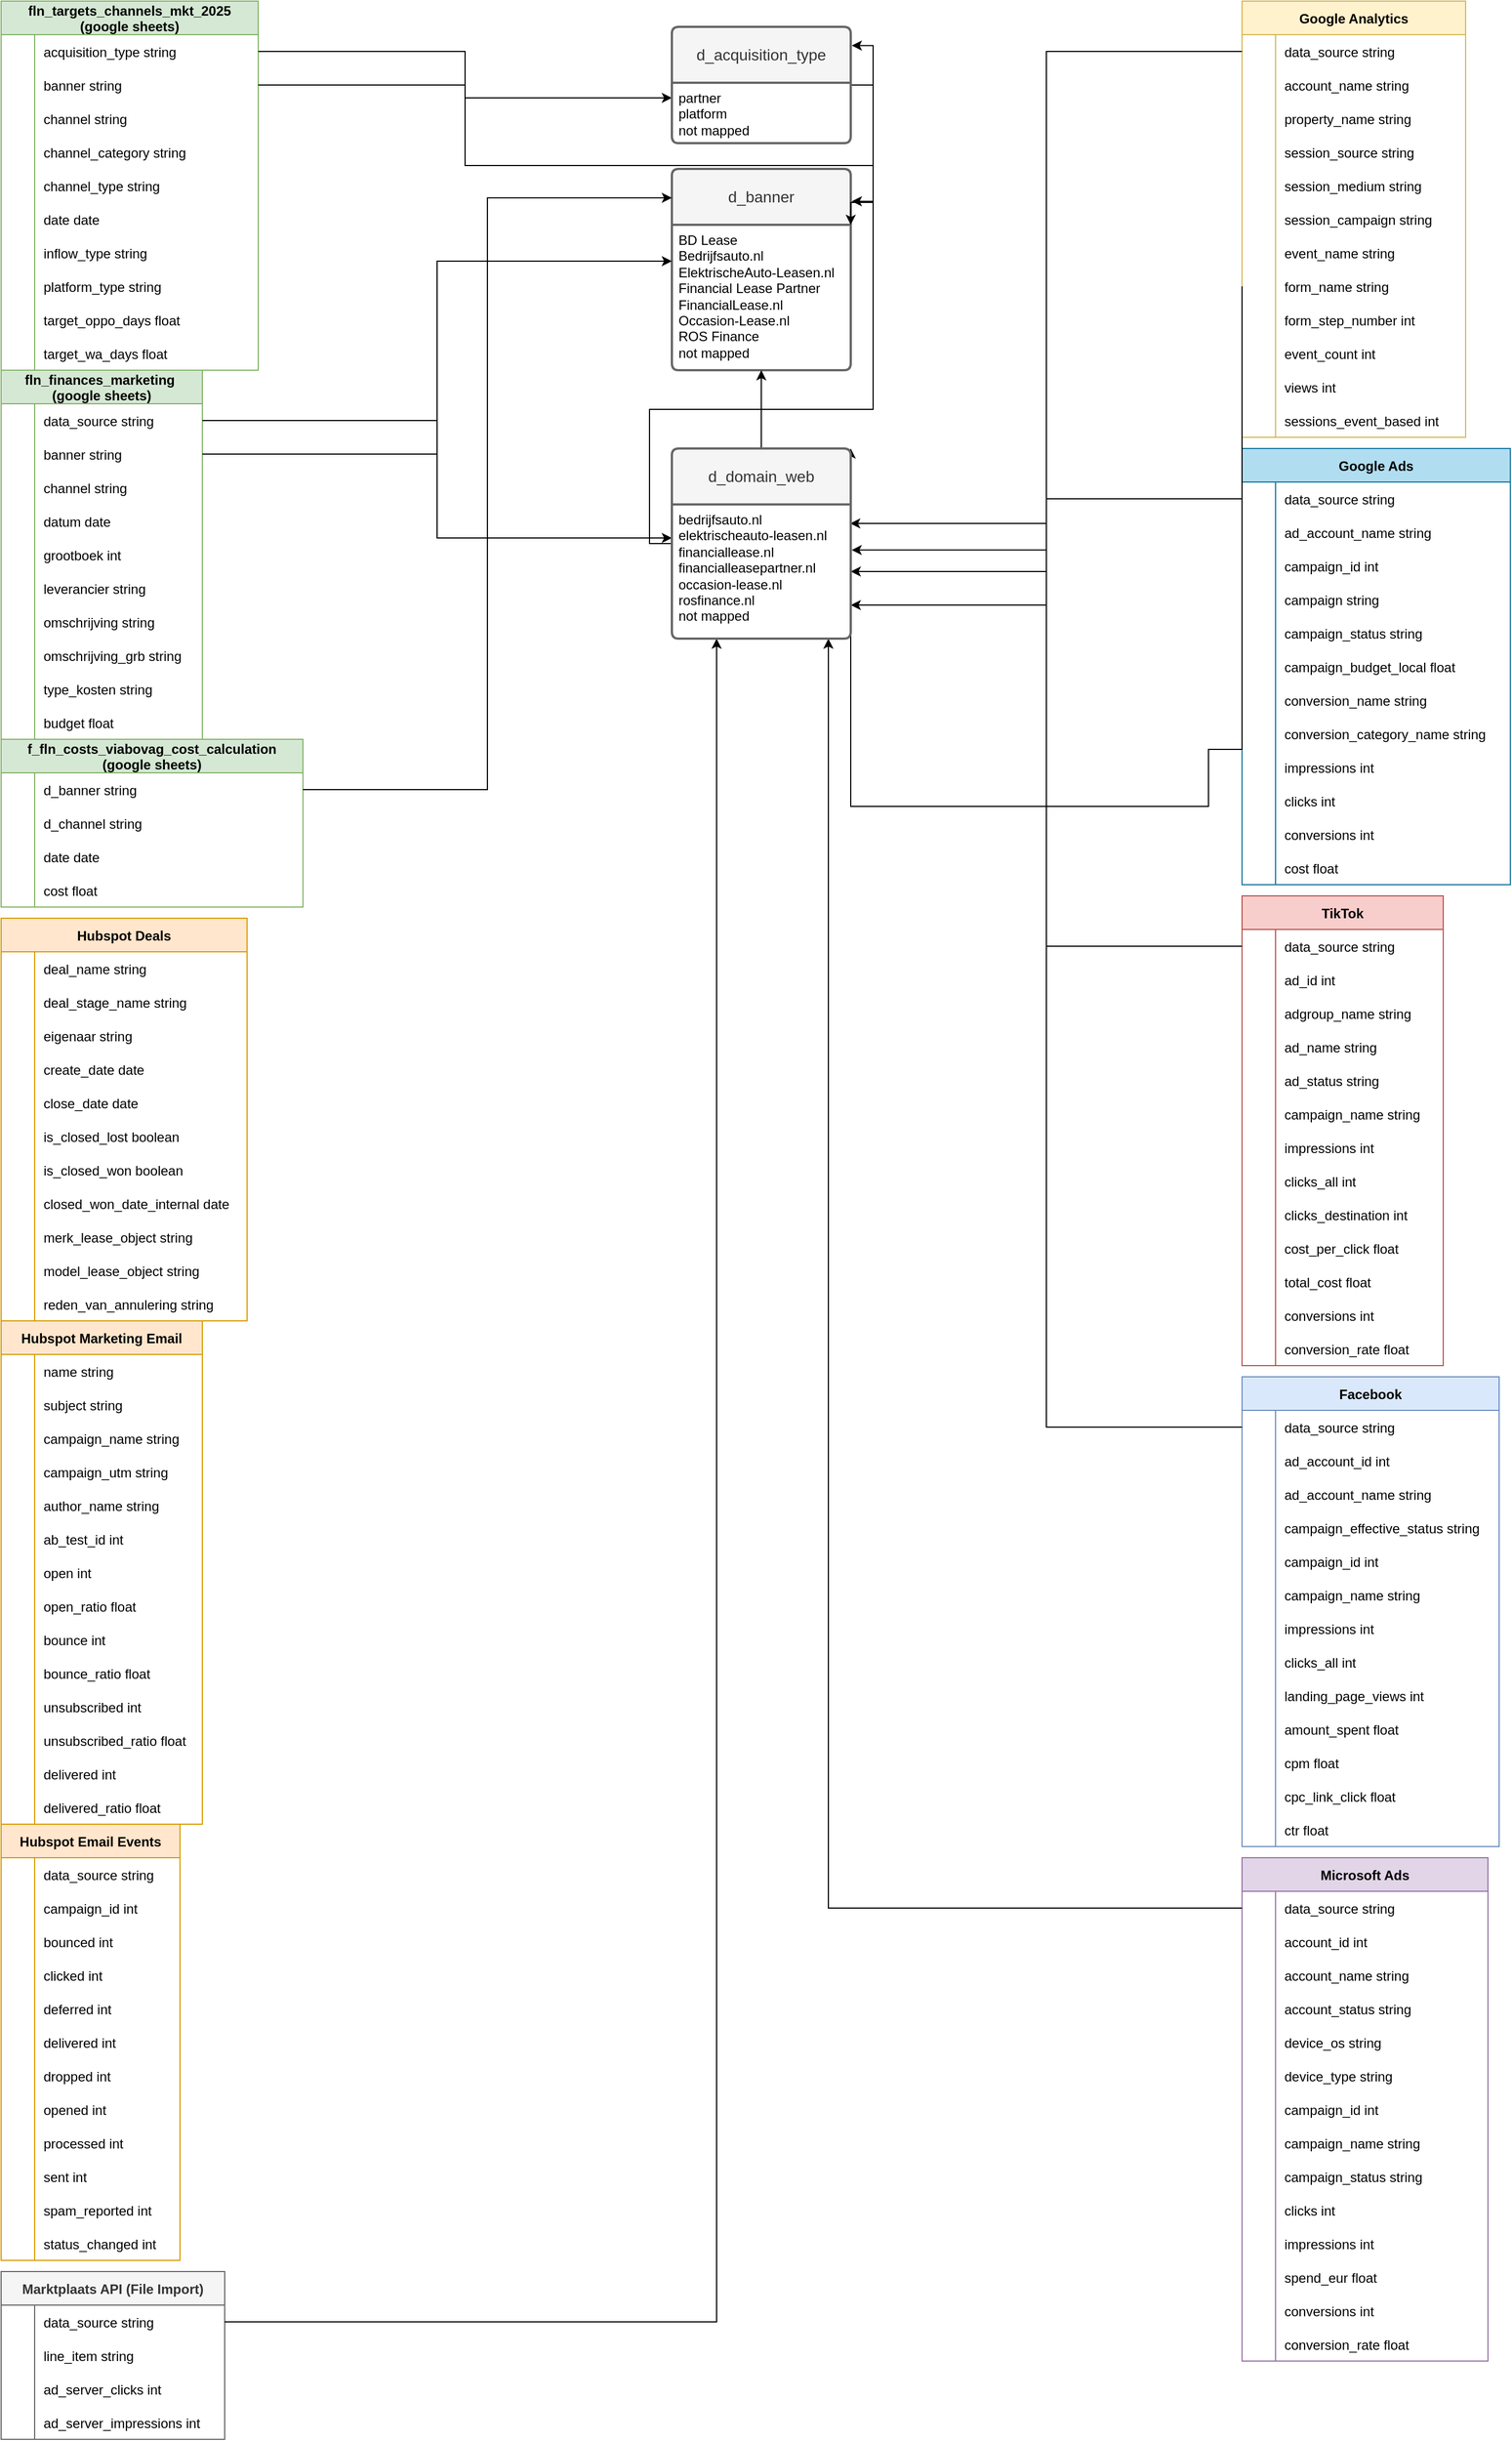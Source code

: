 <mxfile version="28.0.7">
  <diagram name="Funnel" id="9f46799a-70d6-7492-0946-bef42562c5a5">
    <mxGraphModel dx="2883" dy="1808" grid="1" gridSize="10" guides="1" tooltips="1" connect="1" arrows="1" fold="1" page="1" pageScale="1" pageWidth="1100" pageHeight="850" background="none" math="0" shadow="0">
      <root>
        <mxCell id="0" />
        <mxCell id="1" parent="0" />
        <mxCell id="WpqzGZG_vtWOG1QEIfA6-156" value="fln_finances_marketing &#xa;(google sheets)" style="shape=table;startSize=30;container=1;collapsible=1;childLayout=tableLayout;fixedRows=1;rowLines=0;fontStyle=1;align=center;resizeLast=1;fillColor=#d5e8d4;strokeColor=#82b366;swimlaneFillColor=default;rounded=0;swimlaneLine=1;shadow=0;columnLines=1;noLabel=0;" parent="1" vertex="1">
          <mxGeometry x="-40" y="-520" width="180" height="330" as="geometry" />
        </mxCell>
        <mxCell id="T4D2lZQc9xam3Fd6eFYR-370" style="shape=tableRow;horizontal=0;startSize=0;swimlaneHead=0;swimlaneBody=0;fillColor=none;collapsible=0;dropTarget=0;points=[[0,0.5],[1,0.5]];portConstraint=eastwest;strokeColor=inherit;top=0;left=0;right=0;bottom=0;" vertex="1" parent="WpqzGZG_vtWOG1QEIfA6-156">
          <mxGeometry y="30" width="180" height="30" as="geometry" />
        </mxCell>
        <mxCell id="T4D2lZQc9xam3Fd6eFYR-371" style="shape=partialRectangle;overflow=hidden;connectable=0;fillColor=none;strokeColor=inherit;top=0;left=0;bottom=0;right=0;" vertex="1" parent="T4D2lZQc9xam3Fd6eFYR-370">
          <mxGeometry width="30" height="30" as="geometry">
            <mxRectangle width="30" height="30" as="alternateBounds" />
          </mxGeometry>
        </mxCell>
        <mxCell id="T4D2lZQc9xam3Fd6eFYR-372" value="data_source string" style="shape=partialRectangle;overflow=hidden;connectable=0;fillColor=none;align=left;strokeColor=inherit;top=0;left=0;bottom=0;right=0;spacingLeft=6;" vertex="1" parent="T4D2lZQc9xam3Fd6eFYR-370">
          <mxGeometry x="30" width="150" height="30" as="geometry">
            <mxRectangle width="150" height="30" as="alternateBounds" />
          </mxGeometry>
        </mxCell>
        <mxCell id="WpqzGZG_vtWOG1QEIfA6-157" value="" style="shape=tableRow;horizontal=0;startSize=0;swimlaneHead=0;swimlaneBody=0;fillColor=none;collapsible=0;dropTarget=0;points=[[0,0.5],[1,0.5]];portConstraint=eastwest;strokeColor=inherit;top=0;left=0;right=0;bottom=0;" parent="WpqzGZG_vtWOG1QEIfA6-156" vertex="1">
          <mxGeometry y="60" width="180" height="30" as="geometry" />
        </mxCell>
        <mxCell id="WpqzGZG_vtWOG1QEIfA6-158" value="" style="shape=partialRectangle;overflow=hidden;connectable=0;fillColor=none;strokeColor=inherit;top=0;left=0;bottom=0;right=0;" parent="WpqzGZG_vtWOG1QEIfA6-157" vertex="1">
          <mxGeometry width="30" height="30" as="geometry">
            <mxRectangle width="30" height="30" as="alternateBounds" />
          </mxGeometry>
        </mxCell>
        <mxCell id="WpqzGZG_vtWOG1QEIfA6-159" value="banner string" style="shape=partialRectangle;overflow=hidden;connectable=0;fillColor=none;align=left;strokeColor=inherit;top=0;left=0;bottom=0;right=0;spacingLeft=6;" parent="WpqzGZG_vtWOG1QEIfA6-157" vertex="1">
          <mxGeometry x="30" width="150" height="30" as="geometry">
            <mxRectangle width="150" height="30" as="alternateBounds" />
          </mxGeometry>
        </mxCell>
        <mxCell id="WpqzGZG_vtWOG1QEIfA6-160" value="" style="shape=tableRow;horizontal=0;startSize=0;swimlaneHead=0;swimlaneBody=0;fillColor=none;collapsible=0;dropTarget=0;points=[[0,0.5],[1,0.5]];portConstraint=eastwest;strokeColor=inherit;top=0;left=0;right=0;bottom=0;" parent="WpqzGZG_vtWOG1QEIfA6-156" vertex="1">
          <mxGeometry y="90" width="180" height="30" as="geometry" />
        </mxCell>
        <mxCell id="WpqzGZG_vtWOG1QEIfA6-161" value="" style="shape=partialRectangle;overflow=hidden;connectable=0;fillColor=none;strokeColor=inherit;top=0;left=0;bottom=0;right=0;" parent="WpqzGZG_vtWOG1QEIfA6-160" vertex="1">
          <mxGeometry width="30" height="30" as="geometry">
            <mxRectangle width="30" height="30" as="alternateBounds" />
          </mxGeometry>
        </mxCell>
        <mxCell id="WpqzGZG_vtWOG1QEIfA6-162" value="channel string" style="shape=partialRectangle;overflow=hidden;connectable=0;fillColor=none;align=left;strokeColor=inherit;top=0;left=0;bottom=0;right=0;spacingLeft=6;" parent="WpqzGZG_vtWOG1QEIfA6-160" vertex="1">
          <mxGeometry x="30" width="150" height="30" as="geometry">
            <mxRectangle width="150" height="30" as="alternateBounds" />
          </mxGeometry>
        </mxCell>
        <mxCell id="WpqzGZG_vtWOG1QEIfA6-163" value="" style="shape=tableRow;horizontal=0;startSize=0;swimlaneHead=0;swimlaneBody=0;fillColor=none;collapsible=0;dropTarget=0;points=[[0,0.5],[1,0.5]];portConstraint=eastwest;strokeColor=inherit;top=0;left=0;right=0;bottom=0;" parent="WpqzGZG_vtWOG1QEIfA6-156" vertex="1">
          <mxGeometry y="120" width="180" height="30" as="geometry" />
        </mxCell>
        <mxCell id="WpqzGZG_vtWOG1QEIfA6-164" value="" style="shape=partialRectangle;overflow=hidden;connectable=0;fillColor=none;strokeColor=inherit;top=0;left=0;bottom=0;right=0;" parent="WpqzGZG_vtWOG1QEIfA6-163" vertex="1">
          <mxGeometry width="30" height="30" as="geometry">
            <mxRectangle width="30" height="30" as="alternateBounds" />
          </mxGeometry>
        </mxCell>
        <mxCell id="WpqzGZG_vtWOG1QEIfA6-165" value="datum date" style="shape=partialRectangle;overflow=hidden;connectable=0;fillColor=none;align=left;strokeColor=inherit;top=0;left=0;bottom=0;right=0;spacingLeft=6;" parent="WpqzGZG_vtWOG1QEIfA6-163" vertex="1">
          <mxGeometry x="30" width="150" height="30" as="geometry">
            <mxRectangle width="150" height="30" as="alternateBounds" />
          </mxGeometry>
        </mxCell>
        <mxCell id="WpqzGZG_vtWOG1QEIfA6-166" value="" style="shape=tableRow;horizontal=0;startSize=0;swimlaneHead=0;swimlaneBody=0;fillColor=none;collapsible=0;dropTarget=0;points=[[0,0.5],[1,0.5]];portConstraint=eastwest;strokeColor=inherit;top=0;left=0;right=0;bottom=0;" parent="WpqzGZG_vtWOG1QEIfA6-156" vertex="1">
          <mxGeometry y="150" width="180" height="30" as="geometry" />
        </mxCell>
        <mxCell id="WpqzGZG_vtWOG1QEIfA6-167" value="" style="shape=partialRectangle;overflow=hidden;connectable=0;fillColor=none;strokeColor=inherit;top=0;left=0;bottom=0;right=0;" parent="WpqzGZG_vtWOG1QEIfA6-166" vertex="1">
          <mxGeometry width="30" height="30" as="geometry">
            <mxRectangle width="30" height="30" as="alternateBounds" />
          </mxGeometry>
        </mxCell>
        <mxCell id="WpqzGZG_vtWOG1QEIfA6-168" value="grootboek int" style="shape=partialRectangle;overflow=hidden;connectable=0;fillColor=none;align=left;strokeColor=inherit;top=0;left=0;bottom=0;right=0;spacingLeft=6;" parent="WpqzGZG_vtWOG1QEIfA6-166" vertex="1">
          <mxGeometry x="30" width="150" height="30" as="geometry">
            <mxRectangle width="150" height="30" as="alternateBounds" />
          </mxGeometry>
        </mxCell>
        <mxCell id="WpqzGZG_vtWOG1QEIfA6-169" value="" style="shape=tableRow;horizontal=0;startSize=0;swimlaneHead=0;swimlaneBody=0;fillColor=none;collapsible=0;dropTarget=0;points=[[0,0.5],[1,0.5]];portConstraint=eastwest;strokeColor=inherit;top=0;left=0;right=0;bottom=0;" parent="WpqzGZG_vtWOG1QEIfA6-156" vertex="1">
          <mxGeometry y="180" width="180" height="30" as="geometry" />
        </mxCell>
        <mxCell id="WpqzGZG_vtWOG1QEIfA6-170" value="" style="shape=partialRectangle;overflow=hidden;connectable=0;fillColor=none;strokeColor=inherit;top=0;left=0;bottom=0;right=0;" parent="WpqzGZG_vtWOG1QEIfA6-169" vertex="1">
          <mxGeometry width="30" height="30" as="geometry">
            <mxRectangle width="30" height="30" as="alternateBounds" />
          </mxGeometry>
        </mxCell>
        <mxCell id="WpqzGZG_vtWOG1QEIfA6-171" value="leverancier string" style="shape=partialRectangle;overflow=hidden;connectable=0;fillColor=none;align=left;strokeColor=inherit;top=0;left=0;bottom=0;right=0;spacingLeft=6;" parent="WpqzGZG_vtWOG1QEIfA6-169" vertex="1">
          <mxGeometry x="30" width="150" height="30" as="geometry">
            <mxRectangle width="150" height="30" as="alternateBounds" />
          </mxGeometry>
        </mxCell>
        <mxCell id="WpqzGZG_vtWOG1QEIfA6-172" value="" style="shape=tableRow;horizontal=0;startSize=0;swimlaneHead=0;swimlaneBody=0;fillColor=none;collapsible=0;dropTarget=0;points=[[0,0.5],[1,0.5]];portConstraint=eastwest;strokeColor=inherit;top=0;left=0;right=0;bottom=0;" parent="WpqzGZG_vtWOG1QEIfA6-156" vertex="1">
          <mxGeometry y="210" width="180" height="30" as="geometry" />
        </mxCell>
        <mxCell id="WpqzGZG_vtWOG1QEIfA6-173" value="" style="shape=partialRectangle;overflow=hidden;connectable=0;fillColor=none;strokeColor=inherit;top=0;left=0;bottom=0;right=0;" parent="WpqzGZG_vtWOG1QEIfA6-172" vertex="1">
          <mxGeometry width="30" height="30" as="geometry">
            <mxRectangle width="30" height="30" as="alternateBounds" />
          </mxGeometry>
        </mxCell>
        <mxCell id="WpqzGZG_vtWOG1QEIfA6-174" value="omschrijving string" style="shape=partialRectangle;overflow=hidden;connectable=0;fillColor=none;align=left;strokeColor=inherit;top=0;left=0;bottom=0;right=0;spacingLeft=6;" parent="WpqzGZG_vtWOG1QEIfA6-172" vertex="1">
          <mxGeometry x="30" width="150" height="30" as="geometry">
            <mxRectangle width="150" height="30" as="alternateBounds" />
          </mxGeometry>
        </mxCell>
        <mxCell id="WpqzGZG_vtWOG1QEIfA6-175" value="" style="shape=tableRow;horizontal=0;startSize=0;swimlaneHead=0;swimlaneBody=0;fillColor=none;collapsible=0;dropTarget=0;points=[[0,0.5],[1,0.5]];portConstraint=eastwest;strokeColor=inherit;top=0;left=0;right=0;bottom=0;" parent="WpqzGZG_vtWOG1QEIfA6-156" vertex="1">
          <mxGeometry y="240" width="180" height="30" as="geometry" />
        </mxCell>
        <mxCell id="WpqzGZG_vtWOG1QEIfA6-176" value="" style="shape=partialRectangle;overflow=hidden;connectable=0;fillColor=none;strokeColor=inherit;top=0;left=0;bottom=0;right=0;" parent="WpqzGZG_vtWOG1QEIfA6-175" vertex="1">
          <mxGeometry width="30" height="30" as="geometry">
            <mxRectangle width="30" height="30" as="alternateBounds" />
          </mxGeometry>
        </mxCell>
        <mxCell id="WpqzGZG_vtWOG1QEIfA6-177" value="omschrijving_grb string" style="shape=partialRectangle;overflow=hidden;connectable=0;fillColor=none;align=left;strokeColor=inherit;top=0;left=0;bottom=0;right=0;spacingLeft=6;" parent="WpqzGZG_vtWOG1QEIfA6-175" vertex="1">
          <mxGeometry x="30" width="150" height="30" as="geometry">
            <mxRectangle width="150" height="30" as="alternateBounds" />
          </mxGeometry>
        </mxCell>
        <mxCell id="WpqzGZG_vtWOG1QEIfA6-178" value="" style="shape=tableRow;horizontal=0;startSize=0;swimlaneHead=0;swimlaneBody=0;fillColor=none;collapsible=0;dropTarget=0;points=[[0,0.5],[1,0.5]];portConstraint=eastwest;strokeColor=inherit;top=0;left=0;right=0;bottom=0;" parent="WpqzGZG_vtWOG1QEIfA6-156" vertex="1">
          <mxGeometry y="270" width="180" height="30" as="geometry" />
        </mxCell>
        <mxCell id="WpqzGZG_vtWOG1QEIfA6-179" value="" style="shape=partialRectangle;overflow=hidden;connectable=0;fillColor=none;strokeColor=inherit;top=0;left=0;bottom=0;right=0;" parent="WpqzGZG_vtWOG1QEIfA6-178" vertex="1">
          <mxGeometry width="30" height="30" as="geometry">
            <mxRectangle width="30" height="30" as="alternateBounds" />
          </mxGeometry>
        </mxCell>
        <mxCell id="WpqzGZG_vtWOG1QEIfA6-180" value="type_kosten string" style="shape=partialRectangle;overflow=hidden;connectable=0;fillColor=none;align=left;strokeColor=inherit;top=0;left=0;bottom=0;right=0;spacingLeft=6;" parent="WpqzGZG_vtWOG1QEIfA6-178" vertex="1">
          <mxGeometry x="30" width="150" height="30" as="geometry">
            <mxRectangle width="150" height="30" as="alternateBounds" />
          </mxGeometry>
        </mxCell>
        <mxCell id="WpqzGZG_vtWOG1QEIfA6-181" value="" style="shape=tableRow;horizontal=0;startSize=0;swimlaneHead=0;swimlaneBody=0;fillColor=none;collapsible=0;dropTarget=0;points=[[0,0.5],[1,0.5]];portConstraint=eastwest;strokeColor=inherit;top=0;left=0;right=0;bottom=0;" parent="WpqzGZG_vtWOG1QEIfA6-156" vertex="1">
          <mxGeometry y="300" width="180" height="30" as="geometry" />
        </mxCell>
        <mxCell id="WpqzGZG_vtWOG1QEIfA6-182" value="" style="shape=partialRectangle;overflow=hidden;connectable=0;fillColor=none;strokeColor=inherit;top=0;left=0;bottom=0;right=0;" parent="WpqzGZG_vtWOG1QEIfA6-181" vertex="1">
          <mxGeometry width="30" height="30" as="geometry">
            <mxRectangle width="30" height="30" as="alternateBounds" />
          </mxGeometry>
        </mxCell>
        <mxCell id="WpqzGZG_vtWOG1QEIfA6-183" value="budget float" style="shape=partialRectangle;overflow=hidden;connectable=0;fillColor=none;align=left;strokeColor=inherit;top=0;left=0;bottom=0;right=0;spacingLeft=6;" parent="WpqzGZG_vtWOG1QEIfA6-181" vertex="1">
          <mxGeometry x="30" width="150" height="30" as="geometry">
            <mxRectangle width="150" height="30" as="alternateBounds" />
          </mxGeometry>
        </mxCell>
        <mxCell id="WpqzGZG_vtWOG1QEIfA6-184" value="f_fln_costs_viabovag_cost_calculation&#xa;(google sheets)" style="shape=table;startSize=30;container=1;collapsible=1;childLayout=tableLayout;fixedRows=1;rowLines=0;fontStyle=1;align=center;resizeLast=1;fillColor=#d5e8d4;strokeColor=#82b366;gradientColor=none;swimlaneFillColor=default;" parent="1" vertex="1">
          <mxGeometry x="-40" y="-190" width="270" height="150" as="geometry" />
        </mxCell>
        <mxCell id="WpqzGZG_vtWOG1QEIfA6-185" value="" style="shape=tableRow;horizontal=0;startSize=0;swimlaneHead=0;swimlaneBody=0;fillColor=none;collapsible=0;dropTarget=0;points=[[0,0.5],[1,0.5]];portConstraint=eastwest;strokeColor=inherit;top=0;left=0;right=0;bottom=0;" parent="WpqzGZG_vtWOG1QEIfA6-184" vertex="1">
          <mxGeometry y="30" width="270" height="30" as="geometry" />
        </mxCell>
        <mxCell id="WpqzGZG_vtWOG1QEIfA6-186" value="" style="shape=partialRectangle;overflow=hidden;connectable=0;fillColor=none;strokeColor=inherit;top=0;left=0;bottom=0;right=0;" parent="WpqzGZG_vtWOG1QEIfA6-185" vertex="1">
          <mxGeometry width="30" height="30" as="geometry">
            <mxRectangle width="30" height="30" as="alternateBounds" />
          </mxGeometry>
        </mxCell>
        <mxCell id="WpqzGZG_vtWOG1QEIfA6-187" value="d_banner string" style="shape=partialRectangle;overflow=hidden;connectable=0;fillColor=none;align=left;strokeColor=inherit;top=0;left=0;bottom=0;right=0;spacingLeft=6;" parent="WpqzGZG_vtWOG1QEIfA6-185" vertex="1">
          <mxGeometry x="30" width="240" height="30" as="geometry">
            <mxRectangle width="240" height="30" as="alternateBounds" />
          </mxGeometry>
        </mxCell>
        <mxCell id="WpqzGZG_vtWOG1QEIfA6-188" value="" style="shape=tableRow;horizontal=0;startSize=0;swimlaneHead=0;swimlaneBody=0;fillColor=none;collapsible=0;dropTarget=0;points=[[0,0.5],[1,0.5]];portConstraint=eastwest;strokeColor=inherit;top=0;left=0;right=0;bottom=0;" parent="WpqzGZG_vtWOG1QEIfA6-184" vertex="1">
          <mxGeometry y="60" width="270" height="30" as="geometry" />
        </mxCell>
        <mxCell id="WpqzGZG_vtWOG1QEIfA6-189" value="" style="shape=partialRectangle;overflow=hidden;connectable=0;fillColor=none;strokeColor=inherit;top=0;left=0;bottom=0;right=0;" parent="WpqzGZG_vtWOG1QEIfA6-188" vertex="1">
          <mxGeometry width="30" height="30" as="geometry">
            <mxRectangle width="30" height="30" as="alternateBounds" />
          </mxGeometry>
        </mxCell>
        <mxCell id="WpqzGZG_vtWOG1QEIfA6-190" value="d_channel string" style="shape=partialRectangle;overflow=hidden;connectable=0;fillColor=none;align=left;strokeColor=inherit;top=0;left=0;bottom=0;right=0;spacingLeft=6;" parent="WpqzGZG_vtWOG1QEIfA6-188" vertex="1">
          <mxGeometry x="30" width="240" height="30" as="geometry">
            <mxRectangle width="240" height="30" as="alternateBounds" />
          </mxGeometry>
        </mxCell>
        <mxCell id="WpqzGZG_vtWOG1QEIfA6-191" value="" style="shape=tableRow;horizontal=0;startSize=0;swimlaneHead=0;swimlaneBody=0;fillColor=none;collapsible=0;dropTarget=0;points=[[0,0.5],[1,0.5]];portConstraint=eastwest;strokeColor=inherit;top=0;left=0;right=0;bottom=0;" parent="WpqzGZG_vtWOG1QEIfA6-184" vertex="1">
          <mxGeometry y="90" width="270" height="30" as="geometry" />
        </mxCell>
        <mxCell id="WpqzGZG_vtWOG1QEIfA6-192" value="" style="shape=partialRectangle;overflow=hidden;connectable=0;fillColor=none;strokeColor=inherit;top=0;left=0;bottom=0;right=0;" parent="WpqzGZG_vtWOG1QEIfA6-191" vertex="1">
          <mxGeometry width="30" height="30" as="geometry">
            <mxRectangle width="30" height="30" as="alternateBounds" />
          </mxGeometry>
        </mxCell>
        <mxCell id="WpqzGZG_vtWOG1QEIfA6-193" value="date date" style="shape=partialRectangle;overflow=hidden;connectable=0;fillColor=none;align=left;strokeColor=inherit;top=0;left=0;bottom=0;right=0;spacingLeft=6;" parent="WpqzGZG_vtWOG1QEIfA6-191" vertex="1">
          <mxGeometry x="30" width="240" height="30" as="geometry">
            <mxRectangle width="240" height="30" as="alternateBounds" />
          </mxGeometry>
        </mxCell>
        <mxCell id="WpqzGZG_vtWOG1QEIfA6-194" value="" style="shape=tableRow;horizontal=0;startSize=0;swimlaneHead=0;swimlaneBody=0;fillColor=none;collapsible=0;dropTarget=0;points=[[0,0.5],[1,0.5]];portConstraint=eastwest;strokeColor=inherit;top=0;left=0;right=0;bottom=0;" parent="WpqzGZG_vtWOG1QEIfA6-184" vertex="1">
          <mxGeometry y="120" width="270" height="30" as="geometry" />
        </mxCell>
        <mxCell id="WpqzGZG_vtWOG1QEIfA6-195" value="" style="shape=partialRectangle;overflow=hidden;connectable=0;fillColor=none;strokeColor=inherit;top=0;left=0;bottom=0;right=0;" parent="WpqzGZG_vtWOG1QEIfA6-194" vertex="1">
          <mxGeometry width="30" height="30" as="geometry">
            <mxRectangle width="30" height="30" as="alternateBounds" />
          </mxGeometry>
        </mxCell>
        <mxCell id="WpqzGZG_vtWOG1QEIfA6-196" value="cost float" style="shape=partialRectangle;overflow=hidden;connectable=0;fillColor=none;align=left;strokeColor=inherit;top=0;left=0;bottom=0;right=0;spacingLeft=6;" parent="WpqzGZG_vtWOG1QEIfA6-194" vertex="1">
          <mxGeometry x="30" width="240" height="30" as="geometry">
            <mxRectangle width="240" height="30" as="alternateBounds" />
          </mxGeometry>
        </mxCell>
        <mxCell id="WpqzGZG_vtWOG1QEIfA6-197" value="fln_targets_channels_mkt_2025&#xa;(google sheets)" style="shape=table;startSize=30;container=1;collapsible=1;childLayout=tableLayout;fixedRows=1;rowLines=0;fontStyle=1;align=center;resizeLast=1;fillColor=#d5e8d4;strokeColor=#82b366;swimlaneFillColor=default;" parent="1" vertex="1">
          <mxGeometry x="-40" y="-850" width="230" height="330" as="geometry">
            <mxRectangle x="430" y="280" width="210" height="40" as="alternateBounds" />
          </mxGeometry>
        </mxCell>
        <mxCell id="WpqzGZG_vtWOG1QEIfA6-198" value="" style="shape=tableRow;horizontal=0;startSize=0;swimlaneHead=0;swimlaneBody=0;fillColor=none;collapsible=0;dropTarget=0;points=[[0,0.5],[1,0.5]];portConstraint=eastwest;strokeColor=inherit;top=0;left=0;right=0;bottom=0;" parent="WpqzGZG_vtWOG1QEIfA6-197" vertex="1">
          <mxGeometry y="30" width="230" height="30" as="geometry" />
        </mxCell>
        <mxCell id="WpqzGZG_vtWOG1QEIfA6-199" value="" style="shape=partialRectangle;overflow=hidden;connectable=0;fillColor=none;strokeColor=inherit;top=0;left=0;bottom=0;right=0;" parent="WpqzGZG_vtWOG1QEIfA6-198" vertex="1">
          <mxGeometry width="30" height="30" as="geometry">
            <mxRectangle width="30" height="30" as="alternateBounds" />
          </mxGeometry>
        </mxCell>
        <mxCell id="WpqzGZG_vtWOG1QEIfA6-200" value="acquisition_type string" style="shape=partialRectangle;overflow=hidden;connectable=0;fillColor=none;align=left;strokeColor=inherit;top=0;left=0;bottom=0;right=0;spacingLeft=6;" parent="WpqzGZG_vtWOG1QEIfA6-198" vertex="1">
          <mxGeometry x="30" width="200" height="30" as="geometry">
            <mxRectangle width="200" height="30" as="alternateBounds" />
          </mxGeometry>
        </mxCell>
        <mxCell id="WpqzGZG_vtWOG1QEIfA6-201" value="" style="shape=tableRow;horizontal=0;startSize=0;swimlaneHead=0;swimlaneBody=0;fillColor=none;collapsible=0;dropTarget=0;points=[[0,0.5],[1,0.5]];portConstraint=eastwest;strokeColor=inherit;top=0;left=0;right=0;bottom=0;" parent="WpqzGZG_vtWOG1QEIfA6-197" vertex="1">
          <mxGeometry y="60" width="230" height="30" as="geometry" />
        </mxCell>
        <mxCell id="WpqzGZG_vtWOG1QEIfA6-202" value="" style="shape=partialRectangle;overflow=hidden;connectable=0;fillColor=none;strokeColor=inherit;top=0;left=0;bottom=0;right=0;" parent="WpqzGZG_vtWOG1QEIfA6-201" vertex="1">
          <mxGeometry width="30" height="30" as="geometry">
            <mxRectangle width="30" height="30" as="alternateBounds" />
          </mxGeometry>
        </mxCell>
        <mxCell id="WpqzGZG_vtWOG1QEIfA6-203" value="banner string" style="shape=partialRectangle;overflow=hidden;connectable=0;fillColor=none;align=left;strokeColor=inherit;top=0;left=0;bottom=0;right=0;spacingLeft=6;" parent="WpqzGZG_vtWOG1QEIfA6-201" vertex="1">
          <mxGeometry x="30" width="200" height="30" as="geometry">
            <mxRectangle width="200" height="30" as="alternateBounds" />
          </mxGeometry>
        </mxCell>
        <mxCell id="WpqzGZG_vtWOG1QEIfA6-204" value="" style="shape=tableRow;horizontal=0;startSize=0;swimlaneHead=0;swimlaneBody=0;fillColor=none;collapsible=0;dropTarget=0;points=[[0,0.5],[1,0.5]];portConstraint=eastwest;strokeColor=inherit;top=0;left=0;right=0;bottom=0;" parent="WpqzGZG_vtWOG1QEIfA6-197" vertex="1">
          <mxGeometry y="90" width="230" height="30" as="geometry" />
        </mxCell>
        <mxCell id="WpqzGZG_vtWOG1QEIfA6-205" value="" style="shape=partialRectangle;overflow=hidden;connectable=0;fillColor=none;strokeColor=inherit;top=0;left=0;bottom=0;right=0;" parent="WpqzGZG_vtWOG1QEIfA6-204" vertex="1">
          <mxGeometry width="30" height="30" as="geometry">
            <mxRectangle width="30" height="30" as="alternateBounds" />
          </mxGeometry>
        </mxCell>
        <mxCell id="WpqzGZG_vtWOG1QEIfA6-206" value="channel string" style="shape=partialRectangle;overflow=hidden;connectable=0;fillColor=none;align=left;strokeColor=inherit;top=0;left=0;bottom=0;right=0;spacingLeft=6;" parent="WpqzGZG_vtWOG1QEIfA6-204" vertex="1">
          <mxGeometry x="30" width="200" height="30" as="geometry">
            <mxRectangle width="200" height="30" as="alternateBounds" />
          </mxGeometry>
        </mxCell>
        <mxCell id="WpqzGZG_vtWOG1QEIfA6-207" value="" style="shape=tableRow;horizontal=0;startSize=0;swimlaneHead=0;swimlaneBody=0;fillColor=none;collapsible=0;dropTarget=0;points=[[0,0.5],[1,0.5]];portConstraint=eastwest;strokeColor=inherit;top=0;left=0;right=0;bottom=0;" parent="WpqzGZG_vtWOG1QEIfA6-197" vertex="1">
          <mxGeometry y="120" width="230" height="30" as="geometry" />
        </mxCell>
        <mxCell id="WpqzGZG_vtWOG1QEIfA6-208" value="" style="shape=partialRectangle;overflow=hidden;connectable=0;fillColor=none;strokeColor=inherit;top=0;left=0;bottom=0;right=0;" parent="WpqzGZG_vtWOG1QEIfA6-207" vertex="1">
          <mxGeometry width="30" height="30" as="geometry">
            <mxRectangle width="30" height="30" as="alternateBounds" />
          </mxGeometry>
        </mxCell>
        <mxCell id="WpqzGZG_vtWOG1QEIfA6-209" value="channel_category string" style="shape=partialRectangle;overflow=hidden;connectable=0;fillColor=none;align=left;strokeColor=inherit;top=0;left=0;bottom=0;right=0;spacingLeft=6;" parent="WpqzGZG_vtWOG1QEIfA6-207" vertex="1">
          <mxGeometry x="30" width="200" height="30" as="geometry">
            <mxRectangle width="200" height="30" as="alternateBounds" />
          </mxGeometry>
        </mxCell>
        <mxCell id="WpqzGZG_vtWOG1QEIfA6-210" value="" style="shape=tableRow;horizontal=0;startSize=0;swimlaneHead=0;swimlaneBody=0;fillColor=none;collapsible=0;dropTarget=0;points=[[0,0.5],[1,0.5]];portConstraint=eastwest;strokeColor=inherit;top=0;left=0;right=0;bottom=0;" parent="WpqzGZG_vtWOG1QEIfA6-197" vertex="1">
          <mxGeometry y="150" width="230" height="30" as="geometry" />
        </mxCell>
        <mxCell id="WpqzGZG_vtWOG1QEIfA6-211" value="" style="shape=partialRectangle;overflow=hidden;connectable=0;fillColor=none;strokeColor=inherit;top=0;left=0;bottom=0;right=0;" parent="WpqzGZG_vtWOG1QEIfA6-210" vertex="1">
          <mxGeometry width="30" height="30" as="geometry">
            <mxRectangle width="30" height="30" as="alternateBounds" />
          </mxGeometry>
        </mxCell>
        <mxCell id="WpqzGZG_vtWOG1QEIfA6-212" value="channel_type string" style="shape=partialRectangle;overflow=hidden;connectable=0;fillColor=none;align=left;strokeColor=inherit;top=0;left=0;bottom=0;right=0;spacingLeft=6;" parent="WpqzGZG_vtWOG1QEIfA6-210" vertex="1">
          <mxGeometry x="30" width="200" height="30" as="geometry">
            <mxRectangle width="200" height="30" as="alternateBounds" />
          </mxGeometry>
        </mxCell>
        <mxCell id="WpqzGZG_vtWOG1QEIfA6-213" value="" style="shape=tableRow;horizontal=0;startSize=0;swimlaneHead=0;swimlaneBody=0;fillColor=none;collapsible=0;dropTarget=0;points=[[0,0.5],[1,0.5]];portConstraint=eastwest;strokeColor=inherit;top=0;left=0;right=0;bottom=0;" parent="WpqzGZG_vtWOG1QEIfA6-197" vertex="1">
          <mxGeometry y="180" width="230" height="30" as="geometry" />
        </mxCell>
        <mxCell id="WpqzGZG_vtWOG1QEIfA6-214" value="" style="shape=partialRectangle;overflow=hidden;connectable=0;fillColor=none;strokeColor=inherit;top=0;left=0;bottom=0;right=0;" parent="WpqzGZG_vtWOG1QEIfA6-213" vertex="1">
          <mxGeometry width="30" height="30" as="geometry">
            <mxRectangle width="30" height="30" as="alternateBounds" />
          </mxGeometry>
        </mxCell>
        <mxCell id="WpqzGZG_vtWOG1QEIfA6-215" value="date date" style="shape=partialRectangle;overflow=hidden;connectable=0;fillColor=none;align=left;strokeColor=inherit;top=0;left=0;bottom=0;right=0;spacingLeft=6;" parent="WpqzGZG_vtWOG1QEIfA6-213" vertex="1">
          <mxGeometry x="30" width="200" height="30" as="geometry">
            <mxRectangle width="200" height="30" as="alternateBounds" />
          </mxGeometry>
        </mxCell>
        <mxCell id="WpqzGZG_vtWOG1QEIfA6-216" value="" style="shape=tableRow;horizontal=0;startSize=0;swimlaneHead=0;swimlaneBody=0;fillColor=none;collapsible=0;dropTarget=0;points=[[0,0.5],[1,0.5]];portConstraint=eastwest;strokeColor=inherit;top=0;left=0;right=0;bottom=0;" parent="WpqzGZG_vtWOG1QEIfA6-197" vertex="1">
          <mxGeometry y="210" width="230" height="30" as="geometry" />
        </mxCell>
        <mxCell id="WpqzGZG_vtWOG1QEIfA6-217" value="" style="shape=partialRectangle;overflow=hidden;connectable=0;fillColor=none;strokeColor=inherit;top=0;left=0;bottom=0;right=0;" parent="WpqzGZG_vtWOG1QEIfA6-216" vertex="1">
          <mxGeometry width="30" height="30" as="geometry">
            <mxRectangle width="30" height="30" as="alternateBounds" />
          </mxGeometry>
        </mxCell>
        <mxCell id="WpqzGZG_vtWOG1QEIfA6-218" value="inflow_type string" style="shape=partialRectangle;overflow=hidden;connectable=0;fillColor=none;align=left;strokeColor=inherit;top=0;left=0;bottom=0;right=0;spacingLeft=6;" parent="WpqzGZG_vtWOG1QEIfA6-216" vertex="1">
          <mxGeometry x="30" width="200" height="30" as="geometry">
            <mxRectangle width="200" height="30" as="alternateBounds" />
          </mxGeometry>
        </mxCell>
        <mxCell id="WpqzGZG_vtWOG1QEIfA6-219" value="" style="shape=tableRow;horizontal=0;startSize=0;swimlaneHead=0;swimlaneBody=0;fillColor=none;collapsible=0;dropTarget=0;points=[[0,0.5],[1,0.5]];portConstraint=eastwest;strokeColor=inherit;top=0;left=0;right=0;bottom=0;" parent="WpqzGZG_vtWOG1QEIfA6-197" vertex="1">
          <mxGeometry y="240" width="230" height="30" as="geometry" />
        </mxCell>
        <mxCell id="WpqzGZG_vtWOG1QEIfA6-220" value="" style="shape=partialRectangle;overflow=hidden;connectable=0;fillColor=none;strokeColor=inherit;top=0;left=0;bottom=0;right=0;" parent="WpqzGZG_vtWOG1QEIfA6-219" vertex="1">
          <mxGeometry width="30" height="30" as="geometry">
            <mxRectangle width="30" height="30" as="alternateBounds" />
          </mxGeometry>
        </mxCell>
        <mxCell id="WpqzGZG_vtWOG1QEIfA6-221" value="platform_type string" style="shape=partialRectangle;overflow=hidden;connectable=0;fillColor=none;align=left;strokeColor=inherit;top=0;left=0;bottom=0;right=0;spacingLeft=6;" parent="WpqzGZG_vtWOG1QEIfA6-219" vertex="1">
          <mxGeometry x="30" width="200" height="30" as="geometry">
            <mxRectangle width="200" height="30" as="alternateBounds" />
          </mxGeometry>
        </mxCell>
        <mxCell id="WpqzGZG_vtWOG1QEIfA6-222" value="" style="shape=tableRow;horizontal=0;startSize=0;swimlaneHead=0;swimlaneBody=0;fillColor=none;collapsible=0;dropTarget=0;points=[[0,0.5],[1,0.5]];portConstraint=eastwest;strokeColor=inherit;top=0;left=0;right=0;bottom=0;" parent="WpqzGZG_vtWOG1QEIfA6-197" vertex="1">
          <mxGeometry y="270" width="230" height="30" as="geometry" />
        </mxCell>
        <mxCell id="WpqzGZG_vtWOG1QEIfA6-223" value="" style="shape=partialRectangle;overflow=hidden;connectable=0;fillColor=none;strokeColor=inherit;top=0;left=0;bottom=0;right=0;" parent="WpqzGZG_vtWOG1QEIfA6-222" vertex="1">
          <mxGeometry width="30" height="30" as="geometry">
            <mxRectangle width="30" height="30" as="alternateBounds" />
          </mxGeometry>
        </mxCell>
        <mxCell id="WpqzGZG_vtWOG1QEIfA6-224" value="target_oppo_days float" style="shape=partialRectangle;overflow=hidden;connectable=0;fillColor=none;align=left;strokeColor=inherit;top=0;left=0;bottom=0;right=0;spacingLeft=6;" parent="WpqzGZG_vtWOG1QEIfA6-222" vertex="1">
          <mxGeometry x="30" width="200" height="30" as="geometry">
            <mxRectangle width="200" height="30" as="alternateBounds" />
          </mxGeometry>
        </mxCell>
        <mxCell id="WpqzGZG_vtWOG1QEIfA6-225" value="" style="shape=tableRow;horizontal=0;startSize=0;swimlaneHead=0;swimlaneBody=0;fillColor=none;collapsible=0;dropTarget=0;points=[[0,0.5],[1,0.5]];portConstraint=eastwest;strokeColor=inherit;top=0;left=0;right=0;bottom=0;" parent="WpqzGZG_vtWOG1QEIfA6-197" vertex="1">
          <mxGeometry y="300" width="230" height="30" as="geometry" />
        </mxCell>
        <mxCell id="WpqzGZG_vtWOG1QEIfA6-226" value="" style="shape=partialRectangle;overflow=hidden;connectable=0;fillColor=none;strokeColor=inherit;top=0;left=0;bottom=0;right=0;" parent="WpqzGZG_vtWOG1QEIfA6-225" vertex="1">
          <mxGeometry width="30" height="30" as="geometry">
            <mxRectangle width="30" height="30" as="alternateBounds" />
          </mxGeometry>
        </mxCell>
        <mxCell id="WpqzGZG_vtWOG1QEIfA6-227" value="target_wa_days float" style="shape=partialRectangle;overflow=hidden;connectable=0;fillColor=none;align=left;strokeColor=inherit;top=0;left=0;bottom=0;right=0;spacingLeft=6;" parent="WpqzGZG_vtWOG1QEIfA6-225" vertex="1">
          <mxGeometry x="30" width="200" height="30" as="geometry">
            <mxRectangle width="200" height="30" as="alternateBounds" />
          </mxGeometry>
        </mxCell>
        <mxCell id="WpqzGZG_vtWOG1QEIfA6-240" style="edgeStyle=orthogonalEdgeStyle;rounded=0;orthogonalLoop=1;jettySize=auto;html=1;exitX=1;exitY=0.5;exitDx=0;exitDy=0;entryX=0;entryY=0.25;entryDx=0;entryDy=0;" parent="1" source="WpqzGZG_vtWOG1QEIfA6-198" target="WpqzGZG_vtWOG1QEIfA6-236" edge="1">
          <mxGeometry relative="1" as="geometry" />
        </mxCell>
        <mxCell id="WpqzGZG_vtWOG1QEIfA6-285" value="d_banner" style="swimlane;childLayout=stackLayout;horizontal=1;startSize=50;horizontalStack=0;rounded=1;fontSize=14;fontStyle=0;strokeWidth=2;resizeParent=0;resizeLast=1;shadow=0;dashed=0;align=center;arcSize=4;whiteSpace=wrap;html=1;fillColor=#f5f5f5;fontColor=#333333;strokeColor=#666666;" parent="1" vertex="1">
          <mxGeometry x="560" y="-700" width="160" height="180" as="geometry">
            <mxRectangle x="850" y="10" width="160" height="50" as="alternateBounds" />
          </mxGeometry>
        </mxCell>
        <mxCell id="WpqzGZG_vtWOG1QEIfA6-286" value="BD Lease&lt;div&gt;Bedrijfsauto.nl&lt;/div&gt;&lt;div&gt;ElektrischeAuto-Leasen.nl&lt;/div&gt;&lt;div&gt;Financial Lease Partner&lt;/div&gt;&lt;div&gt;FinancialLease.nl&lt;/div&gt;&lt;div&gt;Occasion-Lease.nl&lt;/div&gt;&lt;div&gt;ROS Finance&amp;nbsp;&lt;/div&gt;&lt;div&gt;not mapped&lt;/div&gt;" style="align=left;strokeColor=none;fillColor=none;spacingLeft=4;spacingRight=4;fontSize=12;verticalAlign=top;resizable=0;rotatable=0;part=1;html=1;whiteSpace=wrap;" parent="WpqzGZG_vtWOG1QEIfA6-285" vertex="1">
          <mxGeometry y="50" width="160" height="130" as="geometry" />
        </mxCell>
        <mxCell id="WpqzGZG_vtWOG1QEIfA6-289" style="edgeStyle=orthogonalEdgeStyle;rounded=0;orthogonalLoop=1;jettySize=auto;html=1;exitX=1;exitY=0.5;exitDx=0;exitDy=0;entryX=0;entryY=0.25;entryDx=0;entryDy=0;" parent="1" source="WpqzGZG_vtWOG1QEIfA6-157" target="WpqzGZG_vtWOG1QEIfA6-286" edge="1">
          <mxGeometry relative="1" as="geometry" />
        </mxCell>
        <mxCell id="WpqzGZG_vtWOG1QEIfA6-290" style="edgeStyle=orthogonalEdgeStyle;rounded=0;orthogonalLoop=1;jettySize=auto;html=1;exitX=1;exitY=0.5;exitDx=0;exitDy=0;entryX=0;entryY=0.144;entryDx=0;entryDy=0;entryPerimeter=0;" parent="1" source="WpqzGZG_vtWOG1QEIfA6-185" target="WpqzGZG_vtWOG1QEIfA6-285" edge="1">
          <mxGeometry relative="1" as="geometry" />
        </mxCell>
        <mxCell id="WpqzGZG_vtWOG1QEIfA6-291" style="edgeStyle=orthogonalEdgeStyle;rounded=0;orthogonalLoop=1;jettySize=auto;html=1;exitX=1;exitY=0.5;exitDx=0;exitDy=0;entryX=1.006;entryY=0.161;entryDx=0;entryDy=0;entryPerimeter=0;" parent="1" source="WpqzGZG_vtWOG1QEIfA6-235" target="WpqzGZG_vtWOG1QEIfA6-285" edge="1">
          <mxGeometry relative="1" as="geometry" />
        </mxCell>
        <mxCell id="T4D2lZQc9xam3Fd6eFYR-110" value="Google Analytics" style="shape=table;startSize=30;container=1;collapsible=1;childLayout=tableLayout;fixedRows=1;rowLines=0;fontStyle=1;align=center;resizeLast=1;fillColor=#fff2cc;strokeColor=#d6b656;" vertex="1" parent="1">
          <mxGeometry x="1070" y="-850" width="200" height="390" as="geometry" />
        </mxCell>
        <mxCell id="T4D2lZQc9xam3Fd6eFYR-111" value="" style="shape=tableRow;horizontal=0;startSize=0;swimlaneHead=0;swimlaneBody=0;fillColor=none;collapsible=0;dropTarget=0;points=[[0,0.5],[1,0.5]];portConstraint=eastwest;strokeColor=inherit;top=0;left=0;right=0;bottom=0;" vertex="1" parent="T4D2lZQc9xam3Fd6eFYR-110">
          <mxGeometry y="30" width="200" height="30" as="geometry" />
        </mxCell>
        <mxCell id="T4D2lZQc9xam3Fd6eFYR-112" value="" style="shape=partialRectangle;overflow=hidden;connectable=0;fillColor=none;strokeColor=inherit;top=0;left=0;bottom=0;right=0;" vertex="1" parent="T4D2lZQc9xam3Fd6eFYR-111">
          <mxGeometry width="30" height="30" as="geometry">
            <mxRectangle width="30" height="30" as="alternateBounds" />
          </mxGeometry>
        </mxCell>
        <mxCell id="T4D2lZQc9xam3Fd6eFYR-113" value="data_source string" style="shape=partialRectangle;overflow=hidden;connectable=0;fillColor=none;align=left;strokeColor=inherit;top=0;left=0;bottom=0;right=0;spacingLeft=6;" vertex="1" parent="T4D2lZQc9xam3Fd6eFYR-111">
          <mxGeometry x="30" width="170" height="30" as="geometry">
            <mxRectangle width="170" height="30" as="alternateBounds" />
          </mxGeometry>
        </mxCell>
        <mxCell id="T4D2lZQc9xam3Fd6eFYR-114" value="" style="shape=tableRow;horizontal=0;startSize=0;swimlaneHead=0;swimlaneBody=0;fillColor=none;collapsible=0;dropTarget=0;points=[[0,0.5],[1,0.5]];portConstraint=eastwest;strokeColor=inherit;top=0;left=0;right=0;bottom=0;" vertex="1" parent="T4D2lZQc9xam3Fd6eFYR-110">
          <mxGeometry y="60" width="200" height="30" as="geometry" />
        </mxCell>
        <mxCell id="T4D2lZQc9xam3Fd6eFYR-115" value="" style="shape=partialRectangle;overflow=hidden;connectable=0;fillColor=none;strokeColor=inherit;top=0;left=0;bottom=0;right=0;" vertex="1" parent="T4D2lZQc9xam3Fd6eFYR-114">
          <mxGeometry width="30" height="30" as="geometry">
            <mxRectangle width="30" height="30" as="alternateBounds" />
          </mxGeometry>
        </mxCell>
        <mxCell id="T4D2lZQc9xam3Fd6eFYR-116" value="account_name string" style="shape=partialRectangle;overflow=hidden;connectable=0;fillColor=none;align=left;strokeColor=inherit;top=0;left=0;bottom=0;right=0;spacingLeft=6;" vertex="1" parent="T4D2lZQc9xam3Fd6eFYR-114">
          <mxGeometry x="30" width="170" height="30" as="geometry">
            <mxRectangle width="170" height="30" as="alternateBounds" />
          </mxGeometry>
        </mxCell>
        <mxCell id="T4D2lZQc9xam3Fd6eFYR-117" value="" style="shape=tableRow;horizontal=0;startSize=0;swimlaneHead=0;swimlaneBody=0;fillColor=none;collapsible=0;dropTarget=0;points=[[0,0.5],[1,0.5]];portConstraint=eastwest;strokeColor=inherit;top=0;left=0;right=0;bottom=0;" vertex="1" parent="T4D2lZQc9xam3Fd6eFYR-110">
          <mxGeometry y="90" width="200" height="30" as="geometry" />
        </mxCell>
        <mxCell id="T4D2lZQc9xam3Fd6eFYR-118" value="" style="shape=partialRectangle;overflow=hidden;connectable=0;fillColor=none;strokeColor=inherit;top=0;left=0;bottom=0;right=0;" vertex="1" parent="T4D2lZQc9xam3Fd6eFYR-117">
          <mxGeometry width="30" height="30" as="geometry">
            <mxRectangle width="30" height="30" as="alternateBounds" />
          </mxGeometry>
        </mxCell>
        <mxCell id="T4D2lZQc9xam3Fd6eFYR-119" value="property_name string" style="shape=partialRectangle;overflow=hidden;connectable=0;fillColor=none;align=left;strokeColor=inherit;top=0;left=0;bottom=0;right=0;spacingLeft=6;" vertex="1" parent="T4D2lZQc9xam3Fd6eFYR-117">
          <mxGeometry x="30" width="170" height="30" as="geometry">
            <mxRectangle width="170" height="30" as="alternateBounds" />
          </mxGeometry>
        </mxCell>
        <mxCell id="T4D2lZQc9xam3Fd6eFYR-120" value="" style="shape=tableRow;horizontal=0;startSize=0;swimlaneHead=0;swimlaneBody=0;fillColor=none;collapsible=0;dropTarget=0;points=[[0,0.5],[1,0.5]];portConstraint=eastwest;strokeColor=inherit;top=0;left=0;right=0;bottom=0;" vertex="1" parent="T4D2lZQc9xam3Fd6eFYR-110">
          <mxGeometry y="120" width="200" height="30" as="geometry" />
        </mxCell>
        <mxCell id="T4D2lZQc9xam3Fd6eFYR-121" value="" style="shape=partialRectangle;overflow=hidden;connectable=0;fillColor=none;strokeColor=inherit;top=0;left=0;bottom=0;right=0;" vertex="1" parent="T4D2lZQc9xam3Fd6eFYR-120">
          <mxGeometry width="30" height="30" as="geometry">
            <mxRectangle width="30" height="30" as="alternateBounds" />
          </mxGeometry>
        </mxCell>
        <mxCell id="T4D2lZQc9xam3Fd6eFYR-122" value="session_source string" style="shape=partialRectangle;overflow=hidden;connectable=0;fillColor=none;align=left;strokeColor=inherit;top=0;left=0;bottom=0;right=0;spacingLeft=6;" vertex="1" parent="T4D2lZQc9xam3Fd6eFYR-120">
          <mxGeometry x="30" width="170" height="30" as="geometry">
            <mxRectangle width="170" height="30" as="alternateBounds" />
          </mxGeometry>
        </mxCell>
        <mxCell id="T4D2lZQc9xam3Fd6eFYR-123" value="" style="shape=tableRow;horizontal=0;startSize=0;swimlaneHead=0;swimlaneBody=0;fillColor=none;collapsible=0;dropTarget=0;points=[[0,0.5],[1,0.5]];portConstraint=eastwest;strokeColor=inherit;top=0;left=0;right=0;bottom=0;" vertex="1" parent="T4D2lZQc9xam3Fd6eFYR-110">
          <mxGeometry y="150" width="200" height="30" as="geometry" />
        </mxCell>
        <mxCell id="T4D2lZQc9xam3Fd6eFYR-124" value="" style="shape=partialRectangle;overflow=hidden;connectable=0;fillColor=none;strokeColor=inherit;top=0;left=0;bottom=0;right=0;" vertex="1" parent="T4D2lZQc9xam3Fd6eFYR-123">
          <mxGeometry width="30" height="30" as="geometry">
            <mxRectangle width="30" height="30" as="alternateBounds" />
          </mxGeometry>
        </mxCell>
        <mxCell id="T4D2lZQc9xam3Fd6eFYR-125" value="session_medium string" style="shape=partialRectangle;overflow=hidden;connectable=0;fillColor=none;align=left;strokeColor=inherit;top=0;left=0;bottom=0;right=0;spacingLeft=6;" vertex="1" parent="T4D2lZQc9xam3Fd6eFYR-123">
          <mxGeometry x="30" width="170" height="30" as="geometry">
            <mxRectangle width="170" height="30" as="alternateBounds" />
          </mxGeometry>
        </mxCell>
        <mxCell id="T4D2lZQc9xam3Fd6eFYR-126" value="" style="shape=tableRow;horizontal=0;startSize=0;swimlaneHead=0;swimlaneBody=0;fillColor=none;collapsible=0;dropTarget=0;points=[[0,0.5],[1,0.5]];portConstraint=eastwest;strokeColor=inherit;top=0;left=0;right=0;bottom=0;" vertex="1" parent="T4D2lZQc9xam3Fd6eFYR-110">
          <mxGeometry y="180" width="200" height="30" as="geometry" />
        </mxCell>
        <mxCell id="T4D2lZQc9xam3Fd6eFYR-127" value="" style="shape=partialRectangle;overflow=hidden;connectable=0;fillColor=none;strokeColor=inherit;top=0;left=0;bottom=0;right=0;" vertex="1" parent="T4D2lZQc9xam3Fd6eFYR-126">
          <mxGeometry width="30" height="30" as="geometry">
            <mxRectangle width="30" height="30" as="alternateBounds" />
          </mxGeometry>
        </mxCell>
        <mxCell id="T4D2lZQc9xam3Fd6eFYR-128" value="session_campaign string" style="shape=partialRectangle;overflow=hidden;connectable=0;fillColor=none;align=left;strokeColor=inherit;top=0;left=0;bottom=0;right=0;spacingLeft=6;" vertex="1" parent="T4D2lZQc9xam3Fd6eFYR-126">
          <mxGeometry x="30" width="170" height="30" as="geometry">
            <mxRectangle width="170" height="30" as="alternateBounds" />
          </mxGeometry>
        </mxCell>
        <mxCell id="T4D2lZQc9xam3Fd6eFYR-129" value="" style="shape=tableRow;horizontal=0;startSize=0;swimlaneHead=0;swimlaneBody=0;fillColor=none;collapsible=0;dropTarget=0;points=[[0,0.5],[1,0.5]];portConstraint=eastwest;strokeColor=inherit;top=0;left=0;right=0;bottom=0;" vertex="1" parent="T4D2lZQc9xam3Fd6eFYR-110">
          <mxGeometry y="210" width="200" height="30" as="geometry" />
        </mxCell>
        <mxCell id="T4D2lZQc9xam3Fd6eFYR-130" value="" style="shape=partialRectangle;overflow=hidden;connectable=0;fillColor=none;strokeColor=inherit;top=0;left=0;bottom=0;right=0;" vertex="1" parent="T4D2lZQc9xam3Fd6eFYR-129">
          <mxGeometry width="30" height="30" as="geometry">
            <mxRectangle width="30" height="30" as="alternateBounds" />
          </mxGeometry>
        </mxCell>
        <mxCell id="T4D2lZQc9xam3Fd6eFYR-131" value="event_name string" style="shape=partialRectangle;overflow=hidden;connectable=0;fillColor=none;align=left;strokeColor=inherit;top=0;left=0;bottom=0;right=0;spacingLeft=6;" vertex="1" parent="T4D2lZQc9xam3Fd6eFYR-129">
          <mxGeometry x="30" width="170" height="30" as="geometry">
            <mxRectangle width="170" height="30" as="alternateBounds" />
          </mxGeometry>
        </mxCell>
        <mxCell id="T4D2lZQc9xam3Fd6eFYR-132" value="" style="shape=tableRow;horizontal=0;startSize=0;swimlaneHead=0;swimlaneBody=0;fillColor=none;collapsible=0;dropTarget=0;points=[[0,0.5],[1,0.5]];portConstraint=eastwest;strokeColor=inherit;top=0;left=0;right=0;bottom=0;" vertex="1" parent="T4D2lZQc9xam3Fd6eFYR-110">
          <mxGeometry y="240" width="200" height="30" as="geometry" />
        </mxCell>
        <mxCell id="T4D2lZQc9xam3Fd6eFYR-133" value="" style="shape=partialRectangle;overflow=hidden;connectable=0;fillColor=none;strokeColor=inherit;top=0;left=0;bottom=0;right=0;" vertex="1" parent="T4D2lZQc9xam3Fd6eFYR-132">
          <mxGeometry width="30" height="30" as="geometry">
            <mxRectangle width="30" height="30" as="alternateBounds" />
          </mxGeometry>
        </mxCell>
        <mxCell id="T4D2lZQc9xam3Fd6eFYR-134" value="form_name string" style="shape=partialRectangle;overflow=hidden;connectable=0;fillColor=none;align=left;strokeColor=inherit;top=0;left=0;bottom=0;right=0;spacingLeft=6;" vertex="1" parent="T4D2lZQc9xam3Fd6eFYR-132">
          <mxGeometry x="30" width="170" height="30" as="geometry">
            <mxRectangle width="170" height="30" as="alternateBounds" />
          </mxGeometry>
        </mxCell>
        <mxCell id="T4D2lZQc9xam3Fd6eFYR-135" value="" style="shape=tableRow;horizontal=0;startSize=0;swimlaneHead=0;swimlaneBody=0;fillColor=none;collapsible=0;dropTarget=0;points=[[0,0.5],[1,0.5]];portConstraint=eastwest;strokeColor=inherit;top=0;left=0;right=0;bottom=0;" vertex="1" parent="T4D2lZQc9xam3Fd6eFYR-110">
          <mxGeometry y="270" width="200" height="30" as="geometry" />
        </mxCell>
        <mxCell id="T4D2lZQc9xam3Fd6eFYR-136" value="" style="shape=partialRectangle;overflow=hidden;connectable=0;fillColor=none;strokeColor=inherit;top=0;left=0;bottom=0;right=0;" vertex="1" parent="T4D2lZQc9xam3Fd6eFYR-135">
          <mxGeometry width="30" height="30" as="geometry">
            <mxRectangle width="30" height="30" as="alternateBounds" />
          </mxGeometry>
        </mxCell>
        <mxCell id="T4D2lZQc9xam3Fd6eFYR-137" value="form_step_number int" style="shape=partialRectangle;overflow=hidden;connectable=0;fillColor=none;align=left;strokeColor=inherit;top=0;left=0;bottom=0;right=0;spacingLeft=6;" vertex="1" parent="T4D2lZQc9xam3Fd6eFYR-135">
          <mxGeometry x="30" width="170" height="30" as="geometry">
            <mxRectangle width="170" height="30" as="alternateBounds" />
          </mxGeometry>
        </mxCell>
        <mxCell id="T4D2lZQc9xam3Fd6eFYR-138" value="" style="shape=tableRow;horizontal=0;startSize=0;swimlaneHead=0;swimlaneBody=0;fillColor=none;collapsible=0;dropTarget=0;points=[[0,0.5],[1,0.5]];portConstraint=eastwest;strokeColor=inherit;top=0;left=0;right=0;bottom=0;" vertex="1" parent="T4D2lZQc9xam3Fd6eFYR-110">
          <mxGeometry y="300" width="200" height="30" as="geometry" />
        </mxCell>
        <mxCell id="T4D2lZQc9xam3Fd6eFYR-139" value="" style="shape=partialRectangle;overflow=hidden;connectable=0;fillColor=none;strokeColor=inherit;top=0;left=0;bottom=0;right=0;" vertex="1" parent="T4D2lZQc9xam3Fd6eFYR-138">
          <mxGeometry width="30" height="30" as="geometry">
            <mxRectangle width="30" height="30" as="alternateBounds" />
          </mxGeometry>
        </mxCell>
        <mxCell id="T4D2lZQc9xam3Fd6eFYR-140" value="event_count int" style="shape=partialRectangle;overflow=hidden;connectable=0;fillColor=none;align=left;strokeColor=inherit;top=0;left=0;bottom=0;right=0;spacingLeft=6;" vertex="1" parent="T4D2lZQc9xam3Fd6eFYR-138">
          <mxGeometry x="30" width="170" height="30" as="geometry">
            <mxRectangle width="170" height="30" as="alternateBounds" />
          </mxGeometry>
        </mxCell>
        <mxCell id="T4D2lZQc9xam3Fd6eFYR-141" value="" style="shape=tableRow;horizontal=0;startSize=0;swimlaneHead=0;swimlaneBody=0;fillColor=none;collapsible=0;dropTarget=0;points=[[0,0.5],[1,0.5]];portConstraint=eastwest;strokeColor=inherit;top=0;left=0;right=0;bottom=0;" vertex="1" parent="T4D2lZQc9xam3Fd6eFYR-110">
          <mxGeometry y="330" width="200" height="30" as="geometry" />
        </mxCell>
        <mxCell id="T4D2lZQc9xam3Fd6eFYR-142" value="" style="shape=partialRectangle;overflow=hidden;connectable=0;fillColor=none;strokeColor=inherit;top=0;left=0;bottom=0;right=0;" vertex="1" parent="T4D2lZQc9xam3Fd6eFYR-141">
          <mxGeometry width="30" height="30" as="geometry">
            <mxRectangle width="30" height="30" as="alternateBounds" />
          </mxGeometry>
        </mxCell>
        <mxCell id="T4D2lZQc9xam3Fd6eFYR-143" value="views int" style="shape=partialRectangle;overflow=hidden;connectable=0;fillColor=none;align=left;strokeColor=inherit;top=0;left=0;bottom=0;right=0;spacingLeft=6;" vertex="1" parent="T4D2lZQc9xam3Fd6eFYR-141">
          <mxGeometry x="30" width="170" height="30" as="geometry">
            <mxRectangle width="170" height="30" as="alternateBounds" />
          </mxGeometry>
        </mxCell>
        <mxCell id="T4D2lZQc9xam3Fd6eFYR-144" value="" style="shape=tableRow;horizontal=0;startSize=0;swimlaneHead=0;swimlaneBody=0;fillColor=none;collapsible=0;dropTarget=0;points=[[0,0.5],[1,0.5]];portConstraint=eastwest;strokeColor=inherit;top=0;left=0;right=0;bottom=0;" vertex="1" parent="T4D2lZQc9xam3Fd6eFYR-110">
          <mxGeometry y="360" width="200" height="30" as="geometry" />
        </mxCell>
        <mxCell id="T4D2lZQc9xam3Fd6eFYR-145" value="" style="shape=partialRectangle;overflow=hidden;connectable=0;fillColor=none;strokeColor=inherit;top=0;left=0;bottom=0;right=0;" vertex="1" parent="T4D2lZQc9xam3Fd6eFYR-144">
          <mxGeometry width="30" height="30" as="geometry">
            <mxRectangle width="30" height="30" as="alternateBounds" />
          </mxGeometry>
        </mxCell>
        <mxCell id="T4D2lZQc9xam3Fd6eFYR-146" value="sessions_event_based int" style="shape=partialRectangle;overflow=hidden;connectable=0;fillColor=none;align=left;strokeColor=inherit;top=0;left=0;bottom=0;right=0;spacingLeft=6;" vertex="1" parent="T4D2lZQc9xam3Fd6eFYR-144">
          <mxGeometry x="30" width="170" height="30" as="geometry">
            <mxRectangle width="170" height="30" as="alternateBounds" />
          </mxGeometry>
        </mxCell>
        <mxCell id="T4D2lZQc9xam3Fd6eFYR-335" style="edgeStyle=orthogonalEdgeStyle;rounded=0;orthogonalLoop=1;jettySize=auto;html=1;exitX=0;exitY=0.5;exitDx=0;exitDy=0;entryX=1;entryY=0;entryDx=0;entryDy=0;" edge="1" parent="1" source="T4D2lZQc9xam3Fd6eFYR-336" target="WpqzGZG_vtWOG1QEIfA6-286">
          <mxGeometry relative="1" as="geometry">
            <Array as="points" />
          </mxGeometry>
        </mxCell>
        <mxCell id="T4D2lZQc9xam3Fd6eFYR-338" style="edgeStyle=orthogonalEdgeStyle;rounded=0;orthogonalLoop=1;jettySize=auto;html=1;exitX=0.5;exitY=0;exitDx=0;exitDy=0;entryX=0.5;entryY=1;entryDx=0;entryDy=0;" edge="1" parent="1" source="T4D2lZQc9xam3Fd6eFYR-336" target="WpqzGZG_vtWOG1QEIfA6-286">
          <mxGeometry relative="1" as="geometry" />
        </mxCell>
        <mxCell id="T4D2lZQc9xam3Fd6eFYR-373" style="edgeStyle=orthogonalEdgeStyle;rounded=0;orthogonalLoop=1;jettySize=auto;html=1;exitX=1;exitY=0.5;exitDx=0;exitDy=0;entryX=0;entryY=0.25;entryDx=0;entryDy=0;" edge="1" parent="1" source="T4D2lZQc9xam3Fd6eFYR-370" target="T4D2lZQc9xam3Fd6eFYR-337">
          <mxGeometry relative="1" as="geometry" />
        </mxCell>
        <mxCell id="T4D2lZQc9xam3Fd6eFYR-374" style="edgeStyle=orthogonalEdgeStyle;rounded=0;orthogonalLoop=1;jettySize=auto;html=1;exitX=0;exitY=0.5;exitDx=0;exitDy=0;entryX=0.997;entryY=0.142;entryDx=0;entryDy=0;entryPerimeter=0;" edge="1" parent="1" source="T4D2lZQc9xam3Fd6eFYR-111" target="T4D2lZQc9xam3Fd6eFYR-337">
          <mxGeometry relative="1" as="geometry" />
        </mxCell>
        <mxCell id="T4D2lZQc9xam3Fd6eFYR-375" value="TikTok" style="shape=table;startSize=30;container=1;collapsible=1;childLayout=tableLayout;fixedRows=1;rowLines=0;fontStyle=1;align=center;resizeLast=1;fillColor=#f8cecc;strokeColor=#b85450;" vertex="1" parent="1">
          <mxGeometry x="1070" y="-50" width="180" height="420" as="geometry" />
        </mxCell>
        <mxCell id="T4D2lZQc9xam3Fd6eFYR-415" style="shape=tableRow;horizontal=0;startSize=0;swimlaneHead=0;swimlaneBody=0;fillColor=none;collapsible=0;dropTarget=0;points=[[0,0.5],[1,0.5]];portConstraint=eastwest;strokeColor=inherit;top=0;left=0;right=0;bottom=0;" vertex="1" parent="T4D2lZQc9xam3Fd6eFYR-375">
          <mxGeometry y="30" width="180" height="30" as="geometry" />
        </mxCell>
        <mxCell id="T4D2lZQc9xam3Fd6eFYR-416" style="shape=partialRectangle;overflow=hidden;connectable=0;fillColor=none;strokeColor=inherit;top=0;left=0;bottom=0;right=0;" vertex="1" parent="T4D2lZQc9xam3Fd6eFYR-415">
          <mxGeometry width="30" height="30" as="geometry">
            <mxRectangle width="30" height="30" as="alternateBounds" />
          </mxGeometry>
        </mxCell>
        <mxCell id="T4D2lZQc9xam3Fd6eFYR-417" value="data_source string" style="shape=partialRectangle;overflow=hidden;connectable=0;fillColor=none;align=left;strokeColor=inherit;top=0;left=0;bottom=0;right=0;spacingLeft=6;" vertex="1" parent="T4D2lZQc9xam3Fd6eFYR-415">
          <mxGeometry x="30" width="150" height="30" as="geometry">
            <mxRectangle width="150" height="30" as="alternateBounds" />
          </mxGeometry>
        </mxCell>
        <mxCell id="T4D2lZQc9xam3Fd6eFYR-376" value="" style="shape=tableRow;horizontal=0;startSize=0;swimlaneHead=0;swimlaneBody=0;fillColor=none;collapsible=0;dropTarget=0;points=[[0,0.5],[1,0.5]];portConstraint=eastwest;strokeColor=inherit;top=0;left=0;right=0;bottom=0;" vertex="1" parent="T4D2lZQc9xam3Fd6eFYR-375">
          <mxGeometry y="60" width="180" height="30" as="geometry" />
        </mxCell>
        <mxCell id="T4D2lZQc9xam3Fd6eFYR-377" value="" style="shape=partialRectangle;overflow=hidden;connectable=0;fillColor=none;strokeColor=inherit;top=0;left=0;bottom=0;right=0;" vertex="1" parent="T4D2lZQc9xam3Fd6eFYR-376">
          <mxGeometry width="30" height="30" as="geometry">
            <mxRectangle width="30" height="30" as="alternateBounds" />
          </mxGeometry>
        </mxCell>
        <mxCell id="T4D2lZQc9xam3Fd6eFYR-378" value="ad_id int" style="shape=partialRectangle;overflow=hidden;connectable=0;fillColor=none;align=left;strokeColor=inherit;top=0;left=0;bottom=0;right=0;spacingLeft=6;" vertex="1" parent="T4D2lZQc9xam3Fd6eFYR-376">
          <mxGeometry x="30" width="150" height="30" as="geometry">
            <mxRectangle width="150" height="30" as="alternateBounds" />
          </mxGeometry>
        </mxCell>
        <mxCell id="T4D2lZQc9xam3Fd6eFYR-379" value="" style="shape=tableRow;horizontal=0;startSize=0;swimlaneHead=0;swimlaneBody=0;fillColor=none;collapsible=0;dropTarget=0;points=[[0,0.5],[1,0.5]];portConstraint=eastwest;strokeColor=inherit;top=0;left=0;right=0;bottom=0;" vertex="1" parent="T4D2lZQc9xam3Fd6eFYR-375">
          <mxGeometry y="90" width="180" height="30" as="geometry" />
        </mxCell>
        <mxCell id="T4D2lZQc9xam3Fd6eFYR-380" value="" style="shape=partialRectangle;overflow=hidden;connectable=0;fillColor=none;strokeColor=inherit;top=0;left=0;bottom=0;right=0;" vertex="1" parent="T4D2lZQc9xam3Fd6eFYR-379">
          <mxGeometry width="30" height="30" as="geometry">
            <mxRectangle width="30" height="30" as="alternateBounds" />
          </mxGeometry>
        </mxCell>
        <mxCell id="T4D2lZQc9xam3Fd6eFYR-381" value="adgroup_name string" style="shape=partialRectangle;overflow=hidden;connectable=0;fillColor=none;align=left;strokeColor=inherit;top=0;left=0;bottom=0;right=0;spacingLeft=6;" vertex="1" parent="T4D2lZQc9xam3Fd6eFYR-379">
          <mxGeometry x="30" width="150" height="30" as="geometry">
            <mxRectangle width="150" height="30" as="alternateBounds" />
          </mxGeometry>
        </mxCell>
        <mxCell id="T4D2lZQc9xam3Fd6eFYR-382" value="" style="shape=tableRow;horizontal=0;startSize=0;swimlaneHead=0;swimlaneBody=0;fillColor=none;collapsible=0;dropTarget=0;points=[[0,0.5],[1,0.5]];portConstraint=eastwest;strokeColor=inherit;top=0;left=0;right=0;bottom=0;" vertex="1" parent="T4D2lZQc9xam3Fd6eFYR-375">
          <mxGeometry y="120" width="180" height="30" as="geometry" />
        </mxCell>
        <mxCell id="T4D2lZQc9xam3Fd6eFYR-383" value="" style="shape=partialRectangle;overflow=hidden;connectable=0;fillColor=none;strokeColor=inherit;top=0;left=0;bottom=0;right=0;" vertex="1" parent="T4D2lZQc9xam3Fd6eFYR-382">
          <mxGeometry width="30" height="30" as="geometry">
            <mxRectangle width="30" height="30" as="alternateBounds" />
          </mxGeometry>
        </mxCell>
        <mxCell id="T4D2lZQc9xam3Fd6eFYR-384" value="ad_name string" style="shape=partialRectangle;overflow=hidden;connectable=0;fillColor=none;align=left;strokeColor=inherit;top=0;left=0;bottom=0;right=0;spacingLeft=6;" vertex="1" parent="T4D2lZQc9xam3Fd6eFYR-382">
          <mxGeometry x="30" width="150" height="30" as="geometry">
            <mxRectangle width="150" height="30" as="alternateBounds" />
          </mxGeometry>
        </mxCell>
        <mxCell id="T4D2lZQc9xam3Fd6eFYR-385" value="" style="shape=tableRow;horizontal=0;startSize=0;swimlaneHead=0;swimlaneBody=0;fillColor=none;collapsible=0;dropTarget=0;points=[[0,0.5],[1,0.5]];portConstraint=eastwest;strokeColor=inherit;top=0;left=0;right=0;bottom=0;" vertex="1" parent="T4D2lZQc9xam3Fd6eFYR-375">
          <mxGeometry y="150" width="180" height="30" as="geometry" />
        </mxCell>
        <mxCell id="T4D2lZQc9xam3Fd6eFYR-386" value="" style="shape=partialRectangle;overflow=hidden;connectable=0;fillColor=none;strokeColor=inherit;top=0;left=0;bottom=0;right=0;" vertex="1" parent="T4D2lZQc9xam3Fd6eFYR-385">
          <mxGeometry width="30" height="30" as="geometry">
            <mxRectangle width="30" height="30" as="alternateBounds" />
          </mxGeometry>
        </mxCell>
        <mxCell id="T4D2lZQc9xam3Fd6eFYR-387" value="ad_status string" style="shape=partialRectangle;overflow=hidden;connectable=0;fillColor=none;align=left;strokeColor=inherit;top=0;left=0;bottom=0;right=0;spacingLeft=6;" vertex="1" parent="T4D2lZQc9xam3Fd6eFYR-385">
          <mxGeometry x="30" width="150" height="30" as="geometry">
            <mxRectangle width="150" height="30" as="alternateBounds" />
          </mxGeometry>
        </mxCell>
        <mxCell id="T4D2lZQc9xam3Fd6eFYR-388" value="" style="shape=tableRow;horizontal=0;startSize=0;swimlaneHead=0;swimlaneBody=0;fillColor=none;collapsible=0;dropTarget=0;points=[[0,0.5],[1,0.5]];portConstraint=eastwest;strokeColor=inherit;top=0;left=0;right=0;bottom=0;" vertex="1" parent="T4D2lZQc9xam3Fd6eFYR-375">
          <mxGeometry y="180" width="180" height="30" as="geometry" />
        </mxCell>
        <mxCell id="T4D2lZQc9xam3Fd6eFYR-389" value="" style="shape=partialRectangle;overflow=hidden;connectable=0;fillColor=none;strokeColor=inherit;top=0;left=0;bottom=0;right=0;" vertex="1" parent="T4D2lZQc9xam3Fd6eFYR-388">
          <mxGeometry width="30" height="30" as="geometry">
            <mxRectangle width="30" height="30" as="alternateBounds" />
          </mxGeometry>
        </mxCell>
        <mxCell id="T4D2lZQc9xam3Fd6eFYR-390" value="campaign_name string" style="shape=partialRectangle;overflow=hidden;connectable=0;fillColor=none;align=left;strokeColor=inherit;top=0;left=0;bottom=0;right=0;spacingLeft=6;" vertex="1" parent="T4D2lZQc9xam3Fd6eFYR-388">
          <mxGeometry x="30" width="150" height="30" as="geometry">
            <mxRectangle width="150" height="30" as="alternateBounds" />
          </mxGeometry>
        </mxCell>
        <mxCell id="T4D2lZQc9xam3Fd6eFYR-391" value="" style="shape=tableRow;horizontal=0;startSize=0;swimlaneHead=0;swimlaneBody=0;fillColor=none;collapsible=0;dropTarget=0;points=[[0,0.5],[1,0.5]];portConstraint=eastwest;strokeColor=inherit;top=0;left=0;right=0;bottom=0;" vertex="1" parent="T4D2lZQc9xam3Fd6eFYR-375">
          <mxGeometry y="210" width="180" height="30" as="geometry" />
        </mxCell>
        <mxCell id="T4D2lZQc9xam3Fd6eFYR-392" value="" style="shape=partialRectangle;overflow=hidden;connectable=0;fillColor=none;strokeColor=inherit;top=0;left=0;bottom=0;right=0;" vertex="1" parent="T4D2lZQc9xam3Fd6eFYR-391">
          <mxGeometry width="30" height="30" as="geometry">
            <mxRectangle width="30" height="30" as="alternateBounds" />
          </mxGeometry>
        </mxCell>
        <mxCell id="T4D2lZQc9xam3Fd6eFYR-393" value="impressions int" style="shape=partialRectangle;overflow=hidden;connectable=0;fillColor=none;align=left;strokeColor=inherit;top=0;left=0;bottom=0;right=0;spacingLeft=6;" vertex="1" parent="T4D2lZQc9xam3Fd6eFYR-391">
          <mxGeometry x="30" width="150" height="30" as="geometry">
            <mxRectangle width="150" height="30" as="alternateBounds" />
          </mxGeometry>
        </mxCell>
        <mxCell id="T4D2lZQc9xam3Fd6eFYR-394" value="" style="shape=tableRow;horizontal=0;startSize=0;swimlaneHead=0;swimlaneBody=0;fillColor=none;collapsible=0;dropTarget=0;points=[[0,0.5],[1,0.5]];portConstraint=eastwest;strokeColor=inherit;top=0;left=0;right=0;bottom=0;" vertex="1" parent="T4D2lZQc9xam3Fd6eFYR-375">
          <mxGeometry y="240" width="180" height="30" as="geometry" />
        </mxCell>
        <mxCell id="T4D2lZQc9xam3Fd6eFYR-395" value="" style="shape=partialRectangle;overflow=hidden;connectable=0;fillColor=none;strokeColor=inherit;top=0;left=0;bottom=0;right=0;" vertex="1" parent="T4D2lZQc9xam3Fd6eFYR-394">
          <mxGeometry width="30" height="30" as="geometry">
            <mxRectangle width="30" height="30" as="alternateBounds" />
          </mxGeometry>
        </mxCell>
        <mxCell id="T4D2lZQc9xam3Fd6eFYR-396" value="clicks_all int" style="shape=partialRectangle;overflow=hidden;connectable=0;fillColor=none;align=left;strokeColor=inherit;top=0;left=0;bottom=0;right=0;spacingLeft=6;" vertex="1" parent="T4D2lZQc9xam3Fd6eFYR-394">
          <mxGeometry x="30" width="150" height="30" as="geometry">
            <mxRectangle width="150" height="30" as="alternateBounds" />
          </mxGeometry>
        </mxCell>
        <mxCell id="T4D2lZQc9xam3Fd6eFYR-397" value="" style="shape=tableRow;horizontal=0;startSize=0;swimlaneHead=0;swimlaneBody=0;fillColor=none;collapsible=0;dropTarget=0;points=[[0,0.5],[1,0.5]];portConstraint=eastwest;strokeColor=inherit;top=0;left=0;right=0;bottom=0;" vertex="1" parent="T4D2lZQc9xam3Fd6eFYR-375">
          <mxGeometry y="270" width="180" height="30" as="geometry" />
        </mxCell>
        <mxCell id="T4D2lZQc9xam3Fd6eFYR-398" value="" style="shape=partialRectangle;overflow=hidden;connectable=0;fillColor=none;strokeColor=inherit;top=0;left=0;bottom=0;right=0;" vertex="1" parent="T4D2lZQc9xam3Fd6eFYR-397">
          <mxGeometry width="30" height="30" as="geometry">
            <mxRectangle width="30" height="30" as="alternateBounds" />
          </mxGeometry>
        </mxCell>
        <mxCell id="T4D2lZQc9xam3Fd6eFYR-399" value="clicks_destination int" style="shape=partialRectangle;overflow=hidden;connectable=0;fillColor=none;align=left;strokeColor=inherit;top=0;left=0;bottom=0;right=0;spacingLeft=6;" vertex="1" parent="T4D2lZQc9xam3Fd6eFYR-397">
          <mxGeometry x="30" width="150" height="30" as="geometry">
            <mxRectangle width="150" height="30" as="alternateBounds" />
          </mxGeometry>
        </mxCell>
        <mxCell id="T4D2lZQc9xam3Fd6eFYR-400" value="" style="shape=tableRow;horizontal=0;startSize=0;swimlaneHead=0;swimlaneBody=0;fillColor=none;collapsible=0;dropTarget=0;points=[[0,0.5],[1,0.5]];portConstraint=eastwest;strokeColor=inherit;top=0;left=0;right=0;bottom=0;" vertex="1" parent="T4D2lZQc9xam3Fd6eFYR-375">
          <mxGeometry y="300" width="180" height="30" as="geometry" />
        </mxCell>
        <mxCell id="T4D2lZQc9xam3Fd6eFYR-401" value="" style="shape=partialRectangle;overflow=hidden;connectable=0;fillColor=none;strokeColor=inherit;top=0;left=0;bottom=0;right=0;" vertex="1" parent="T4D2lZQc9xam3Fd6eFYR-400">
          <mxGeometry width="30" height="30" as="geometry">
            <mxRectangle width="30" height="30" as="alternateBounds" />
          </mxGeometry>
        </mxCell>
        <mxCell id="T4D2lZQc9xam3Fd6eFYR-402" value="cost_per_click float" style="shape=partialRectangle;overflow=hidden;connectable=0;fillColor=none;align=left;strokeColor=inherit;top=0;left=0;bottom=0;right=0;spacingLeft=6;" vertex="1" parent="T4D2lZQc9xam3Fd6eFYR-400">
          <mxGeometry x="30" width="150" height="30" as="geometry">
            <mxRectangle width="150" height="30" as="alternateBounds" />
          </mxGeometry>
        </mxCell>
        <mxCell id="T4D2lZQc9xam3Fd6eFYR-403" value="" style="shape=tableRow;horizontal=0;startSize=0;swimlaneHead=0;swimlaneBody=0;fillColor=none;collapsible=0;dropTarget=0;points=[[0,0.5],[1,0.5]];portConstraint=eastwest;strokeColor=inherit;top=0;left=0;right=0;bottom=0;" vertex="1" parent="T4D2lZQc9xam3Fd6eFYR-375">
          <mxGeometry y="330" width="180" height="30" as="geometry" />
        </mxCell>
        <mxCell id="T4D2lZQc9xam3Fd6eFYR-404" value="" style="shape=partialRectangle;overflow=hidden;connectable=0;fillColor=none;strokeColor=inherit;top=0;left=0;bottom=0;right=0;" vertex="1" parent="T4D2lZQc9xam3Fd6eFYR-403">
          <mxGeometry width="30" height="30" as="geometry">
            <mxRectangle width="30" height="30" as="alternateBounds" />
          </mxGeometry>
        </mxCell>
        <mxCell id="T4D2lZQc9xam3Fd6eFYR-405" value="total_cost float" style="shape=partialRectangle;overflow=hidden;connectable=0;fillColor=none;align=left;strokeColor=inherit;top=0;left=0;bottom=0;right=0;spacingLeft=6;" vertex="1" parent="T4D2lZQc9xam3Fd6eFYR-403">
          <mxGeometry x="30" width="150" height="30" as="geometry">
            <mxRectangle width="150" height="30" as="alternateBounds" />
          </mxGeometry>
        </mxCell>
        <mxCell id="T4D2lZQc9xam3Fd6eFYR-406" value="" style="shape=tableRow;horizontal=0;startSize=0;swimlaneHead=0;swimlaneBody=0;fillColor=none;collapsible=0;dropTarget=0;points=[[0,0.5],[1,0.5]];portConstraint=eastwest;strokeColor=inherit;top=0;left=0;right=0;bottom=0;" vertex="1" parent="T4D2lZQc9xam3Fd6eFYR-375">
          <mxGeometry y="360" width="180" height="30" as="geometry" />
        </mxCell>
        <mxCell id="T4D2lZQc9xam3Fd6eFYR-407" value="" style="shape=partialRectangle;overflow=hidden;connectable=0;fillColor=none;strokeColor=inherit;top=0;left=0;bottom=0;right=0;" vertex="1" parent="T4D2lZQc9xam3Fd6eFYR-406">
          <mxGeometry width="30" height="30" as="geometry">
            <mxRectangle width="30" height="30" as="alternateBounds" />
          </mxGeometry>
        </mxCell>
        <mxCell id="T4D2lZQc9xam3Fd6eFYR-408" value="conversions int" style="shape=partialRectangle;overflow=hidden;connectable=0;fillColor=none;align=left;strokeColor=inherit;top=0;left=0;bottom=0;right=0;spacingLeft=6;" vertex="1" parent="T4D2lZQc9xam3Fd6eFYR-406">
          <mxGeometry x="30" width="150" height="30" as="geometry">
            <mxRectangle width="150" height="30" as="alternateBounds" />
          </mxGeometry>
        </mxCell>
        <mxCell id="T4D2lZQc9xam3Fd6eFYR-409" value="" style="shape=tableRow;horizontal=0;startSize=0;swimlaneHead=0;swimlaneBody=0;fillColor=none;collapsible=0;dropTarget=0;points=[[0,0.5],[1,0.5]];portConstraint=eastwest;strokeColor=inherit;top=0;left=0;right=0;bottom=0;" vertex="1" parent="T4D2lZQc9xam3Fd6eFYR-375">
          <mxGeometry y="390" width="180" height="30" as="geometry" />
        </mxCell>
        <mxCell id="T4D2lZQc9xam3Fd6eFYR-410" value="" style="shape=partialRectangle;overflow=hidden;connectable=0;fillColor=none;strokeColor=inherit;top=0;left=0;bottom=0;right=0;" vertex="1" parent="T4D2lZQc9xam3Fd6eFYR-409">
          <mxGeometry width="30" height="30" as="geometry">
            <mxRectangle width="30" height="30" as="alternateBounds" />
          </mxGeometry>
        </mxCell>
        <mxCell id="T4D2lZQc9xam3Fd6eFYR-411" value="conversion_rate float" style="shape=partialRectangle;overflow=hidden;connectable=0;fillColor=none;align=left;strokeColor=inherit;top=0;left=0;bottom=0;right=0;spacingLeft=6;" vertex="1" parent="T4D2lZQc9xam3Fd6eFYR-409">
          <mxGeometry x="30" width="150" height="30" as="geometry">
            <mxRectangle width="150" height="30" as="alternateBounds" />
          </mxGeometry>
        </mxCell>
        <mxCell id="T4D2lZQc9xam3Fd6eFYR-418" style="edgeStyle=orthogonalEdgeStyle;rounded=0;orthogonalLoop=1;jettySize=auto;html=1;exitX=0;exitY=0.5;exitDx=0;exitDy=0;entryX=1.005;entryY=0.34;entryDx=0;entryDy=0;entryPerimeter=0;" edge="1" parent="1" source="T4D2lZQc9xam3Fd6eFYR-415" target="T4D2lZQc9xam3Fd6eFYR-337">
          <mxGeometry relative="1" as="geometry" />
        </mxCell>
        <mxCell id="T4D2lZQc9xam3Fd6eFYR-419" value="Facebook" style="shape=table;startSize=30;container=1;collapsible=1;childLayout=tableLayout;fixedRows=1;rowLines=0;fontStyle=1;align=center;resizeLast=1;fillColor=#dae8fc;strokeColor=#6c8ebf;" vertex="1" parent="1">
          <mxGeometry x="1070" y="380" width="230" height="420" as="geometry" />
        </mxCell>
        <mxCell id="T4D2lZQc9xam3Fd6eFYR-420" value="" style="shape=tableRow;horizontal=0;startSize=0;swimlaneHead=0;swimlaneBody=0;fillColor=none;collapsible=0;dropTarget=0;points=[[0,0.5],[1,0.5]];portConstraint=eastwest;strokeColor=inherit;top=0;left=0;right=0;bottom=0;" vertex="1" parent="T4D2lZQc9xam3Fd6eFYR-419">
          <mxGeometry y="30" width="230" height="30" as="geometry" />
        </mxCell>
        <mxCell id="T4D2lZQc9xam3Fd6eFYR-421" value="" style="shape=partialRectangle;overflow=hidden;connectable=0;fillColor=none;strokeColor=inherit;top=0;left=0;bottom=0;right=0;" vertex="1" parent="T4D2lZQc9xam3Fd6eFYR-420">
          <mxGeometry width="30" height="30" as="geometry">
            <mxRectangle width="30" height="30" as="alternateBounds" />
          </mxGeometry>
        </mxCell>
        <mxCell id="T4D2lZQc9xam3Fd6eFYR-422" value="data_source string" style="shape=partialRectangle;overflow=hidden;connectable=0;fillColor=none;align=left;strokeColor=inherit;top=0;left=0;bottom=0;right=0;spacingLeft=6;" vertex="1" parent="T4D2lZQc9xam3Fd6eFYR-420">
          <mxGeometry x="30" width="200" height="30" as="geometry">
            <mxRectangle width="200" height="30" as="alternateBounds" />
          </mxGeometry>
        </mxCell>
        <mxCell id="T4D2lZQc9xam3Fd6eFYR-423" value="" style="shape=tableRow;horizontal=0;startSize=0;swimlaneHead=0;swimlaneBody=0;fillColor=none;collapsible=0;dropTarget=0;points=[[0,0.5],[1,0.5]];portConstraint=eastwest;strokeColor=inherit;top=0;left=0;right=0;bottom=0;" vertex="1" parent="T4D2lZQc9xam3Fd6eFYR-419">
          <mxGeometry y="60" width="230" height="30" as="geometry" />
        </mxCell>
        <mxCell id="T4D2lZQc9xam3Fd6eFYR-424" value="" style="shape=partialRectangle;overflow=hidden;connectable=0;fillColor=none;strokeColor=inherit;top=0;left=0;bottom=0;right=0;" vertex="1" parent="T4D2lZQc9xam3Fd6eFYR-423">
          <mxGeometry width="30" height="30" as="geometry">
            <mxRectangle width="30" height="30" as="alternateBounds" />
          </mxGeometry>
        </mxCell>
        <mxCell id="T4D2lZQc9xam3Fd6eFYR-425" value="ad_account_id int" style="shape=partialRectangle;overflow=hidden;connectable=0;fillColor=none;align=left;strokeColor=inherit;top=0;left=0;bottom=0;right=0;spacingLeft=6;" vertex="1" parent="T4D2lZQc9xam3Fd6eFYR-423">
          <mxGeometry x="30" width="200" height="30" as="geometry">
            <mxRectangle width="200" height="30" as="alternateBounds" />
          </mxGeometry>
        </mxCell>
        <mxCell id="T4D2lZQc9xam3Fd6eFYR-426" value="" style="shape=tableRow;horizontal=0;startSize=0;swimlaneHead=0;swimlaneBody=0;fillColor=none;collapsible=0;dropTarget=0;points=[[0,0.5],[1,0.5]];portConstraint=eastwest;strokeColor=inherit;top=0;left=0;right=0;bottom=0;" vertex="1" parent="T4D2lZQc9xam3Fd6eFYR-419">
          <mxGeometry y="90" width="230" height="30" as="geometry" />
        </mxCell>
        <mxCell id="T4D2lZQc9xam3Fd6eFYR-427" value="" style="shape=partialRectangle;overflow=hidden;connectable=0;fillColor=none;strokeColor=inherit;top=0;left=0;bottom=0;right=0;" vertex="1" parent="T4D2lZQc9xam3Fd6eFYR-426">
          <mxGeometry width="30" height="30" as="geometry">
            <mxRectangle width="30" height="30" as="alternateBounds" />
          </mxGeometry>
        </mxCell>
        <mxCell id="T4D2lZQc9xam3Fd6eFYR-428" value="ad_account_name string" style="shape=partialRectangle;overflow=hidden;connectable=0;fillColor=none;align=left;strokeColor=inherit;top=0;left=0;bottom=0;right=0;spacingLeft=6;" vertex="1" parent="T4D2lZQc9xam3Fd6eFYR-426">
          <mxGeometry x="30" width="200" height="30" as="geometry">
            <mxRectangle width="200" height="30" as="alternateBounds" />
          </mxGeometry>
        </mxCell>
        <mxCell id="T4D2lZQc9xam3Fd6eFYR-429" value="" style="shape=tableRow;horizontal=0;startSize=0;swimlaneHead=0;swimlaneBody=0;fillColor=none;collapsible=0;dropTarget=0;points=[[0,0.5],[1,0.5]];portConstraint=eastwest;strokeColor=inherit;top=0;left=0;right=0;bottom=0;" vertex="1" parent="T4D2lZQc9xam3Fd6eFYR-419">
          <mxGeometry y="120" width="230" height="30" as="geometry" />
        </mxCell>
        <mxCell id="T4D2lZQc9xam3Fd6eFYR-430" value="" style="shape=partialRectangle;overflow=hidden;connectable=0;fillColor=none;strokeColor=inherit;top=0;left=0;bottom=0;right=0;" vertex="1" parent="T4D2lZQc9xam3Fd6eFYR-429">
          <mxGeometry width="30" height="30" as="geometry">
            <mxRectangle width="30" height="30" as="alternateBounds" />
          </mxGeometry>
        </mxCell>
        <mxCell id="T4D2lZQc9xam3Fd6eFYR-431" value="campaign_effective_status string" style="shape=partialRectangle;overflow=hidden;connectable=0;fillColor=none;align=left;strokeColor=inherit;top=0;left=0;bottom=0;right=0;spacingLeft=6;" vertex="1" parent="T4D2lZQc9xam3Fd6eFYR-429">
          <mxGeometry x="30" width="200" height="30" as="geometry">
            <mxRectangle width="200" height="30" as="alternateBounds" />
          </mxGeometry>
        </mxCell>
        <mxCell id="T4D2lZQc9xam3Fd6eFYR-432" value="" style="shape=tableRow;horizontal=0;startSize=0;swimlaneHead=0;swimlaneBody=0;fillColor=none;collapsible=0;dropTarget=0;points=[[0,0.5],[1,0.5]];portConstraint=eastwest;strokeColor=inherit;top=0;left=0;right=0;bottom=0;" vertex="1" parent="T4D2lZQc9xam3Fd6eFYR-419">
          <mxGeometry y="150" width="230" height="30" as="geometry" />
        </mxCell>
        <mxCell id="T4D2lZQc9xam3Fd6eFYR-433" value="" style="shape=partialRectangle;overflow=hidden;connectable=0;fillColor=none;strokeColor=inherit;top=0;left=0;bottom=0;right=0;" vertex="1" parent="T4D2lZQc9xam3Fd6eFYR-432">
          <mxGeometry width="30" height="30" as="geometry">
            <mxRectangle width="30" height="30" as="alternateBounds" />
          </mxGeometry>
        </mxCell>
        <mxCell id="T4D2lZQc9xam3Fd6eFYR-434" value="campaign_id int" style="shape=partialRectangle;overflow=hidden;connectable=0;fillColor=none;align=left;strokeColor=inherit;top=0;left=0;bottom=0;right=0;spacingLeft=6;" vertex="1" parent="T4D2lZQc9xam3Fd6eFYR-432">
          <mxGeometry x="30" width="200" height="30" as="geometry">
            <mxRectangle width="200" height="30" as="alternateBounds" />
          </mxGeometry>
        </mxCell>
        <mxCell id="T4D2lZQc9xam3Fd6eFYR-435" value="" style="shape=tableRow;horizontal=0;startSize=0;swimlaneHead=0;swimlaneBody=0;fillColor=none;collapsible=0;dropTarget=0;points=[[0,0.5],[1,0.5]];portConstraint=eastwest;strokeColor=inherit;top=0;left=0;right=0;bottom=0;" vertex="1" parent="T4D2lZQc9xam3Fd6eFYR-419">
          <mxGeometry y="180" width="230" height="30" as="geometry" />
        </mxCell>
        <mxCell id="T4D2lZQc9xam3Fd6eFYR-436" value="" style="shape=partialRectangle;overflow=hidden;connectable=0;fillColor=none;strokeColor=inherit;top=0;left=0;bottom=0;right=0;" vertex="1" parent="T4D2lZQc9xam3Fd6eFYR-435">
          <mxGeometry width="30" height="30" as="geometry">
            <mxRectangle width="30" height="30" as="alternateBounds" />
          </mxGeometry>
        </mxCell>
        <mxCell id="T4D2lZQc9xam3Fd6eFYR-437" value="campaign_name string" style="shape=partialRectangle;overflow=hidden;connectable=0;fillColor=none;align=left;strokeColor=inherit;top=0;left=0;bottom=0;right=0;spacingLeft=6;" vertex="1" parent="T4D2lZQc9xam3Fd6eFYR-435">
          <mxGeometry x="30" width="200" height="30" as="geometry">
            <mxRectangle width="200" height="30" as="alternateBounds" />
          </mxGeometry>
        </mxCell>
        <mxCell id="T4D2lZQc9xam3Fd6eFYR-438" value="" style="shape=tableRow;horizontal=0;startSize=0;swimlaneHead=0;swimlaneBody=0;fillColor=none;collapsible=0;dropTarget=0;points=[[0,0.5],[1,0.5]];portConstraint=eastwest;strokeColor=inherit;top=0;left=0;right=0;bottom=0;" vertex="1" parent="T4D2lZQc9xam3Fd6eFYR-419">
          <mxGeometry y="210" width="230" height="30" as="geometry" />
        </mxCell>
        <mxCell id="T4D2lZQc9xam3Fd6eFYR-439" value="" style="shape=partialRectangle;overflow=hidden;connectable=0;fillColor=none;strokeColor=inherit;top=0;left=0;bottom=0;right=0;" vertex="1" parent="T4D2lZQc9xam3Fd6eFYR-438">
          <mxGeometry width="30" height="30" as="geometry">
            <mxRectangle width="30" height="30" as="alternateBounds" />
          </mxGeometry>
        </mxCell>
        <mxCell id="T4D2lZQc9xam3Fd6eFYR-440" value="impressions int" style="shape=partialRectangle;overflow=hidden;connectable=0;fillColor=none;align=left;strokeColor=inherit;top=0;left=0;bottom=0;right=0;spacingLeft=6;" vertex="1" parent="T4D2lZQc9xam3Fd6eFYR-438">
          <mxGeometry x="30" width="200" height="30" as="geometry">
            <mxRectangle width="200" height="30" as="alternateBounds" />
          </mxGeometry>
        </mxCell>
        <mxCell id="T4D2lZQc9xam3Fd6eFYR-441" value="" style="shape=tableRow;horizontal=0;startSize=0;swimlaneHead=0;swimlaneBody=0;fillColor=none;collapsible=0;dropTarget=0;points=[[0,0.5],[1,0.5]];portConstraint=eastwest;strokeColor=inherit;top=0;left=0;right=0;bottom=0;" vertex="1" parent="T4D2lZQc9xam3Fd6eFYR-419">
          <mxGeometry y="240" width="230" height="30" as="geometry" />
        </mxCell>
        <mxCell id="T4D2lZQc9xam3Fd6eFYR-442" value="" style="shape=partialRectangle;overflow=hidden;connectable=0;fillColor=none;strokeColor=inherit;top=0;left=0;bottom=0;right=0;" vertex="1" parent="T4D2lZQc9xam3Fd6eFYR-441">
          <mxGeometry width="30" height="30" as="geometry">
            <mxRectangle width="30" height="30" as="alternateBounds" />
          </mxGeometry>
        </mxCell>
        <mxCell id="T4D2lZQc9xam3Fd6eFYR-443" value="clicks_all int" style="shape=partialRectangle;overflow=hidden;connectable=0;fillColor=none;align=left;strokeColor=inherit;top=0;left=0;bottom=0;right=0;spacingLeft=6;" vertex="1" parent="T4D2lZQc9xam3Fd6eFYR-441">
          <mxGeometry x="30" width="200" height="30" as="geometry">
            <mxRectangle width="200" height="30" as="alternateBounds" />
          </mxGeometry>
        </mxCell>
        <mxCell id="T4D2lZQc9xam3Fd6eFYR-444" value="" style="shape=tableRow;horizontal=0;startSize=0;swimlaneHead=0;swimlaneBody=0;fillColor=none;collapsible=0;dropTarget=0;points=[[0,0.5],[1,0.5]];portConstraint=eastwest;strokeColor=inherit;top=0;left=0;right=0;bottom=0;" vertex="1" parent="T4D2lZQc9xam3Fd6eFYR-419">
          <mxGeometry y="270" width="230" height="30" as="geometry" />
        </mxCell>
        <mxCell id="T4D2lZQc9xam3Fd6eFYR-445" value="" style="shape=partialRectangle;overflow=hidden;connectable=0;fillColor=none;strokeColor=inherit;top=0;left=0;bottom=0;right=0;" vertex="1" parent="T4D2lZQc9xam3Fd6eFYR-444">
          <mxGeometry width="30" height="30" as="geometry">
            <mxRectangle width="30" height="30" as="alternateBounds" />
          </mxGeometry>
        </mxCell>
        <mxCell id="T4D2lZQc9xam3Fd6eFYR-446" value="landing_page_views int" style="shape=partialRectangle;overflow=hidden;connectable=0;fillColor=none;align=left;strokeColor=inherit;top=0;left=0;bottom=0;right=0;spacingLeft=6;" vertex="1" parent="T4D2lZQc9xam3Fd6eFYR-444">
          <mxGeometry x="30" width="200" height="30" as="geometry">
            <mxRectangle width="200" height="30" as="alternateBounds" />
          </mxGeometry>
        </mxCell>
        <mxCell id="T4D2lZQc9xam3Fd6eFYR-447" value="" style="shape=tableRow;horizontal=0;startSize=0;swimlaneHead=0;swimlaneBody=0;fillColor=none;collapsible=0;dropTarget=0;points=[[0,0.5],[1,0.5]];portConstraint=eastwest;strokeColor=inherit;top=0;left=0;right=0;bottom=0;" vertex="1" parent="T4D2lZQc9xam3Fd6eFYR-419">
          <mxGeometry y="300" width="230" height="30" as="geometry" />
        </mxCell>
        <mxCell id="T4D2lZQc9xam3Fd6eFYR-448" value="" style="shape=partialRectangle;overflow=hidden;connectable=0;fillColor=none;strokeColor=inherit;top=0;left=0;bottom=0;right=0;" vertex="1" parent="T4D2lZQc9xam3Fd6eFYR-447">
          <mxGeometry width="30" height="30" as="geometry">
            <mxRectangle width="30" height="30" as="alternateBounds" />
          </mxGeometry>
        </mxCell>
        <mxCell id="T4D2lZQc9xam3Fd6eFYR-449" value="amount_spent float" style="shape=partialRectangle;overflow=hidden;connectable=0;fillColor=none;align=left;strokeColor=inherit;top=0;left=0;bottom=0;right=0;spacingLeft=6;" vertex="1" parent="T4D2lZQc9xam3Fd6eFYR-447">
          <mxGeometry x="30" width="200" height="30" as="geometry">
            <mxRectangle width="200" height="30" as="alternateBounds" />
          </mxGeometry>
        </mxCell>
        <mxCell id="T4D2lZQc9xam3Fd6eFYR-450" value="" style="shape=tableRow;horizontal=0;startSize=0;swimlaneHead=0;swimlaneBody=0;fillColor=none;collapsible=0;dropTarget=0;points=[[0,0.5],[1,0.5]];portConstraint=eastwest;strokeColor=inherit;top=0;left=0;right=0;bottom=0;" vertex="1" parent="T4D2lZQc9xam3Fd6eFYR-419">
          <mxGeometry y="330" width="230" height="30" as="geometry" />
        </mxCell>
        <mxCell id="T4D2lZQc9xam3Fd6eFYR-451" value="" style="shape=partialRectangle;overflow=hidden;connectable=0;fillColor=none;strokeColor=inherit;top=0;left=0;bottom=0;right=0;" vertex="1" parent="T4D2lZQc9xam3Fd6eFYR-450">
          <mxGeometry width="30" height="30" as="geometry">
            <mxRectangle width="30" height="30" as="alternateBounds" />
          </mxGeometry>
        </mxCell>
        <mxCell id="T4D2lZQc9xam3Fd6eFYR-452" value="cpm float" style="shape=partialRectangle;overflow=hidden;connectable=0;fillColor=none;align=left;strokeColor=inherit;top=0;left=0;bottom=0;right=0;spacingLeft=6;" vertex="1" parent="T4D2lZQc9xam3Fd6eFYR-450">
          <mxGeometry x="30" width="200" height="30" as="geometry">
            <mxRectangle width="200" height="30" as="alternateBounds" />
          </mxGeometry>
        </mxCell>
        <mxCell id="T4D2lZQc9xam3Fd6eFYR-453" value="" style="shape=tableRow;horizontal=0;startSize=0;swimlaneHead=0;swimlaneBody=0;fillColor=none;collapsible=0;dropTarget=0;points=[[0,0.5],[1,0.5]];portConstraint=eastwest;strokeColor=inherit;top=0;left=0;right=0;bottom=0;" vertex="1" parent="T4D2lZQc9xam3Fd6eFYR-419">
          <mxGeometry y="360" width="230" height="30" as="geometry" />
        </mxCell>
        <mxCell id="T4D2lZQc9xam3Fd6eFYR-454" value="" style="shape=partialRectangle;overflow=hidden;connectable=0;fillColor=none;strokeColor=inherit;top=0;left=0;bottom=0;right=0;" vertex="1" parent="T4D2lZQc9xam3Fd6eFYR-453">
          <mxGeometry width="30" height="30" as="geometry">
            <mxRectangle width="30" height="30" as="alternateBounds" />
          </mxGeometry>
        </mxCell>
        <mxCell id="T4D2lZQc9xam3Fd6eFYR-455" value="cpc_link_click float" style="shape=partialRectangle;overflow=hidden;connectable=0;fillColor=none;align=left;strokeColor=inherit;top=0;left=0;bottom=0;right=0;spacingLeft=6;" vertex="1" parent="T4D2lZQc9xam3Fd6eFYR-453">
          <mxGeometry x="30" width="200" height="30" as="geometry">
            <mxRectangle width="200" height="30" as="alternateBounds" />
          </mxGeometry>
        </mxCell>
        <mxCell id="T4D2lZQc9xam3Fd6eFYR-456" value="" style="shape=tableRow;horizontal=0;startSize=0;swimlaneHead=0;swimlaneBody=0;fillColor=none;collapsible=0;dropTarget=0;points=[[0,0.5],[1,0.5]];portConstraint=eastwest;strokeColor=inherit;top=0;left=0;right=0;bottom=0;" vertex="1" parent="T4D2lZQc9xam3Fd6eFYR-419">
          <mxGeometry y="390" width="230" height="30" as="geometry" />
        </mxCell>
        <mxCell id="T4D2lZQc9xam3Fd6eFYR-457" value="" style="shape=partialRectangle;overflow=hidden;connectable=0;fillColor=none;strokeColor=inherit;top=0;left=0;bottom=0;right=0;" vertex="1" parent="T4D2lZQc9xam3Fd6eFYR-456">
          <mxGeometry width="30" height="30" as="geometry">
            <mxRectangle width="30" height="30" as="alternateBounds" />
          </mxGeometry>
        </mxCell>
        <mxCell id="T4D2lZQc9xam3Fd6eFYR-458" value="ctr float" style="shape=partialRectangle;overflow=hidden;connectable=0;fillColor=none;align=left;strokeColor=inherit;top=0;left=0;bottom=0;right=0;spacingLeft=6;" vertex="1" parent="T4D2lZQc9xam3Fd6eFYR-456">
          <mxGeometry x="30" width="200" height="30" as="geometry">
            <mxRectangle width="200" height="30" as="alternateBounds" />
          </mxGeometry>
        </mxCell>
        <mxCell id="T4D2lZQc9xam3Fd6eFYR-460" style="edgeStyle=orthogonalEdgeStyle;rounded=0;orthogonalLoop=1;jettySize=auto;html=1;exitX=0;exitY=0.5;exitDx=0;exitDy=0;entryX=1;entryY=0.5;entryDx=0;entryDy=0;" edge="1" parent="1" source="T4D2lZQc9xam3Fd6eFYR-420" target="T4D2lZQc9xam3Fd6eFYR-337">
          <mxGeometry relative="1" as="geometry" />
        </mxCell>
        <mxCell id="T4D2lZQc9xam3Fd6eFYR-461" value="Google Ads" style="shape=table;startSize=30;container=1;collapsible=1;childLayout=tableLayout;fixedRows=1;rowLines=0;fontStyle=1;align=center;resizeLast=1;fillColor=#b1ddf0;strokeColor=#10739e;" vertex="1" parent="1">
          <mxGeometry x="1070" y="-450" width="240" height="390" as="geometry" />
        </mxCell>
        <mxCell id="T4D2lZQc9xam3Fd6eFYR-462" value="" style="shape=tableRow;horizontal=0;startSize=0;swimlaneHead=0;swimlaneBody=0;fillColor=none;collapsible=0;dropTarget=0;points=[[0,0.5],[1,0.5]];portConstraint=eastwest;strokeColor=inherit;top=0;left=0;right=0;bottom=0;" vertex="1" parent="T4D2lZQc9xam3Fd6eFYR-461">
          <mxGeometry y="30" width="240" height="30" as="geometry" />
        </mxCell>
        <mxCell id="T4D2lZQc9xam3Fd6eFYR-463" value="" style="shape=partialRectangle;overflow=hidden;connectable=0;fillColor=none;strokeColor=inherit;top=0;left=0;bottom=0;right=0;" vertex="1" parent="T4D2lZQc9xam3Fd6eFYR-462">
          <mxGeometry width="30" height="30" as="geometry">
            <mxRectangle width="30" height="30" as="alternateBounds" />
          </mxGeometry>
        </mxCell>
        <mxCell id="T4D2lZQc9xam3Fd6eFYR-464" value="data_source string" style="shape=partialRectangle;overflow=hidden;connectable=0;fillColor=none;align=left;strokeColor=inherit;top=0;left=0;bottom=0;right=0;spacingLeft=6;" vertex="1" parent="T4D2lZQc9xam3Fd6eFYR-462">
          <mxGeometry x="30" width="210" height="30" as="geometry">
            <mxRectangle width="210" height="30" as="alternateBounds" />
          </mxGeometry>
        </mxCell>
        <mxCell id="T4D2lZQc9xam3Fd6eFYR-465" value="" style="shape=tableRow;horizontal=0;startSize=0;swimlaneHead=0;swimlaneBody=0;fillColor=none;collapsible=0;dropTarget=0;points=[[0,0.5],[1,0.5]];portConstraint=eastwest;strokeColor=inherit;top=0;left=0;right=0;bottom=0;" vertex="1" parent="T4D2lZQc9xam3Fd6eFYR-461">
          <mxGeometry y="60" width="240" height="30" as="geometry" />
        </mxCell>
        <mxCell id="T4D2lZQc9xam3Fd6eFYR-466" value="" style="shape=partialRectangle;overflow=hidden;connectable=0;fillColor=none;strokeColor=inherit;top=0;left=0;bottom=0;right=0;" vertex="1" parent="T4D2lZQc9xam3Fd6eFYR-465">
          <mxGeometry width="30" height="30" as="geometry">
            <mxRectangle width="30" height="30" as="alternateBounds" />
          </mxGeometry>
        </mxCell>
        <mxCell id="T4D2lZQc9xam3Fd6eFYR-467" value="ad_account_name string" style="shape=partialRectangle;overflow=hidden;connectable=0;fillColor=none;align=left;strokeColor=inherit;top=0;left=0;bottom=0;right=0;spacingLeft=6;" vertex="1" parent="T4D2lZQc9xam3Fd6eFYR-465">
          <mxGeometry x="30" width="210" height="30" as="geometry">
            <mxRectangle width="210" height="30" as="alternateBounds" />
          </mxGeometry>
        </mxCell>
        <mxCell id="T4D2lZQc9xam3Fd6eFYR-468" value="" style="shape=tableRow;horizontal=0;startSize=0;swimlaneHead=0;swimlaneBody=0;fillColor=none;collapsible=0;dropTarget=0;points=[[0,0.5],[1,0.5]];portConstraint=eastwest;strokeColor=inherit;top=0;left=0;right=0;bottom=0;" vertex="1" parent="T4D2lZQc9xam3Fd6eFYR-461">
          <mxGeometry y="90" width="240" height="30" as="geometry" />
        </mxCell>
        <mxCell id="T4D2lZQc9xam3Fd6eFYR-469" value="" style="shape=partialRectangle;overflow=hidden;connectable=0;fillColor=none;strokeColor=inherit;top=0;left=0;bottom=0;right=0;" vertex="1" parent="T4D2lZQc9xam3Fd6eFYR-468">
          <mxGeometry width="30" height="30" as="geometry">
            <mxRectangle width="30" height="30" as="alternateBounds" />
          </mxGeometry>
        </mxCell>
        <mxCell id="T4D2lZQc9xam3Fd6eFYR-470" value="campaign_id int" style="shape=partialRectangle;overflow=hidden;connectable=0;fillColor=none;align=left;strokeColor=inherit;top=0;left=0;bottom=0;right=0;spacingLeft=6;" vertex="1" parent="T4D2lZQc9xam3Fd6eFYR-468">
          <mxGeometry x="30" width="210" height="30" as="geometry">
            <mxRectangle width="210" height="30" as="alternateBounds" />
          </mxGeometry>
        </mxCell>
        <mxCell id="T4D2lZQc9xam3Fd6eFYR-471" value="" style="shape=tableRow;horizontal=0;startSize=0;swimlaneHead=0;swimlaneBody=0;fillColor=none;collapsible=0;dropTarget=0;points=[[0,0.5],[1,0.5]];portConstraint=eastwest;strokeColor=inherit;top=0;left=0;right=0;bottom=0;" vertex="1" parent="T4D2lZQc9xam3Fd6eFYR-461">
          <mxGeometry y="120" width="240" height="30" as="geometry" />
        </mxCell>
        <mxCell id="T4D2lZQc9xam3Fd6eFYR-472" value="" style="shape=partialRectangle;overflow=hidden;connectable=0;fillColor=none;strokeColor=inherit;top=0;left=0;bottom=0;right=0;" vertex="1" parent="T4D2lZQc9xam3Fd6eFYR-471">
          <mxGeometry width="30" height="30" as="geometry">
            <mxRectangle width="30" height="30" as="alternateBounds" />
          </mxGeometry>
        </mxCell>
        <mxCell id="T4D2lZQc9xam3Fd6eFYR-473" value="campaign string" style="shape=partialRectangle;overflow=hidden;connectable=0;fillColor=none;align=left;strokeColor=inherit;top=0;left=0;bottom=0;right=0;spacingLeft=6;" vertex="1" parent="T4D2lZQc9xam3Fd6eFYR-471">
          <mxGeometry x="30" width="210" height="30" as="geometry">
            <mxRectangle width="210" height="30" as="alternateBounds" />
          </mxGeometry>
        </mxCell>
        <mxCell id="T4D2lZQc9xam3Fd6eFYR-474" value="" style="shape=tableRow;horizontal=0;startSize=0;swimlaneHead=0;swimlaneBody=0;fillColor=none;collapsible=0;dropTarget=0;points=[[0,0.5],[1,0.5]];portConstraint=eastwest;strokeColor=inherit;top=0;left=0;right=0;bottom=0;" vertex="1" parent="T4D2lZQc9xam3Fd6eFYR-461">
          <mxGeometry y="150" width="240" height="30" as="geometry" />
        </mxCell>
        <mxCell id="T4D2lZQc9xam3Fd6eFYR-475" value="" style="shape=partialRectangle;overflow=hidden;connectable=0;fillColor=none;strokeColor=inherit;top=0;left=0;bottom=0;right=0;" vertex="1" parent="T4D2lZQc9xam3Fd6eFYR-474">
          <mxGeometry width="30" height="30" as="geometry">
            <mxRectangle width="30" height="30" as="alternateBounds" />
          </mxGeometry>
        </mxCell>
        <mxCell id="T4D2lZQc9xam3Fd6eFYR-476" value="campaign_status string" style="shape=partialRectangle;overflow=hidden;connectable=0;fillColor=none;align=left;strokeColor=inherit;top=0;left=0;bottom=0;right=0;spacingLeft=6;" vertex="1" parent="T4D2lZQc9xam3Fd6eFYR-474">
          <mxGeometry x="30" width="210" height="30" as="geometry">
            <mxRectangle width="210" height="30" as="alternateBounds" />
          </mxGeometry>
        </mxCell>
        <mxCell id="T4D2lZQc9xam3Fd6eFYR-477" value="" style="shape=tableRow;horizontal=0;startSize=0;swimlaneHead=0;swimlaneBody=0;fillColor=none;collapsible=0;dropTarget=0;points=[[0,0.5],[1,0.5]];portConstraint=eastwest;strokeColor=inherit;top=0;left=0;right=0;bottom=0;" vertex="1" parent="T4D2lZQc9xam3Fd6eFYR-461">
          <mxGeometry y="180" width="240" height="30" as="geometry" />
        </mxCell>
        <mxCell id="T4D2lZQc9xam3Fd6eFYR-478" value="" style="shape=partialRectangle;overflow=hidden;connectable=0;fillColor=none;strokeColor=inherit;top=0;left=0;bottom=0;right=0;" vertex="1" parent="T4D2lZQc9xam3Fd6eFYR-477">
          <mxGeometry width="30" height="30" as="geometry">
            <mxRectangle width="30" height="30" as="alternateBounds" />
          </mxGeometry>
        </mxCell>
        <mxCell id="T4D2lZQc9xam3Fd6eFYR-479" value="campaign_budget_local float" style="shape=partialRectangle;overflow=hidden;connectable=0;fillColor=none;align=left;strokeColor=inherit;top=0;left=0;bottom=0;right=0;spacingLeft=6;" vertex="1" parent="T4D2lZQc9xam3Fd6eFYR-477">
          <mxGeometry x="30" width="210" height="30" as="geometry">
            <mxRectangle width="210" height="30" as="alternateBounds" />
          </mxGeometry>
        </mxCell>
        <mxCell id="T4D2lZQc9xam3Fd6eFYR-480" value="" style="shape=tableRow;horizontal=0;startSize=0;swimlaneHead=0;swimlaneBody=0;fillColor=none;collapsible=0;dropTarget=0;points=[[0,0.5],[1,0.5]];portConstraint=eastwest;strokeColor=inherit;top=0;left=0;right=0;bottom=0;" vertex="1" parent="T4D2lZQc9xam3Fd6eFYR-461">
          <mxGeometry y="210" width="240" height="30" as="geometry" />
        </mxCell>
        <mxCell id="T4D2lZQc9xam3Fd6eFYR-481" value="" style="shape=partialRectangle;overflow=hidden;connectable=0;fillColor=none;strokeColor=inherit;top=0;left=0;bottom=0;right=0;" vertex="1" parent="T4D2lZQc9xam3Fd6eFYR-480">
          <mxGeometry width="30" height="30" as="geometry">
            <mxRectangle width="30" height="30" as="alternateBounds" />
          </mxGeometry>
        </mxCell>
        <mxCell id="T4D2lZQc9xam3Fd6eFYR-482" value="conversion_name string" style="shape=partialRectangle;overflow=hidden;connectable=0;fillColor=none;align=left;strokeColor=inherit;top=0;left=0;bottom=0;right=0;spacingLeft=6;" vertex="1" parent="T4D2lZQc9xam3Fd6eFYR-480">
          <mxGeometry x="30" width="210" height="30" as="geometry">
            <mxRectangle width="210" height="30" as="alternateBounds" />
          </mxGeometry>
        </mxCell>
        <mxCell id="T4D2lZQc9xam3Fd6eFYR-483" value="" style="shape=tableRow;horizontal=0;startSize=0;swimlaneHead=0;swimlaneBody=0;fillColor=none;collapsible=0;dropTarget=0;points=[[0,0.5],[1,0.5]];portConstraint=eastwest;strokeColor=inherit;top=0;left=0;right=0;bottom=0;" vertex="1" parent="T4D2lZQc9xam3Fd6eFYR-461">
          <mxGeometry y="240" width="240" height="30" as="geometry" />
        </mxCell>
        <mxCell id="T4D2lZQc9xam3Fd6eFYR-484" value="" style="shape=partialRectangle;overflow=hidden;connectable=0;fillColor=none;strokeColor=inherit;top=0;left=0;bottom=0;right=0;" vertex="1" parent="T4D2lZQc9xam3Fd6eFYR-483">
          <mxGeometry width="30" height="30" as="geometry">
            <mxRectangle width="30" height="30" as="alternateBounds" />
          </mxGeometry>
        </mxCell>
        <mxCell id="T4D2lZQc9xam3Fd6eFYR-485" value="conversion_category_name string" style="shape=partialRectangle;overflow=hidden;connectable=0;fillColor=none;align=left;strokeColor=inherit;top=0;left=0;bottom=0;right=0;spacingLeft=6;" vertex="1" parent="T4D2lZQc9xam3Fd6eFYR-483">
          <mxGeometry x="30" width="210" height="30" as="geometry">
            <mxRectangle width="210" height="30" as="alternateBounds" />
          </mxGeometry>
        </mxCell>
        <mxCell id="T4D2lZQc9xam3Fd6eFYR-486" value="" style="shape=tableRow;horizontal=0;startSize=0;swimlaneHead=0;swimlaneBody=0;fillColor=none;collapsible=0;dropTarget=0;points=[[0,0.5],[1,0.5]];portConstraint=eastwest;strokeColor=inherit;top=0;left=0;right=0;bottom=0;" vertex="1" parent="T4D2lZQc9xam3Fd6eFYR-461">
          <mxGeometry y="270" width="240" height="30" as="geometry" />
        </mxCell>
        <mxCell id="T4D2lZQc9xam3Fd6eFYR-487" value="" style="shape=partialRectangle;overflow=hidden;connectable=0;fillColor=none;strokeColor=inherit;top=0;left=0;bottom=0;right=0;" vertex="1" parent="T4D2lZQc9xam3Fd6eFYR-486">
          <mxGeometry width="30" height="30" as="geometry">
            <mxRectangle width="30" height="30" as="alternateBounds" />
          </mxGeometry>
        </mxCell>
        <mxCell id="T4D2lZQc9xam3Fd6eFYR-488" value="impressions int" style="shape=partialRectangle;overflow=hidden;connectable=0;fillColor=none;align=left;strokeColor=inherit;top=0;left=0;bottom=0;right=0;spacingLeft=6;" vertex="1" parent="T4D2lZQc9xam3Fd6eFYR-486">
          <mxGeometry x="30" width="210" height="30" as="geometry">
            <mxRectangle width="210" height="30" as="alternateBounds" />
          </mxGeometry>
        </mxCell>
        <mxCell id="T4D2lZQc9xam3Fd6eFYR-489" value="" style="shape=tableRow;horizontal=0;startSize=0;swimlaneHead=0;swimlaneBody=0;fillColor=none;collapsible=0;dropTarget=0;points=[[0,0.5],[1,0.5]];portConstraint=eastwest;strokeColor=inherit;top=0;left=0;right=0;bottom=0;" vertex="1" parent="T4D2lZQc9xam3Fd6eFYR-461">
          <mxGeometry y="300" width="240" height="30" as="geometry" />
        </mxCell>
        <mxCell id="T4D2lZQc9xam3Fd6eFYR-490" value="" style="shape=partialRectangle;overflow=hidden;connectable=0;fillColor=none;strokeColor=inherit;top=0;left=0;bottom=0;right=0;" vertex="1" parent="T4D2lZQc9xam3Fd6eFYR-489">
          <mxGeometry width="30" height="30" as="geometry">
            <mxRectangle width="30" height="30" as="alternateBounds" />
          </mxGeometry>
        </mxCell>
        <mxCell id="T4D2lZQc9xam3Fd6eFYR-491" value="clicks int" style="shape=partialRectangle;overflow=hidden;connectable=0;fillColor=none;align=left;strokeColor=inherit;top=0;left=0;bottom=0;right=0;spacingLeft=6;" vertex="1" parent="T4D2lZQc9xam3Fd6eFYR-489">
          <mxGeometry x="30" width="210" height="30" as="geometry">
            <mxRectangle width="210" height="30" as="alternateBounds" />
          </mxGeometry>
        </mxCell>
        <mxCell id="T4D2lZQc9xam3Fd6eFYR-492" value="" style="shape=tableRow;horizontal=0;startSize=0;swimlaneHead=0;swimlaneBody=0;fillColor=none;collapsible=0;dropTarget=0;points=[[0,0.5],[1,0.5]];portConstraint=eastwest;strokeColor=inherit;top=0;left=0;right=0;bottom=0;" vertex="1" parent="T4D2lZQc9xam3Fd6eFYR-461">
          <mxGeometry y="330" width="240" height="30" as="geometry" />
        </mxCell>
        <mxCell id="T4D2lZQc9xam3Fd6eFYR-493" value="" style="shape=partialRectangle;overflow=hidden;connectable=0;fillColor=none;strokeColor=inherit;top=0;left=0;bottom=0;right=0;" vertex="1" parent="T4D2lZQc9xam3Fd6eFYR-492">
          <mxGeometry width="30" height="30" as="geometry">
            <mxRectangle width="30" height="30" as="alternateBounds" />
          </mxGeometry>
        </mxCell>
        <mxCell id="T4D2lZQc9xam3Fd6eFYR-494" value="conversions int" style="shape=partialRectangle;overflow=hidden;connectable=0;fillColor=none;align=left;strokeColor=inherit;top=0;left=0;bottom=0;right=0;spacingLeft=6;" vertex="1" parent="T4D2lZQc9xam3Fd6eFYR-492">
          <mxGeometry x="30" width="210" height="30" as="geometry">
            <mxRectangle width="210" height="30" as="alternateBounds" />
          </mxGeometry>
        </mxCell>
        <mxCell id="T4D2lZQc9xam3Fd6eFYR-495" value="" style="shape=tableRow;horizontal=0;startSize=0;swimlaneHead=0;swimlaneBody=0;fillColor=none;collapsible=0;dropTarget=0;points=[[0,0.5],[1,0.5]];portConstraint=eastwest;strokeColor=inherit;top=0;left=0;right=0;bottom=0;" vertex="1" parent="T4D2lZQc9xam3Fd6eFYR-461">
          <mxGeometry y="360" width="240" height="30" as="geometry" />
        </mxCell>
        <mxCell id="T4D2lZQc9xam3Fd6eFYR-496" value="" style="shape=partialRectangle;overflow=hidden;connectable=0;fillColor=none;strokeColor=inherit;top=0;left=0;bottom=0;right=0;" vertex="1" parent="T4D2lZQc9xam3Fd6eFYR-495">
          <mxGeometry width="30" height="30" as="geometry">
            <mxRectangle width="30" height="30" as="alternateBounds" />
          </mxGeometry>
        </mxCell>
        <mxCell id="T4D2lZQc9xam3Fd6eFYR-497" value="cost float" style="shape=partialRectangle;overflow=hidden;connectable=0;fillColor=none;align=left;strokeColor=inherit;top=0;left=0;bottom=0;right=0;spacingLeft=6;" vertex="1" parent="T4D2lZQc9xam3Fd6eFYR-495">
          <mxGeometry x="30" width="210" height="30" as="geometry">
            <mxRectangle width="210" height="30" as="alternateBounds" />
          </mxGeometry>
        </mxCell>
        <mxCell id="T4D2lZQc9xam3Fd6eFYR-501" style="edgeStyle=orthogonalEdgeStyle;rounded=0;orthogonalLoop=1;jettySize=auto;html=1;exitX=0;exitY=0.5;exitDx=0;exitDy=0;entryX=1;entryY=0.75;entryDx=0;entryDy=0;" edge="1" parent="1" source="T4D2lZQc9xam3Fd6eFYR-462" target="T4D2lZQc9xam3Fd6eFYR-337">
          <mxGeometry relative="1" as="geometry" />
        </mxCell>
        <mxCell id="T4D2lZQc9xam3Fd6eFYR-502" value="Microsoft Ads" style="shape=table;startSize=30;container=1;collapsible=1;childLayout=tableLayout;fixedRows=1;rowLines=0;fontStyle=1;align=center;resizeLast=1;fillColor=#e1d5e7;strokeColor=#9673a6;" vertex="1" parent="1">
          <mxGeometry x="1070" y="810" width="220" height="450" as="geometry" />
        </mxCell>
        <mxCell id="T4D2lZQc9xam3Fd6eFYR-503" value="" style="shape=tableRow;horizontal=0;startSize=0;swimlaneHead=0;swimlaneBody=0;fillColor=none;collapsible=0;dropTarget=0;points=[[0,0.5],[1,0.5]];portConstraint=eastwest;strokeColor=inherit;top=0;left=0;right=0;bottom=0;" vertex="1" parent="T4D2lZQc9xam3Fd6eFYR-502">
          <mxGeometry y="30" width="220" height="30" as="geometry" />
        </mxCell>
        <mxCell id="T4D2lZQc9xam3Fd6eFYR-504" value="" style="shape=partialRectangle;overflow=hidden;connectable=0;fillColor=none;strokeColor=inherit;top=0;left=0;bottom=0;right=0;" vertex="1" parent="T4D2lZQc9xam3Fd6eFYR-503">
          <mxGeometry width="30" height="30" as="geometry">
            <mxRectangle width="30" height="30" as="alternateBounds" />
          </mxGeometry>
        </mxCell>
        <mxCell id="T4D2lZQc9xam3Fd6eFYR-505" value="data_source string" style="shape=partialRectangle;overflow=hidden;connectable=0;fillColor=none;align=left;strokeColor=inherit;top=0;left=0;bottom=0;right=0;spacingLeft=6;" vertex="1" parent="T4D2lZQc9xam3Fd6eFYR-503">
          <mxGeometry x="30" width="190" height="30" as="geometry">
            <mxRectangle width="190" height="30" as="alternateBounds" />
          </mxGeometry>
        </mxCell>
        <mxCell id="T4D2lZQc9xam3Fd6eFYR-506" value="" style="shape=tableRow;horizontal=0;startSize=0;swimlaneHead=0;swimlaneBody=0;fillColor=none;collapsible=0;dropTarget=0;points=[[0,0.5],[1,0.5]];portConstraint=eastwest;strokeColor=inherit;top=0;left=0;right=0;bottom=0;" vertex="1" parent="T4D2lZQc9xam3Fd6eFYR-502">
          <mxGeometry y="60" width="220" height="30" as="geometry" />
        </mxCell>
        <mxCell id="T4D2lZQc9xam3Fd6eFYR-507" value="" style="shape=partialRectangle;overflow=hidden;connectable=0;fillColor=none;strokeColor=inherit;top=0;left=0;bottom=0;right=0;" vertex="1" parent="T4D2lZQc9xam3Fd6eFYR-506">
          <mxGeometry width="30" height="30" as="geometry">
            <mxRectangle width="30" height="30" as="alternateBounds" />
          </mxGeometry>
        </mxCell>
        <mxCell id="T4D2lZQc9xam3Fd6eFYR-508" value="account_id int" style="shape=partialRectangle;overflow=hidden;connectable=0;fillColor=none;align=left;strokeColor=inherit;top=0;left=0;bottom=0;right=0;spacingLeft=6;" vertex="1" parent="T4D2lZQc9xam3Fd6eFYR-506">
          <mxGeometry x="30" width="190" height="30" as="geometry">
            <mxRectangle width="190" height="30" as="alternateBounds" />
          </mxGeometry>
        </mxCell>
        <mxCell id="T4D2lZQc9xam3Fd6eFYR-509" value="" style="shape=tableRow;horizontal=0;startSize=0;swimlaneHead=0;swimlaneBody=0;fillColor=none;collapsible=0;dropTarget=0;points=[[0,0.5],[1,0.5]];portConstraint=eastwest;strokeColor=inherit;top=0;left=0;right=0;bottom=0;" vertex="1" parent="T4D2lZQc9xam3Fd6eFYR-502">
          <mxGeometry y="90" width="220" height="30" as="geometry" />
        </mxCell>
        <mxCell id="T4D2lZQc9xam3Fd6eFYR-510" value="" style="shape=partialRectangle;overflow=hidden;connectable=0;fillColor=none;strokeColor=inherit;top=0;left=0;bottom=0;right=0;" vertex="1" parent="T4D2lZQc9xam3Fd6eFYR-509">
          <mxGeometry width="30" height="30" as="geometry">
            <mxRectangle width="30" height="30" as="alternateBounds" />
          </mxGeometry>
        </mxCell>
        <mxCell id="T4D2lZQc9xam3Fd6eFYR-511" value="account_name string" style="shape=partialRectangle;overflow=hidden;connectable=0;fillColor=none;align=left;strokeColor=inherit;top=0;left=0;bottom=0;right=0;spacingLeft=6;" vertex="1" parent="T4D2lZQc9xam3Fd6eFYR-509">
          <mxGeometry x="30" width="190" height="30" as="geometry">
            <mxRectangle width="190" height="30" as="alternateBounds" />
          </mxGeometry>
        </mxCell>
        <mxCell id="T4D2lZQc9xam3Fd6eFYR-512" value="" style="shape=tableRow;horizontal=0;startSize=0;swimlaneHead=0;swimlaneBody=0;fillColor=none;collapsible=0;dropTarget=0;points=[[0,0.5],[1,0.5]];portConstraint=eastwest;strokeColor=inherit;top=0;left=0;right=0;bottom=0;" vertex="1" parent="T4D2lZQc9xam3Fd6eFYR-502">
          <mxGeometry y="120" width="220" height="30" as="geometry" />
        </mxCell>
        <mxCell id="T4D2lZQc9xam3Fd6eFYR-513" value="" style="shape=partialRectangle;overflow=hidden;connectable=0;fillColor=none;strokeColor=inherit;top=0;left=0;bottom=0;right=0;" vertex="1" parent="T4D2lZQc9xam3Fd6eFYR-512">
          <mxGeometry width="30" height="30" as="geometry">
            <mxRectangle width="30" height="30" as="alternateBounds" />
          </mxGeometry>
        </mxCell>
        <mxCell id="T4D2lZQc9xam3Fd6eFYR-514" value="account_status string" style="shape=partialRectangle;overflow=hidden;connectable=0;fillColor=none;align=left;strokeColor=inherit;top=0;left=0;bottom=0;right=0;spacingLeft=6;" vertex="1" parent="T4D2lZQc9xam3Fd6eFYR-512">
          <mxGeometry x="30" width="190" height="30" as="geometry">
            <mxRectangle width="190" height="30" as="alternateBounds" />
          </mxGeometry>
        </mxCell>
        <mxCell id="T4D2lZQc9xam3Fd6eFYR-515" value="" style="shape=tableRow;horizontal=0;startSize=0;swimlaneHead=0;swimlaneBody=0;fillColor=none;collapsible=0;dropTarget=0;points=[[0,0.5],[1,0.5]];portConstraint=eastwest;strokeColor=inherit;top=0;left=0;right=0;bottom=0;" vertex="1" parent="T4D2lZQc9xam3Fd6eFYR-502">
          <mxGeometry y="150" width="220" height="30" as="geometry" />
        </mxCell>
        <mxCell id="T4D2lZQc9xam3Fd6eFYR-516" value="" style="shape=partialRectangle;overflow=hidden;connectable=0;fillColor=none;strokeColor=inherit;top=0;left=0;bottom=0;right=0;" vertex="1" parent="T4D2lZQc9xam3Fd6eFYR-515">
          <mxGeometry width="30" height="30" as="geometry">
            <mxRectangle width="30" height="30" as="alternateBounds" />
          </mxGeometry>
        </mxCell>
        <mxCell id="T4D2lZQc9xam3Fd6eFYR-517" value="device_os string" style="shape=partialRectangle;overflow=hidden;connectable=0;fillColor=none;align=left;strokeColor=inherit;top=0;left=0;bottom=0;right=0;spacingLeft=6;" vertex="1" parent="T4D2lZQc9xam3Fd6eFYR-515">
          <mxGeometry x="30" width="190" height="30" as="geometry">
            <mxRectangle width="190" height="30" as="alternateBounds" />
          </mxGeometry>
        </mxCell>
        <mxCell id="T4D2lZQc9xam3Fd6eFYR-518" value="" style="shape=tableRow;horizontal=0;startSize=0;swimlaneHead=0;swimlaneBody=0;fillColor=none;collapsible=0;dropTarget=0;points=[[0,0.5],[1,0.5]];portConstraint=eastwest;strokeColor=inherit;top=0;left=0;right=0;bottom=0;" vertex="1" parent="T4D2lZQc9xam3Fd6eFYR-502">
          <mxGeometry y="180" width="220" height="30" as="geometry" />
        </mxCell>
        <mxCell id="T4D2lZQc9xam3Fd6eFYR-519" value="" style="shape=partialRectangle;overflow=hidden;connectable=0;fillColor=none;strokeColor=inherit;top=0;left=0;bottom=0;right=0;" vertex="1" parent="T4D2lZQc9xam3Fd6eFYR-518">
          <mxGeometry width="30" height="30" as="geometry">
            <mxRectangle width="30" height="30" as="alternateBounds" />
          </mxGeometry>
        </mxCell>
        <mxCell id="T4D2lZQc9xam3Fd6eFYR-520" value="device_type string" style="shape=partialRectangle;overflow=hidden;connectable=0;fillColor=none;align=left;strokeColor=inherit;top=0;left=0;bottom=0;right=0;spacingLeft=6;" vertex="1" parent="T4D2lZQc9xam3Fd6eFYR-518">
          <mxGeometry x="30" width="190" height="30" as="geometry">
            <mxRectangle width="190" height="30" as="alternateBounds" />
          </mxGeometry>
        </mxCell>
        <mxCell id="T4D2lZQc9xam3Fd6eFYR-521" value="" style="shape=tableRow;horizontal=0;startSize=0;swimlaneHead=0;swimlaneBody=0;fillColor=none;collapsible=0;dropTarget=0;points=[[0,0.5],[1,0.5]];portConstraint=eastwest;strokeColor=inherit;top=0;left=0;right=0;bottom=0;" vertex="1" parent="T4D2lZQc9xam3Fd6eFYR-502">
          <mxGeometry y="210" width="220" height="30" as="geometry" />
        </mxCell>
        <mxCell id="T4D2lZQc9xam3Fd6eFYR-522" value="" style="shape=partialRectangle;overflow=hidden;connectable=0;fillColor=none;strokeColor=inherit;top=0;left=0;bottom=0;right=0;" vertex="1" parent="T4D2lZQc9xam3Fd6eFYR-521">
          <mxGeometry width="30" height="30" as="geometry">
            <mxRectangle width="30" height="30" as="alternateBounds" />
          </mxGeometry>
        </mxCell>
        <mxCell id="T4D2lZQc9xam3Fd6eFYR-523" value="campaign_id int" style="shape=partialRectangle;overflow=hidden;connectable=0;fillColor=none;align=left;strokeColor=inherit;top=0;left=0;bottom=0;right=0;spacingLeft=6;" vertex="1" parent="T4D2lZQc9xam3Fd6eFYR-521">
          <mxGeometry x="30" width="190" height="30" as="geometry">
            <mxRectangle width="190" height="30" as="alternateBounds" />
          </mxGeometry>
        </mxCell>
        <mxCell id="T4D2lZQc9xam3Fd6eFYR-524" value="" style="shape=tableRow;horizontal=0;startSize=0;swimlaneHead=0;swimlaneBody=0;fillColor=none;collapsible=0;dropTarget=0;points=[[0,0.5],[1,0.5]];portConstraint=eastwest;strokeColor=inherit;top=0;left=0;right=0;bottom=0;" vertex="1" parent="T4D2lZQc9xam3Fd6eFYR-502">
          <mxGeometry y="240" width="220" height="30" as="geometry" />
        </mxCell>
        <mxCell id="T4D2lZQc9xam3Fd6eFYR-525" value="" style="shape=partialRectangle;overflow=hidden;connectable=0;fillColor=none;strokeColor=inherit;top=0;left=0;bottom=0;right=0;" vertex="1" parent="T4D2lZQc9xam3Fd6eFYR-524">
          <mxGeometry width="30" height="30" as="geometry">
            <mxRectangle width="30" height="30" as="alternateBounds" />
          </mxGeometry>
        </mxCell>
        <mxCell id="T4D2lZQc9xam3Fd6eFYR-526" value="campaign_name string" style="shape=partialRectangle;overflow=hidden;connectable=0;fillColor=none;align=left;strokeColor=inherit;top=0;left=0;bottom=0;right=0;spacingLeft=6;" vertex="1" parent="T4D2lZQc9xam3Fd6eFYR-524">
          <mxGeometry x="30" width="190" height="30" as="geometry">
            <mxRectangle width="190" height="30" as="alternateBounds" />
          </mxGeometry>
        </mxCell>
        <mxCell id="T4D2lZQc9xam3Fd6eFYR-527" value="" style="shape=tableRow;horizontal=0;startSize=0;swimlaneHead=0;swimlaneBody=0;fillColor=none;collapsible=0;dropTarget=0;points=[[0,0.5],[1,0.5]];portConstraint=eastwest;strokeColor=inherit;top=0;left=0;right=0;bottom=0;" vertex="1" parent="T4D2lZQc9xam3Fd6eFYR-502">
          <mxGeometry y="270" width="220" height="30" as="geometry" />
        </mxCell>
        <mxCell id="T4D2lZQc9xam3Fd6eFYR-528" value="" style="shape=partialRectangle;overflow=hidden;connectable=0;fillColor=none;strokeColor=inherit;top=0;left=0;bottom=0;right=0;" vertex="1" parent="T4D2lZQc9xam3Fd6eFYR-527">
          <mxGeometry width="30" height="30" as="geometry">
            <mxRectangle width="30" height="30" as="alternateBounds" />
          </mxGeometry>
        </mxCell>
        <mxCell id="T4D2lZQc9xam3Fd6eFYR-529" value="campaign_status string" style="shape=partialRectangle;overflow=hidden;connectable=0;fillColor=none;align=left;strokeColor=inherit;top=0;left=0;bottom=0;right=0;spacingLeft=6;" vertex="1" parent="T4D2lZQc9xam3Fd6eFYR-527">
          <mxGeometry x="30" width="190" height="30" as="geometry">
            <mxRectangle width="190" height="30" as="alternateBounds" />
          </mxGeometry>
        </mxCell>
        <mxCell id="T4D2lZQc9xam3Fd6eFYR-530" value="" style="shape=tableRow;horizontal=0;startSize=0;swimlaneHead=0;swimlaneBody=0;fillColor=none;collapsible=0;dropTarget=0;points=[[0,0.5],[1,0.5]];portConstraint=eastwest;strokeColor=inherit;top=0;left=0;right=0;bottom=0;" vertex="1" parent="T4D2lZQc9xam3Fd6eFYR-502">
          <mxGeometry y="300" width="220" height="30" as="geometry" />
        </mxCell>
        <mxCell id="T4D2lZQc9xam3Fd6eFYR-531" value="" style="shape=partialRectangle;overflow=hidden;connectable=0;fillColor=none;strokeColor=inherit;top=0;left=0;bottom=0;right=0;" vertex="1" parent="T4D2lZQc9xam3Fd6eFYR-530">
          <mxGeometry width="30" height="30" as="geometry">
            <mxRectangle width="30" height="30" as="alternateBounds" />
          </mxGeometry>
        </mxCell>
        <mxCell id="T4D2lZQc9xam3Fd6eFYR-532" value="clicks int" style="shape=partialRectangle;overflow=hidden;connectable=0;fillColor=none;align=left;strokeColor=inherit;top=0;left=0;bottom=0;right=0;spacingLeft=6;" vertex="1" parent="T4D2lZQc9xam3Fd6eFYR-530">
          <mxGeometry x="30" width="190" height="30" as="geometry">
            <mxRectangle width="190" height="30" as="alternateBounds" />
          </mxGeometry>
        </mxCell>
        <mxCell id="T4D2lZQc9xam3Fd6eFYR-533" value="" style="shape=tableRow;horizontal=0;startSize=0;swimlaneHead=0;swimlaneBody=0;fillColor=none;collapsible=0;dropTarget=0;points=[[0,0.5],[1,0.5]];portConstraint=eastwest;strokeColor=inherit;top=0;left=0;right=0;bottom=0;" vertex="1" parent="T4D2lZQc9xam3Fd6eFYR-502">
          <mxGeometry y="330" width="220" height="30" as="geometry" />
        </mxCell>
        <mxCell id="T4D2lZQc9xam3Fd6eFYR-534" value="" style="shape=partialRectangle;overflow=hidden;connectable=0;fillColor=none;strokeColor=inherit;top=0;left=0;bottom=0;right=0;" vertex="1" parent="T4D2lZQc9xam3Fd6eFYR-533">
          <mxGeometry width="30" height="30" as="geometry">
            <mxRectangle width="30" height="30" as="alternateBounds" />
          </mxGeometry>
        </mxCell>
        <mxCell id="T4D2lZQc9xam3Fd6eFYR-535" value="impressions int" style="shape=partialRectangle;overflow=hidden;connectable=0;fillColor=none;align=left;strokeColor=inherit;top=0;left=0;bottom=0;right=0;spacingLeft=6;" vertex="1" parent="T4D2lZQc9xam3Fd6eFYR-533">
          <mxGeometry x="30" width="190" height="30" as="geometry">
            <mxRectangle width="190" height="30" as="alternateBounds" />
          </mxGeometry>
        </mxCell>
        <mxCell id="T4D2lZQc9xam3Fd6eFYR-536" value="" style="shape=tableRow;horizontal=0;startSize=0;swimlaneHead=0;swimlaneBody=0;fillColor=none;collapsible=0;dropTarget=0;points=[[0,0.5],[1,0.5]];portConstraint=eastwest;strokeColor=inherit;top=0;left=0;right=0;bottom=0;" vertex="1" parent="T4D2lZQc9xam3Fd6eFYR-502">
          <mxGeometry y="360" width="220" height="30" as="geometry" />
        </mxCell>
        <mxCell id="T4D2lZQc9xam3Fd6eFYR-537" value="" style="shape=partialRectangle;overflow=hidden;connectable=0;fillColor=none;strokeColor=inherit;top=0;left=0;bottom=0;right=0;" vertex="1" parent="T4D2lZQc9xam3Fd6eFYR-536">
          <mxGeometry width="30" height="30" as="geometry">
            <mxRectangle width="30" height="30" as="alternateBounds" />
          </mxGeometry>
        </mxCell>
        <mxCell id="T4D2lZQc9xam3Fd6eFYR-538" value="spend_eur float" style="shape=partialRectangle;overflow=hidden;connectable=0;fillColor=none;align=left;strokeColor=inherit;top=0;left=0;bottom=0;right=0;spacingLeft=6;" vertex="1" parent="T4D2lZQc9xam3Fd6eFYR-536">
          <mxGeometry x="30" width="190" height="30" as="geometry">
            <mxRectangle width="190" height="30" as="alternateBounds" />
          </mxGeometry>
        </mxCell>
        <mxCell id="T4D2lZQc9xam3Fd6eFYR-539" value="" style="shape=tableRow;horizontal=0;startSize=0;swimlaneHead=0;swimlaneBody=0;fillColor=none;collapsible=0;dropTarget=0;points=[[0,0.5],[1,0.5]];portConstraint=eastwest;strokeColor=inherit;top=0;left=0;right=0;bottom=0;" vertex="1" parent="T4D2lZQc9xam3Fd6eFYR-502">
          <mxGeometry y="390" width="220" height="30" as="geometry" />
        </mxCell>
        <mxCell id="T4D2lZQc9xam3Fd6eFYR-540" value="" style="shape=partialRectangle;overflow=hidden;connectable=0;fillColor=none;strokeColor=inherit;top=0;left=0;bottom=0;right=0;" vertex="1" parent="T4D2lZQc9xam3Fd6eFYR-539">
          <mxGeometry width="30" height="30" as="geometry">
            <mxRectangle width="30" height="30" as="alternateBounds" />
          </mxGeometry>
        </mxCell>
        <mxCell id="T4D2lZQc9xam3Fd6eFYR-541" value="conversions int" style="shape=partialRectangle;overflow=hidden;connectable=0;fillColor=none;align=left;strokeColor=inherit;top=0;left=0;bottom=0;right=0;spacingLeft=6;" vertex="1" parent="T4D2lZQc9xam3Fd6eFYR-539">
          <mxGeometry x="30" width="190" height="30" as="geometry">
            <mxRectangle width="190" height="30" as="alternateBounds" />
          </mxGeometry>
        </mxCell>
        <mxCell id="T4D2lZQc9xam3Fd6eFYR-542" value="" style="shape=tableRow;horizontal=0;startSize=0;swimlaneHead=0;swimlaneBody=0;fillColor=none;collapsible=0;dropTarget=0;points=[[0,0.5],[1,0.5]];portConstraint=eastwest;strokeColor=inherit;top=0;left=0;right=0;bottom=0;" vertex="1" parent="T4D2lZQc9xam3Fd6eFYR-502">
          <mxGeometry y="420" width="220" height="30" as="geometry" />
        </mxCell>
        <mxCell id="T4D2lZQc9xam3Fd6eFYR-543" value="" style="shape=partialRectangle;overflow=hidden;connectable=0;fillColor=none;strokeColor=inherit;top=0;left=0;bottom=0;right=0;" vertex="1" parent="T4D2lZQc9xam3Fd6eFYR-542">
          <mxGeometry width="30" height="30" as="geometry">
            <mxRectangle width="30" height="30" as="alternateBounds" />
          </mxGeometry>
        </mxCell>
        <mxCell id="T4D2lZQc9xam3Fd6eFYR-544" value="conversion_rate float" style="shape=partialRectangle;overflow=hidden;connectable=0;fillColor=none;align=left;strokeColor=inherit;top=0;left=0;bottom=0;right=0;spacingLeft=6;" vertex="1" parent="T4D2lZQc9xam3Fd6eFYR-542">
          <mxGeometry x="30" width="190" height="30" as="geometry">
            <mxRectangle width="190" height="30" as="alternateBounds" />
          </mxGeometry>
        </mxCell>
        <mxCell id="T4D2lZQc9xam3Fd6eFYR-545" style="edgeStyle=orthogonalEdgeStyle;rounded=0;orthogonalLoop=1;jettySize=auto;html=1;exitX=0;exitY=0.5;exitDx=0;exitDy=0;entryX=0.875;entryY=1;entryDx=0;entryDy=0;entryPerimeter=0;" edge="1" parent="1" source="T4D2lZQc9xam3Fd6eFYR-503" target="T4D2lZQc9xam3Fd6eFYR-337">
          <mxGeometry relative="1" as="geometry" />
        </mxCell>
        <mxCell id="T4D2lZQc9xam3Fd6eFYR-550" value="Marktplaats API (File Import)" style="shape=table;startSize=30;container=1;collapsible=1;childLayout=tableLayout;fixedRows=1;rowLines=0;fontStyle=1;align=center;resizeLast=1;fillColor=#f5f5f5;fontColor=#333333;strokeColor=#666666;" vertex="1" parent="1">
          <mxGeometry x="-40" y="1180" width="200" height="150" as="geometry" />
        </mxCell>
        <mxCell id="T4D2lZQc9xam3Fd6eFYR-551" value="" style="shape=tableRow;horizontal=0;startSize=0;swimlaneHead=0;swimlaneBody=0;fillColor=none;collapsible=0;dropTarget=0;points=[[0,0.5],[1,0.5]];portConstraint=eastwest;strokeColor=inherit;top=0;left=0;right=0;bottom=0;" vertex="1" parent="T4D2lZQc9xam3Fd6eFYR-550">
          <mxGeometry y="30" width="200" height="30" as="geometry" />
        </mxCell>
        <mxCell id="T4D2lZQc9xam3Fd6eFYR-552" value="" style="shape=partialRectangle;overflow=hidden;connectable=0;fillColor=none;strokeColor=inherit;top=0;left=0;bottom=0;right=0;" vertex="1" parent="T4D2lZQc9xam3Fd6eFYR-551">
          <mxGeometry width="30" height="30" as="geometry">
            <mxRectangle width="30" height="30" as="alternateBounds" />
          </mxGeometry>
        </mxCell>
        <mxCell id="T4D2lZQc9xam3Fd6eFYR-553" value="data_source string" style="shape=partialRectangle;overflow=hidden;connectable=0;fillColor=none;align=left;strokeColor=inherit;top=0;left=0;bottom=0;right=0;spacingLeft=6;" vertex="1" parent="T4D2lZQc9xam3Fd6eFYR-551">
          <mxGeometry x="30" width="170" height="30" as="geometry">
            <mxRectangle width="170" height="30" as="alternateBounds" />
          </mxGeometry>
        </mxCell>
        <mxCell id="T4D2lZQc9xam3Fd6eFYR-554" value="" style="shape=tableRow;horizontal=0;startSize=0;swimlaneHead=0;swimlaneBody=0;fillColor=none;collapsible=0;dropTarget=0;points=[[0,0.5],[1,0.5]];portConstraint=eastwest;strokeColor=inherit;top=0;left=0;right=0;bottom=0;" vertex="1" parent="T4D2lZQc9xam3Fd6eFYR-550">
          <mxGeometry y="60" width="200" height="30" as="geometry" />
        </mxCell>
        <mxCell id="T4D2lZQc9xam3Fd6eFYR-555" value="" style="shape=partialRectangle;overflow=hidden;connectable=0;fillColor=none;strokeColor=inherit;top=0;left=0;bottom=0;right=0;" vertex="1" parent="T4D2lZQc9xam3Fd6eFYR-554">
          <mxGeometry width="30" height="30" as="geometry">
            <mxRectangle width="30" height="30" as="alternateBounds" />
          </mxGeometry>
        </mxCell>
        <mxCell id="T4D2lZQc9xam3Fd6eFYR-556" value="line_item string" style="shape=partialRectangle;overflow=hidden;connectable=0;fillColor=none;align=left;strokeColor=inherit;top=0;left=0;bottom=0;right=0;spacingLeft=6;" vertex="1" parent="T4D2lZQc9xam3Fd6eFYR-554">
          <mxGeometry x="30" width="170" height="30" as="geometry">
            <mxRectangle width="170" height="30" as="alternateBounds" />
          </mxGeometry>
        </mxCell>
        <mxCell id="T4D2lZQc9xam3Fd6eFYR-557" value="" style="shape=tableRow;horizontal=0;startSize=0;swimlaneHead=0;swimlaneBody=0;fillColor=none;collapsible=0;dropTarget=0;points=[[0,0.5],[1,0.5]];portConstraint=eastwest;strokeColor=inherit;top=0;left=0;right=0;bottom=0;" vertex="1" parent="T4D2lZQc9xam3Fd6eFYR-550">
          <mxGeometry y="90" width="200" height="30" as="geometry" />
        </mxCell>
        <mxCell id="T4D2lZQc9xam3Fd6eFYR-558" value="" style="shape=partialRectangle;overflow=hidden;connectable=0;fillColor=none;strokeColor=inherit;top=0;left=0;bottom=0;right=0;" vertex="1" parent="T4D2lZQc9xam3Fd6eFYR-557">
          <mxGeometry width="30" height="30" as="geometry">
            <mxRectangle width="30" height="30" as="alternateBounds" />
          </mxGeometry>
        </mxCell>
        <mxCell id="T4D2lZQc9xam3Fd6eFYR-559" value="ad_server_clicks int" style="shape=partialRectangle;overflow=hidden;connectable=0;fillColor=none;align=left;strokeColor=inherit;top=0;left=0;bottom=0;right=0;spacingLeft=6;" vertex="1" parent="T4D2lZQc9xam3Fd6eFYR-557">
          <mxGeometry x="30" width="170" height="30" as="geometry">
            <mxRectangle width="170" height="30" as="alternateBounds" />
          </mxGeometry>
        </mxCell>
        <mxCell id="T4D2lZQc9xam3Fd6eFYR-560" value="" style="shape=tableRow;horizontal=0;startSize=0;swimlaneHead=0;swimlaneBody=0;fillColor=none;collapsible=0;dropTarget=0;points=[[0,0.5],[1,0.5]];portConstraint=eastwest;strokeColor=inherit;top=0;left=0;right=0;bottom=0;" vertex="1" parent="T4D2lZQc9xam3Fd6eFYR-550">
          <mxGeometry y="120" width="200" height="30" as="geometry" />
        </mxCell>
        <mxCell id="T4D2lZQc9xam3Fd6eFYR-561" value="" style="shape=partialRectangle;overflow=hidden;connectable=0;fillColor=none;strokeColor=inherit;top=0;left=0;bottom=0;right=0;" vertex="1" parent="T4D2lZQc9xam3Fd6eFYR-560">
          <mxGeometry width="30" height="30" as="geometry">
            <mxRectangle width="30" height="30" as="alternateBounds" />
          </mxGeometry>
        </mxCell>
        <mxCell id="T4D2lZQc9xam3Fd6eFYR-562" value="ad_server_impressions int" style="shape=partialRectangle;overflow=hidden;connectable=0;fillColor=none;align=left;strokeColor=inherit;top=0;left=0;bottom=0;right=0;spacingLeft=6;" vertex="1" parent="T4D2lZQc9xam3Fd6eFYR-560">
          <mxGeometry x="30" width="170" height="30" as="geometry">
            <mxRectangle width="170" height="30" as="alternateBounds" />
          </mxGeometry>
        </mxCell>
        <mxCell id="T4D2lZQc9xam3Fd6eFYR-563" style="edgeStyle=orthogonalEdgeStyle;rounded=0;orthogonalLoop=1;jettySize=auto;html=1;exitX=1;exitY=0.5;exitDx=0;exitDy=0;entryX=0.25;entryY=1;entryDx=0;entryDy=0;" edge="1" parent="1" source="T4D2lZQc9xam3Fd6eFYR-551" target="T4D2lZQc9xam3Fd6eFYR-337">
          <mxGeometry relative="1" as="geometry" />
        </mxCell>
        <mxCell id="T4D2lZQc9xam3Fd6eFYR-564" value="Hubspot Deals" style="shape=table;startSize=30;container=1;collapsible=1;childLayout=tableLayout;fixedRows=1;rowLines=0;fontStyle=1;align=center;resizeLast=1;fillColor=#ffe6cc;strokeColor=#d79b00;" vertex="1" parent="1">
          <mxGeometry x="-40" y="-30" width="220" height="360" as="geometry" />
        </mxCell>
        <mxCell id="T4D2lZQc9xam3Fd6eFYR-565" value="" style="shape=tableRow;horizontal=0;startSize=0;swimlaneHead=0;swimlaneBody=0;fillColor=none;collapsible=0;dropTarget=0;points=[[0,0.5],[1,0.5]];portConstraint=eastwest;strokeColor=inherit;top=0;left=0;right=0;bottom=0;" vertex="1" parent="T4D2lZQc9xam3Fd6eFYR-564">
          <mxGeometry y="30" width="220" height="30" as="geometry" />
        </mxCell>
        <mxCell id="T4D2lZQc9xam3Fd6eFYR-566" value="" style="shape=partialRectangle;overflow=hidden;connectable=0;fillColor=none;strokeColor=inherit;top=0;left=0;bottom=0;right=0;" vertex="1" parent="T4D2lZQc9xam3Fd6eFYR-565">
          <mxGeometry width="30" height="30" as="geometry">
            <mxRectangle width="30" height="30" as="alternateBounds" />
          </mxGeometry>
        </mxCell>
        <mxCell id="T4D2lZQc9xam3Fd6eFYR-567" value="deal_name string" style="shape=partialRectangle;overflow=hidden;connectable=0;fillColor=none;align=left;strokeColor=inherit;top=0;left=0;bottom=0;right=0;spacingLeft=6;" vertex="1" parent="T4D2lZQc9xam3Fd6eFYR-565">
          <mxGeometry x="30" width="190" height="30" as="geometry">
            <mxRectangle width="190" height="30" as="alternateBounds" />
          </mxGeometry>
        </mxCell>
        <mxCell id="T4D2lZQc9xam3Fd6eFYR-568" value="" style="shape=tableRow;horizontal=0;startSize=0;swimlaneHead=0;swimlaneBody=0;fillColor=none;collapsible=0;dropTarget=0;points=[[0,0.5],[1,0.5]];portConstraint=eastwest;strokeColor=inherit;top=0;left=0;right=0;bottom=0;" vertex="1" parent="T4D2lZQc9xam3Fd6eFYR-564">
          <mxGeometry y="60" width="220" height="30" as="geometry" />
        </mxCell>
        <mxCell id="T4D2lZQc9xam3Fd6eFYR-569" value="" style="shape=partialRectangle;overflow=hidden;connectable=0;fillColor=none;strokeColor=inherit;top=0;left=0;bottom=0;right=0;" vertex="1" parent="T4D2lZQc9xam3Fd6eFYR-568">
          <mxGeometry width="30" height="30" as="geometry">
            <mxRectangle width="30" height="30" as="alternateBounds" />
          </mxGeometry>
        </mxCell>
        <mxCell id="T4D2lZQc9xam3Fd6eFYR-570" value="deal_stage_name string" style="shape=partialRectangle;overflow=hidden;connectable=0;fillColor=none;align=left;strokeColor=inherit;top=0;left=0;bottom=0;right=0;spacingLeft=6;" vertex="1" parent="T4D2lZQc9xam3Fd6eFYR-568">
          <mxGeometry x="30" width="190" height="30" as="geometry">
            <mxRectangle width="190" height="30" as="alternateBounds" />
          </mxGeometry>
        </mxCell>
        <mxCell id="T4D2lZQc9xam3Fd6eFYR-571" value="" style="shape=tableRow;horizontal=0;startSize=0;swimlaneHead=0;swimlaneBody=0;fillColor=none;collapsible=0;dropTarget=0;points=[[0,0.5],[1,0.5]];portConstraint=eastwest;strokeColor=inherit;top=0;left=0;right=0;bottom=0;" vertex="1" parent="T4D2lZQc9xam3Fd6eFYR-564">
          <mxGeometry y="90" width="220" height="30" as="geometry" />
        </mxCell>
        <mxCell id="T4D2lZQc9xam3Fd6eFYR-572" value="" style="shape=partialRectangle;overflow=hidden;connectable=0;fillColor=none;strokeColor=inherit;top=0;left=0;bottom=0;right=0;" vertex="1" parent="T4D2lZQc9xam3Fd6eFYR-571">
          <mxGeometry width="30" height="30" as="geometry">
            <mxRectangle width="30" height="30" as="alternateBounds" />
          </mxGeometry>
        </mxCell>
        <mxCell id="T4D2lZQc9xam3Fd6eFYR-573" value="eigenaar string" style="shape=partialRectangle;overflow=hidden;connectable=0;fillColor=none;align=left;strokeColor=inherit;top=0;left=0;bottom=0;right=0;spacingLeft=6;" vertex="1" parent="T4D2lZQc9xam3Fd6eFYR-571">
          <mxGeometry x="30" width="190" height="30" as="geometry">
            <mxRectangle width="190" height="30" as="alternateBounds" />
          </mxGeometry>
        </mxCell>
        <mxCell id="T4D2lZQc9xam3Fd6eFYR-574" value="" style="shape=tableRow;horizontal=0;startSize=0;swimlaneHead=0;swimlaneBody=0;fillColor=none;collapsible=0;dropTarget=0;points=[[0,0.5],[1,0.5]];portConstraint=eastwest;strokeColor=inherit;top=0;left=0;right=0;bottom=0;" vertex="1" parent="T4D2lZQc9xam3Fd6eFYR-564">
          <mxGeometry y="120" width="220" height="30" as="geometry" />
        </mxCell>
        <mxCell id="T4D2lZQc9xam3Fd6eFYR-575" value="" style="shape=partialRectangle;overflow=hidden;connectable=0;fillColor=none;strokeColor=inherit;top=0;left=0;bottom=0;right=0;" vertex="1" parent="T4D2lZQc9xam3Fd6eFYR-574">
          <mxGeometry width="30" height="30" as="geometry">
            <mxRectangle width="30" height="30" as="alternateBounds" />
          </mxGeometry>
        </mxCell>
        <mxCell id="T4D2lZQc9xam3Fd6eFYR-576" value="create_date date" style="shape=partialRectangle;overflow=hidden;connectable=0;fillColor=none;align=left;strokeColor=inherit;top=0;left=0;bottom=0;right=0;spacingLeft=6;" vertex="1" parent="T4D2lZQc9xam3Fd6eFYR-574">
          <mxGeometry x="30" width="190" height="30" as="geometry">
            <mxRectangle width="190" height="30" as="alternateBounds" />
          </mxGeometry>
        </mxCell>
        <mxCell id="T4D2lZQc9xam3Fd6eFYR-577" value="" style="shape=tableRow;horizontal=0;startSize=0;swimlaneHead=0;swimlaneBody=0;fillColor=none;collapsible=0;dropTarget=0;points=[[0,0.5],[1,0.5]];portConstraint=eastwest;strokeColor=inherit;top=0;left=0;right=0;bottom=0;" vertex="1" parent="T4D2lZQc9xam3Fd6eFYR-564">
          <mxGeometry y="150" width="220" height="30" as="geometry" />
        </mxCell>
        <mxCell id="T4D2lZQc9xam3Fd6eFYR-578" value="" style="shape=partialRectangle;overflow=hidden;connectable=0;fillColor=none;strokeColor=inherit;top=0;left=0;bottom=0;right=0;" vertex="1" parent="T4D2lZQc9xam3Fd6eFYR-577">
          <mxGeometry width="30" height="30" as="geometry">
            <mxRectangle width="30" height="30" as="alternateBounds" />
          </mxGeometry>
        </mxCell>
        <mxCell id="T4D2lZQc9xam3Fd6eFYR-579" value="close_date date" style="shape=partialRectangle;overflow=hidden;connectable=0;fillColor=none;align=left;strokeColor=inherit;top=0;left=0;bottom=0;right=0;spacingLeft=6;" vertex="1" parent="T4D2lZQc9xam3Fd6eFYR-577">
          <mxGeometry x="30" width="190" height="30" as="geometry">
            <mxRectangle width="190" height="30" as="alternateBounds" />
          </mxGeometry>
        </mxCell>
        <mxCell id="T4D2lZQc9xam3Fd6eFYR-580" value="" style="shape=tableRow;horizontal=0;startSize=0;swimlaneHead=0;swimlaneBody=0;fillColor=none;collapsible=0;dropTarget=0;points=[[0,0.5],[1,0.5]];portConstraint=eastwest;strokeColor=inherit;top=0;left=0;right=0;bottom=0;" vertex="1" parent="T4D2lZQc9xam3Fd6eFYR-564">
          <mxGeometry y="180" width="220" height="30" as="geometry" />
        </mxCell>
        <mxCell id="T4D2lZQc9xam3Fd6eFYR-581" value="" style="shape=partialRectangle;overflow=hidden;connectable=0;fillColor=none;strokeColor=inherit;top=0;left=0;bottom=0;right=0;" vertex="1" parent="T4D2lZQc9xam3Fd6eFYR-580">
          <mxGeometry width="30" height="30" as="geometry">
            <mxRectangle width="30" height="30" as="alternateBounds" />
          </mxGeometry>
        </mxCell>
        <mxCell id="T4D2lZQc9xam3Fd6eFYR-582" value="is_closed_lost boolean" style="shape=partialRectangle;overflow=hidden;connectable=0;fillColor=none;align=left;strokeColor=inherit;top=0;left=0;bottom=0;right=0;spacingLeft=6;" vertex="1" parent="T4D2lZQc9xam3Fd6eFYR-580">
          <mxGeometry x="30" width="190" height="30" as="geometry">
            <mxRectangle width="190" height="30" as="alternateBounds" />
          </mxGeometry>
        </mxCell>
        <mxCell id="T4D2lZQc9xam3Fd6eFYR-583" value="" style="shape=tableRow;horizontal=0;startSize=0;swimlaneHead=0;swimlaneBody=0;fillColor=none;collapsible=0;dropTarget=0;points=[[0,0.5],[1,0.5]];portConstraint=eastwest;strokeColor=inherit;top=0;left=0;right=0;bottom=0;" vertex="1" parent="T4D2lZQc9xam3Fd6eFYR-564">
          <mxGeometry y="210" width="220" height="30" as="geometry" />
        </mxCell>
        <mxCell id="T4D2lZQc9xam3Fd6eFYR-584" value="" style="shape=partialRectangle;overflow=hidden;connectable=0;fillColor=none;strokeColor=inherit;top=0;left=0;bottom=0;right=0;" vertex="1" parent="T4D2lZQc9xam3Fd6eFYR-583">
          <mxGeometry width="30" height="30" as="geometry">
            <mxRectangle width="30" height="30" as="alternateBounds" />
          </mxGeometry>
        </mxCell>
        <mxCell id="T4D2lZQc9xam3Fd6eFYR-585" value="is_closed_won boolean" style="shape=partialRectangle;overflow=hidden;connectable=0;fillColor=none;align=left;strokeColor=inherit;top=0;left=0;bottom=0;right=0;spacingLeft=6;" vertex="1" parent="T4D2lZQc9xam3Fd6eFYR-583">
          <mxGeometry x="30" width="190" height="30" as="geometry">
            <mxRectangle width="190" height="30" as="alternateBounds" />
          </mxGeometry>
        </mxCell>
        <mxCell id="T4D2lZQc9xam3Fd6eFYR-586" value="" style="shape=tableRow;horizontal=0;startSize=0;swimlaneHead=0;swimlaneBody=0;fillColor=none;collapsible=0;dropTarget=0;points=[[0,0.5],[1,0.5]];portConstraint=eastwest;strokeColor=inherit;top=0;left=0;right=0;bottom=0;" vertex="1" parent="T4D2lZQc9xam3Fd6eFYR-564">
          <mxGeometry y="240" width="220" height="30" as="geometry" />
        </mxCell>
        <mxCell id="T4D2lZQc9xam3Fd6eFYR-587" value="" style="shape=partialRectangle;overflow=hidden;connectable=0;fillColor=none;strokeColor=inherit;top=0;left=0;bottom=0;right=0;" vertex="1" parent="T4D2lZQc9xam3Fd6eFYR-586">
          <mxGeometry width="30" height="30" as="geometry">
            <mxRectangle width="30" height="30" as="alternateBounds" />
          </mxGeometry>
        </mxCell>
        <mxCell id="T4D2lZQc9xam3Fd6eFYR-588" value="closed_won_date_internal date" style="shape=partialRectangle;overflow=hidden;connectable=0;fillColor=none;align=left;strokeColor=inherit;top=0;left=0;bottom=0;right=0;spacingLeft=6;" vertex="1" parent="T4D2lZQc9xam3Fd6eFYR-586">
          <mxGeometry x="30" width="190" height="30" as="geometry">
            <mxRectangle width="190" height="30" as="alternateBounds" />
          </mxGeometry>
        </mxCell>
        <mxCell id="T4D2lZQc9xam3Fd6eFYR-589" value="" style="shape=tableRow;horizontal=0;startSize=0;swimlaneHead=0;swimlaneBody=0;fillColor=none;collapsible=0;dropTarget=0;points=[[0,0.5],[1,0.5]];portConstraint=eastwest;strokeColor=inherit;top=0;left=0;right=0;bottom=0;" vertex="1" parent="T4D2lZQc9xam3Fd6eFYR-564">
          <mxGeometry y="270" width="220" height="30" as="geometry" />
        </mxCell>
        <mxCell id="T4D2lZQc9xam3Fd6eFYR-590" value="" style="shape=partialRectangle;overflow=hidden;connectable=0;fillColor=none;strokeColor=inherit;top=0;left=0;bottom=0;right=0;" vertex="1" parent="T4D2lZQc9xam3Fd6eFYR-589">
          <mxGeometry width="30" height="30" as="geometry">
            <mxRectangle width="30" height="30" as="alternateBounds" />
          </mxGeometry>
        </mxCell>
        <mxCell id="T4D2lZQc9xam3Fd6eFYR-591" value="merk_lease_object string" style="shape=partialRectangle;overflow=hidden;connectable=0;fillColor=none;align=left;strokeColor=inherit;top=0;left=0;bottom=0;right=0;spacingLeft=6;" vertex="1" parent="T4D2lZQc9xam3Fd6eFYR-589">
          <mxGeometry x="30" width="190" height="30" as="geometry">
            <mxRectangle width="190" height="30" as="alternateBounds" />
          </mxGeometry>
        </mxCell>
        <mxCell id="T4D2lZQc9xam3Fd6eFYR-592" value="" style="shape=tableRow;horizontal=0;startSize=0;swimlaneHead=0;swimlaneBody=0;fillColor=none;collapsible=0;dropTarget=0;points=[[0,0.5],[1,0.5]];portConstraint=eastwest;strokeColor=inherit;top=0;left=0;right=0;bottom=0;" vertex="1" parent="T4D2lZQc9xam3Fd6eFYR-564">
          <mxGeometry y="300" width="220" height="30" as="geometry" />
        </mxCell>
        <mxCell id="T4D2lZQc9xam3Fd6eFYR-593" value="" style="shape=partialRectangle;overflow=hidden;connectable=0;fillColor=none;strokeColor=inherit;top=0;left=0;bottom=0;right=0;" vertex="1" parent="T4D2lZQc9xam3Fd6eFYR-592">
          <mxGeometry width="30" height="30" as="geometry">
            <mxRectangle width="30" height="30" as="alternateBounds" />
          </mxGeometry>
        </mxCell>
        <mxCell id="T4D2lZQc9xam3Fd6eFYR-594" value="model_lease_object string" style="shape=partialRectangle;overflow=hidden;connectable=0;fillColor=none;align=left;strokeColor=inherit;top=0;left=0;bottom=0;right=0;spacingLeft=6;" vertex="1" parent="T4D2lZQc9xam3Fd6eFYR-592">
          <mxGeometry x="30" width="190" height="30" as="geometry">
            <mxRectangle width="190" height="30" as="alternateBounds" />
          </mxGeometry>
        </mxCell>
        <mxCell id="T4D2lZQc9xam3Fd6eFYR-595" value="" style="shape=tableRow;horizontal=0;startSize=0;swimlaneHead=0;swimlaneBody=0;fillColor=none;collapsible=0;dropTarget=0;points=[[0,0.5],[1,0.5]];portConstraint=eastwest;strokeColor=inherit;top=0;left=0;right=0;bottom=0;" vertex="1" parent="T4D2lZQc9xam3Fd6eFYR-564">
          <mxGeometry y="330" width="220" height="30" as="geometry" />
        </mxCell>
        <mxCell id="T4D2lZQc9xam3Fd6eFYR-596" value="" style="shape=partialRectangle;overflow=hidden;connectable=0;fillColor=none;strokeColor=inherit;top=0;left=0;bottom=0;right=0;" vertex="1" parent="T4D2lZQc9xam3Fd6eFYR-595">
          <mxGeometry width="30" height="30" as="geometry">
            <mxRectangle width="30" height="30" as="alternateBounds" />
          </mxGeometry>
        </mxCell>
        <mxCell id="T4D2lZQc9xam3Fd6eFYR-597" value="reden_van_annulering string" style="shape=partialRectangle;overflow=hidden;connectable=0;fillColor=none;align=left;strokeColor=inherit;top=0;left=0;bottom=0;right=0;spacingLeft=6;" vertex="1" parent="T4D2lZQc9xam3Fd6eFYR-595">
          <mxGeometry x="30" width="190" height="30" as="geometry">
            <mxRectangle width="190" height="30" as="alternateBounds" />
          </mxGeometry>
        </mxCell>
        <mxCell id="T4D2lZQc9xam3Fd6eFYR-598" value="Hubspot Email Events" style="shape=table;startSize=30;container=1;collapsible=1;childLayout=tableLayout;fixedRows=1;rowLines=0;fontStyle=1;align=center;resizeLast=1;fillColor=#ffe6cc;strokeColor=#d79b00;" vertex="1" parent="1">
          <mxGeometry x="-40" y="780" width="160" height="390" as="geometry" />
        </mxCell>
        <mxCell id="T4D2lZQc9xam3Fd6eFYR-599" value="" style="shape=tableRow;horizontal=0;startSize=0;swimlaneHead=0;swimlaneBody=0;fillColor=none;collapsible=0;dropTarget=0;points=[[0,0.5],[1,0.5]];portConstraint=eastwest;strokeColor=inherit;top=0;left=0;right=0;bottom=0;" vertex="1" parent="T4D2lZQc9xam3Fd6eFYR-598">
          <mxGeometry y="30" width="160" height="30" as="geometry" />
        </mxCell>
        <mxCell id="T4D2lZQc9xam3Fd6eFYR-600" value="" style="shape=partialRectangle;overflow=hidden;connectable=0;fillColor=none;strokeColor=inherit;top=0;left=0;bottom=0;right=0;" vertex="1" parent="T4D2lZQc9xam3Fd6eFYR-599">
          <mxGeometry width="30" height="30" as="geometry">
            <mxRectangle width="30" height="30" as="alternateBounds" />
          </mxGeometry>
        </mxCell>
        <mxCell id="T4D2lZQc9xam3Fd6eFYR-601" value="data_source string" style="shape=partialRectangle;overflow=hidden;connectable=0;fillColor=none;align=left;strokeColor=inherit;top=0;left=0;bottom=0;right=0;spacingLeft=6;" vertex="1" parent="T4D2lZQc9xam3Fd6eFYR-599">
          <mxGeometry x="30" width="130" height="30" as="geometry">
            <mxRectangle width="130" height="30" as="alternateBounds" />
          </mxGeometry>
        </mxCell>
        <mxCell id="T4D2lZQc9xam3Fd6eFYR-602" value="" style="shape=tableRow;horizontal=0;startSize=0;swimlaneHead=0;swimlaneBody=0;fillColor=none;collapsible=0;dropTarget=0;points=[[0,0.5],[1,0.5]];portConstraint=eastwest;strokeColor=inherit;top=0;left=0;right=0;bottom=0;" vertex="1" parent="T4D2lZQc9xam3Fd6eFYR-598">
          <mxGeometry y="60" width="160" height="30" as="geometry" />
        </mxCell>
        <mxCell id="T4D2lZQc9xam3Fd6eFYR-603" value="" style="shape=partialRectangle;overflow=hidden;connectable=0;fillColor=none;strokeColor=inherit;top=0;left=0;bottom=0;right=0;" vertex="1" parent="T4D2lZQc9xam3Fd6eFYR-602">
          <mxGeometry width="30" height="30" as="geometry">
            <mxRectangle width="30" height="30" as="alternateBounds" />
          </mxGeometry>
        </mxCell>
        <mxCell id="T4D2lZQc9xam3Fd6eFYR-604" value="campaign_id int" style="shape=partialRectangle;overflow=hidden;connectable=0;fillColor=none;align=left;strokeColor=inherit;top=0;left=0;bottom=0;right=0;spacingLeft=6;" vertex="1" parent="T4D2lZQc9xam3Fd6eFYR-602">
          <mxGeometry x="30" width="130" height="30" as="geometry">
            <mxRectangle width="130" height="30" as="alternateBounds" />
          </mxGeometry>
        </mxCell>
        <mxCell id="T4D2lZQc9xam3Fd6eFYR-605" value="" style="shape=tableRow;horizontal=0;startSize=0;swimlaneHead=0;swimlaneBody=0;fillColor=none;collapsible=0;dropTarget=0;points=[[0,0.5],[1,0.5]];portConstraint=eastwest;strokeColor=inherit;top=0;left=0;right=0;bottom=0;" vertex="1" parent="T4D2lZQc9xam3Fd6eFYR-598">
          <mxGeometry y="90" width="160" height="30" as="geometry" />
        </mxCell>
        <mxCell id="T4D2lZQc9xam3Fd6eFYR-606" value="" style="shape=partialRectangle;overflow=hidden;connectable=0;fillColor=none;strokeColor=inherit;top=0;left=0;bottom=0;right=0;" vertex="1" parent="T4D2lZQc9xam3Fd6eFYR-605">
          <mxGeometry width="30" height="30" as="geometry">
            <mxRectangle width="30" height="30" as="alternateBounds" />
          </mxGeometry>
        </mxCell>
        <mxCell id="T4D2lZQc9xam3Fd6eFYR-607" value="bounced int" style="shape=partialRectangle;overflow=hidden;connectable=0;fillColor=none;align=left;strokeColor=inherit;top=0;left=0;bottom=0;right=0;spacingLeft=6;" vertex="1" parent="T4D2lZQc9xam3Fd6eFYR-605">
          <mxGeometry x="30" width="130" height="30" as="geometry">
            <mxRectangle width="130" height="30" as="alternateBounds" />
          </mxGeometry>
        </mxCell>
        <mxCell id="T4D2lZQc9xam3Fd6eFYR-608" value="" style="shape=tableRow;horizontal=0;startSize=0;swimlaneHead=0;swimlaneBody=0;fillColor=none;collapsible=0;dropTarget=0;points=[[0,0.5],[1,0.5]];portConstraint=eastwest;strokeColor=inherit;top=0;left=0;right=0;bottom=0;" vertex="1" parent="T4D2lZQc9xam3Fd6eFYR-598">
          <mxGeometry y="120" width="160" height="30" as="geometry" />
        </mxCell>
        <mxCell id="T4D2lZQc9xam3Fd6eFYR-609" value="" style="shape=partialRectangle;overflow=hidden;connectable=0;fillColor=none;strokeColor=inherit;top=0;left=0;bottom=0;right=0;" vertex="1" parent="T4D2lZQc9xam3Fd6eFYR-608">
          <mxGeometry width="30" height="30" as="geometry">
            <mxRectangle width="30" height="30" as="alternateBounds" />
          </mxGeometry>
        </mxCell>
        <mxCell id="T4D2lZQc9xam3Fd6eFYR-610" value="clicked int" style="shape=partialRectangle;overflow=hidden;connectable=0;fillColor=none;align=left;strokeColor=inherit;top=0;left=0;bottom=0;right=0;spacingLeft=6;" vertex="1" parent="T4D2lZQc9xam3Fd6eFYR-608">
          <mxGeometry x="30" width="130" height="30" as="geometry">
            <mxRectangle width="130" height="30" as="alternateBounds" />
          </mxGeometry>
        </mxCell>
        <mxCell id="T4D2lZQc9xam3Fd6eFYR-611" value="" style="shape=tableRow;horizontal=0;startSize=0;swimlaneHead=0;swimlaneBody=0;fillColor=none;collapsible=0;dropTarget=0;points=[[0,0.5],[1,0.5]];portConstraint=eastwest;strokeColor=inherit;top=0;left=0;right=0;bottom=0;" vertex="1" parent="T4D2lZQc9xam3Fd6eFYR-598">
          <mxGeometry y="150" width="160" height="30" as="geometry" />
        </mxCell>
        <mxCell id="T4D2lZQc9xam3Fd6eFYR-612" value="" style="shape=partialRectangle;overflow=hidden;connectable=0;fillColor=none;strokeColor=inherit;top=0;left=0;bottom=0;right=0;" vertex="1" parent="T4D2lZQc9xam3Fd6eFYR-611">
          <mxGeometry width="30" height="30" as="geometry">
            <mxRectangle width="30" height="30" as="alternateBounds" />
          </mxGeometry>
        </mxCell>
        <mxCell id="T4D2lZQc9xam3Fd6eFYR-613" value="deferred int" style="shape=partialRectangle;overflow=hidden;connectable=0;fillColor=none;align=left;strokeColor=inherit;top=0;left=0;bottom=0;right=0;spacingLeft=6;" vertex="1" parent="T4D2lZQc9xam3Fd6eFYR-611">
          <mxGeometry x="30" width="130" height="30" as="geometry">
            <mxRectangle width="130" height="30" as="alternateBounds" />
          </mxGeometry>
        </mxCell>
        <mxCell id="T4D2lZQc9xam3Fd6eFYR-614" value="" style="shape=tableRow;horizontal=0;startSize=0;swimlaneHead=0;swimlaneBody=0;fillColor=none;collapsible=0;dropTarget=0;points=[[0,0.5],[1,0.5]];portConstraint=eastwest;strokeColor=inherit;top=0;left=0;right=0;bottom=0;" vertex="1" parent="T4D2lZQc9xam3Fd6eFYR-598">
          <mxGeometry y="180" width="160" height="30" as="geometry" />
        </mxCell>
        <mxCell id="T4D2lZQc9xam3Fd6eFYR-615" value="" style="shape=partialRectangle;overflow=hidden;connectable=0;fillColor=none;strokeColor=inherit;top=0;left=0;bottom=0;right=0;" vertex="1" parent="T4D2lZQc9xam3Fd6eFYR-614">
          <mxGeometry width="30" height="30" as="geometry">
            <mxRectangle width="30" height="30" as="alternateBounds" />
          </mxGeometry>
        </mxCell>
        <mxCell id="T4D2lZQc9xam3Fd6eFYR-616" value="delivered int" style="shape=partialRectangle;overflow=hidden;connectable=0;fillColor=none;align=left;strokeColor=inherit;top=0;left=0;bottom=0;right=0;spacingLeft=6;" vertex="1" parent="T4D2lZQc9xam3Fd6eFYR-614">
          <mxGeometry x="30" width="130" height="30" as="geometry">
            <mxRectangle width="130" height="30" as="alternateBounds" />
          </mxGeometry>
        </mxCell>
        <mxCell id="T4D2lZQc9xam3Fd6eFYR-617" value="" style="shape=tableRow;horizontal=0;startSize=0;swimlaneHead=0;swimlaneBody=0;fillColor=none;collapsible=0;dropTarget=0;points=[[0,0.5],[1,0.5]];portConstraint=eastwest;strokeColor=inherit;top=0;left=0;right=0;bottom=0;" vertex="1" parent="T4D2lZQc9xam3Fd6eFYR-598">
          <mxGeometry y="210" width="160" height="30" as="geometry" />
        </mxCell>
        <mxCell id="T4D2lZQc9xam3Fd6eFYR-618" value="" style="shape=partialRectangle;overflow=hidden;connectable=0;fillColor=none;strokeColor=inherit;top=0;left=0;bottom=0;right=0;" vertex="1" parent="T4D2lZQc9xam3Fd6eFYR-617">
          <mxGeometry width="30" height="30" as="geometry">
            <mxRectangle width="30" height="30" as="alternateBounds" />
          </mxGeometry>
        </mxCell>
        <mxCell id="T4D2lZQc9xam3Fd6eFYR-619" value="dropped int" style="shape=partialRectangle;overflow=hidden;connectable=0;fillColor=none;align=left;strokeColor=inherit;top=0;left=0;bottom=0;right=0;spacingLeft=6;" vertex="1" parent="T4D2lZQc9xam3Fd6eFYR-617">
          <mxGeometry x="30" width="130" height="30" as="geometry">
            <mxRectangle width="130" height="30" as="alternateBounds" />
          </mxGeometry>
        </mxCell>
        <mxCell id="T4D2lZQc9xam3Fd6eFYR-620" value="" style="shape=tableRow;horizontal=0;startSize=0;swimlaneHead=0;swimlaneBody=0;fillColor=none;collapsible=0;dropTarget=0;points=[[0,0.5],[1,0.5]];portConstraint=eastwest;strokeColor=inherit;top=0;left=0;right=0;bottom=0;" vertex="1" parent="T4D2lZQc9xam3Fd6eFYR-598">
          <mxGeometry y="240" width="160" height="30" as="geometry" />
        </mxCell>
        <mxCell id="T4D2lZQc9xam3Fd6eFYR-621" value="" style="shape=partialRectangle;overflow=hidden;connectable=0;fillColor=none;strokeColor=inherit;top=0;left=0;bottom=0;right=0;" vertex="1" parent="T4D2lZQc9xam3Fd6eFYR-620">
          <mxGeometry width="30" height="30" as="geometry">
            <mxRectangle width="30" height="30" as="alternateBounds" />
          </mxGeometry>
        </mxCell>
        <mxCell id="T4D2lZQc9xam3Fd6eFYR-622" value="opened int" style="shape=partialRectangle;overflow=hidden;connectable=0;fillColor=none;align=left;strokeColor=inherit;top=0;left=0;bottom=0;right=0;spacingLeft=6;" vertex="1" parent="T4D2lZQc9xam3Fd6eFYR-620">
          <mxGeometry x="30" width="130" height="30" as="geometry">
            <mxRectangle width="130" height="30" as="alternateBounds" />
          </mxGeometry>
        </mxCell>
        <mxCell id="T4D2lZQc9xam3Fd6eFYR-623" value="" style="shape=tableRow;horizontal=0;startSize=0;swimlaneHead=0;swimlaneBody=0;fillColor=none;collapsible=0;dropTarget=0;points=[[0,0.5],[1,0.5]];portConstraint=eastwest;strokeColor=inherit;top=0;left=0;right=0;bottom=0;" vertex="1" parent="T4D2lZQc9xam3Fd6eFYR-598">
          <mxGeometry y="270" width="160" height="30" as="geometry" />
        </mxCell>
        <mxCell id="T4D2lZQc9xam3Fd6eFYR-624" value="" style="shape=partialRectangle;overflow=hidden;connectable=0;fillColor=none;strokeColor=inherit;top=0;left=0;bottom=0;right=0;" vertex="1" parent="T4D2lZQc9xam3Fd6eFYR-623">
          <mxGeometry width="30" height="30" as="geometry">
            <mxRectangle width="30" height="30" as="alternateBounds" />
          </mxGeometry>
        </mxCell>
        <mxCell id="T4D2lZQc9xam3Fd6eFYR-625" value="processed int" style="shape=partialRectangle;overflow=hidden;connectable=0;fillColor=none;align=left;strokeColor=inherit;top=0;left=0;bottom=0;right=0;spacingLeft=6;" vertex="1" parent="T4D2lZQc9xam3Fd6eFYR-623">
          <mxGeometry x="30" width="130" height="30" as="geometry">
            <mxRectangle width="130" height="30" as="alternateBounds" />
          </mxGeometry>
        </mxCell>
        <mxCell id="T4D2lZQc9xam3Fd6eFYR-626" value="" style="shape=tableRow;horizontal=0;startSize=0;swimlaneHead=0;swimlaneBody=0;fillColor=none;collapsible=0;dropTarget=0;points=[[0,0.5],[1,0.5]];portConstraint=eastwest;strokeColor=inherit;top=0;left=0;right=0;bottom=0;" vertex="1" parent="T4D2lZQc9xam3Fd6eFYR-598">
          <mxGeometry y="300" width="160" height="30" as="geometry" />
        </mxCell>
        <mxCell id="T4D2lZQc9xam3Fd6eFYR-627" value="" style="shape=partialRectangle;overflow=hidden;connectable=0;fillColor=none;strokeColor=inherit;top=0;left=0;bottom=0;right=0;" vertex="1" parent="T4D2lZQc9xam3Fd6eFYR-626">
          <mxGeometry width="30" height="30" as="geometry">
            <mxRectangle width="30" height="30" as="alternateBounds" />
          </mxGeometry>
        </mxCell>
        <mxCell id="T4D2lZQc9xam3Fd6eFYR-628" value="sent int" style="shape=partialRectangle;overflow=hidden;connectable=0;fillColor=none;align=left;strokeColor=inherit;top=0;left=0;bottom=0;right=0;spacingLeft=6;" vertex="1" parent="T4D2lZQc9xam3Fd6eFYR-626">
          <mxGeometry x="30" width="130" height="30" as="geometry">
            <mxRectangle width="130" height="30" as="alternateBounds" />
          </mxGeometry>
        </mxCell>
        <mxCell id="T4D2lZQc9xam3Fd6eFYR-629" value="" style="shape=tableRow;horizontal=0;startSize=0;swimlaneHead=0;swimlaneBody=0;fillColor=none;collapsible=0;dropTarget=0;points=[[0,0.5],[1,0.5]];portConstraint=eastwest;strokeColor=inherit;top=0;left=0;right=0;bottom=0;" vertex="1" parent="T4D2lZQc9xam3Fd6eFYR-598">
          <mxGeometry y="330" width="160" height="30" as="geometry" />
        </mxCell>
        <mxCell id="T4D2lZQc9xam3Fd6eFYR-630" value="" style="shape=partialRectangle;overflow=hidden;connectable=0;fillColor=none;strokeColor=inherit;top=0;left=0;bottom=0;right=0;" vertex="1" parent="T4D2lZQc9xam3Fd6eFYR-629">
          <mxGeometry width="30" height="30" as="geometry">
            <mxRectangle width="30" height="30" as="alternateBounds" />
          </mxGeometry>
        </mxCell>
        <mxCell id="T4D2lZQc9xam3Fd6eFYR-631" value="spam_reported int" style="shape=partialRectangle;overflow=hidden;connectable=0;fillColor=none;align=left;strokeColor=inherit;top=0;left=0;bottom=0;right=0;spacingLeft=6;" vertex="1" parent="T4D2lZQc9xam3Fd6eFYR-629">
          <mxGeometry x="30" width="130" height="30" as="geometry">
            <mxRectangle width="130" height="30" as="alternateBounds" />
          </mxGeometry>
        </mxCell>
        <mxCell id="T4D2lZQc9xam3Fd6eFYR-632" value="" style="shape=tableRow;horizontal=0;startSize=0;swimlaneHead=0;swimlaneBody=0;fillColor=none;collapsible=0;dropTarget=0;points=[[0,0.5],[1,0.5]];portConstraint=eastwest;strokeColor=inherit;top=0;left=0;right=0;bottom=0;" vertex="1" parent="T4D2lZQc9xam3Fd6eFYR-598">
          <mxGeometry y="360" width="160" height="30" as="geometry" />
        </mxCell>
        <mxCell id="T4D2lZQc9xam3Fd6eFYR-633" value="" style="shape=partialRectangle;overflow=hidden;connectable=0;fillColor=none;strokeColor=inherit;top=0;left=0;bottom=0;right=0;" vertex="1" parent="T4D2lZQc9xam3Fd6eFYR-632">
          <mxGeometry width="30" height="30" as="geometry">
            <mxRectangle width="30" height="30" as="alternateBounds" />
          </mxGeometry>
        </mxCell>
        <mxCell id="T4D2lZQc9xam3Fd6eFYR-634" value="status_changed int" style="shape=partialRectangle;overflow=hidden;connectable=0;fillColor=none;align=left;strokeColor=inherit;top=0;left=0;bottom=0;right=0;spacingLeft=6;" vertex="1" parent="T4D2lZQc9xam3Fd6eFYR-632">
          <mxGeometry x="30" width="130" height="30" as="geometry">
            <mxRectangle width="130" height="30" as="alternateBounds" />
          </mxGeometry>
        </mxCell>
        <mxCell id="T4D2lZQc9xam3Fd6eFYR-635" value="Hubspot Marketing Email" style="shape=table;startSize=30;container=1;collapsible=1;childLayout=tableLayout;fixedRows=1;rowLines=0;fontStyle=1;align=center;resizeLast=1;fillColor=#ffe6cc;strokeColor=#d79b00;" vertex="1" parent="1">
          <mxGeometry x="-40" y="330" width="180" height="450" as="geometry" />
        </mxCell>
        <mxCell id="T4D2lZQc9xam3Fd6eFYR-636" value="" style="shape=tableRow;horizontal=0;startSize=0;swimlaneHead=0;swimlaneBody=0;fillColor=none;collapsible=0;dropTarget=0;points=[[0,0.5],[1,0.5]];portConstraint=eastwest;strokeColor=inherit;top=0;left=0;right=0;bottom=0;" vertex="1" parent="T4D2lZQc9xam3Fd6eFYR-635">
          <mxGeometry y="30" width="180" height="30" as="geometry" />
        </mxCell>
        <mxCell id="T4D2lZQc9xam3Fd6eFYR-637" value="" style="shape=partialRectangle;overflow=hidden;connectable=0;fillColor=none;strokeColor=inherit;top=0;left=0;bottom=0;right=0;" vertex="1" parent="T4D2lZQc9xam3Fd6eFYR-636">
          <mxGeometry width="30" height="30" as="geometry">
            <mxRectangle width="30" height="30" as="alternateBounds" />
          </mxGeometry>
        </mxCell>
        <mxCell id="T4D2lZQc9xam3Fd6eFYR-638" value="name string" style="shape=partialRectangle;overflow=hidden;connectable=0;fillColor=none;align=left;strokeColor=inherit;top=0;left=0;bottom=0;right=0;spacingLeft=6;" vertex="1" parent="T4D2lZQc9xam3Fd6eFYR-636">
          <mxGeometry x="30" width="150" height="30" as="geometry">
            <mxRectangle width="150" height="30" as="alternateBounds" />
          </mxGeometry>
        </mxCell>
        <mxCell id="T4D2lZQc9xam3Fd6eFYR-639" value="" style="shape=tableRow;horizontal=0;startSize=0;swimlaneHead=0;swimlaneBody=0;fillColor=none;collapsible=0;dropTarget=0;points=[[0,0.5],[1,0.5]];portConstraint=eastwest;strokeColor=inherit;top=0;left=0;right=0;bottom=0;" vertex="1" parent="T4D2lZQc9xam3Fd6eFYR-635">
          <mxGeometry y="60" width="180" height="30" as="geometry" />
        </mxCell>
        <mxCell id="T4D2lZQc9xam3Fd6eFYR-640" value="" style="shape=partialRectangle;overflow=hidden;connectable=0;fillColor=none;strokeColor=inherit;top=0;left=0;bottom=0;right=0;" vertex="1" parent="T4D2lZQc9xam3Fd6eFYR-639">
          <mxGeometry width="30" height="30" as="geometry">
            <mxRectangle width="30" height="30" as="alternateBounds" />
          </mxGeometry>
        </mxCell>
        <mxCell id="T4D2lZQc9xam3Fd6eFYR-641" value="subject string" style="shape=partialRectangle;overflow=hidden;connectable=0;fillColor=none;align=left;strokeColor=inherit;top=0;left=0;bottom=0;right=0;spacingLeft=6;" vertex="1" parent="T4D2lZQc9xam3Fd6eFYR-639">
          <mxGeometry x="30" width="150" height="30" as="geometry">
            <mxRectangle width="150" height="30" as="alternateBounds" />
          </mxGeometry>
        </mxCell>
        <mxCell id="T4D2lZQc9xam3Fd6eFYR-642" value="" style="shape=tableRow;horizontal=0;startSize=0;swimlaneHead=0;swimlaneBody=0;fillColor=none;collapsible=0;dropTarget=0;points=[[0,0.5],[1,0.5]];portConstraint=eastwest;strokeColor=inherit;top=0;left=0;right=0;bottom=0;" vertex="1" parent="T4D2lZQc9xam3Fd6eFYR-635">
          <mxGeometry y="90" width="180" height="30" as="geometry" />
        </mxCell>
        <mxCell id="T4D2lZQc9xam3Fd6eFYR-643" value="" style="shape=partialRectangle;overflow=hidden;connectable=0;fillColor=none;strokeColor=inherit;top=0;left=0;bottom=0;right=0;" vertex="1" parent="T4D2lZQc9xam3Fd6eFYR-642">
          <mxGeometry width="30" height="30" as="geometry">
            <mxRectangle width="30" height="30" as="alternateBounds" />
          </mxGeometry>
        </mxCell>
        <mxCell id="T4D2lZQc9xam3Fd6eFYR-644" value="campaign_name string" style="shape=partialRectangle;overflow=hidden;connectable=0;fillColor=none;align=left;strokeColor=inherit;top=0;left=0;bottom=0;right=0;spacingLeft=6;" vertex="1" parent="T4D2lZQc9xam3Fd6eFYR-642">
          <mxGeometry x="30" width="150" height="30" as="geometry">
            <mxRectangle width="150" height="30" as="alternateBounds" />
          </mxGeometry>
        </mxCell>
        <mxCell id="T4D2lZQc9xam3Fd6eFYR-645" value="" style="shape=tableRow;horizontal=0;startSize=0;swimlaneHead=0;swimlaneBody=0;fillColor=none;collapsible=0;dropTarget=0;points=[[0,0.5],[1,0.5]];portConstraint=eastwest;strokeColor=inherit;top=0;left=0;right=0;bottom=0;" vertex="1" parent="T4D2lZQc9xam3Fd6eFYR-635">
          <mxGeometry y="120" width="180" height="30" as="geometry" />
        </mxCell>
        <mxCell id="T4D2lZQc9xam3Fd6eFYR-646" value="" style="shape=partialRectangle;overflow=hidden;connectable=0;fillColor=none;strokeColor=inherit;top=0;left=0;bottom=0;right=0;" vertex="1" parent="T4D2lZQc9xam3Fd6eFYR-645">
          <mxGeometry width="30" height="30" as="geometry">
            <mxRectangle width="30" height="30" as="alternateBounds" />
          </mxGeometry>
        </mxCell>
        <mxCell id="T4D2lZQc9xam3Fd6eFYR-647" value="campaign_utm string" style="shape=partialRectangle;overflow=hidden;connectable=0;fillColor=none;align=left;strokeColor=inherit;top=0;left=0;bottom=0;right=0;spacingLeft=6;" vertex="1" parent="T4D2lZQc9xam3Fd6eFYR-645">
          <mxGeometry x="30" width="150" height="30" as="geometry">
            <mxRectangle width="150" height="30" as="alternateBounds" />
          </mxGeometry>
        </mxCell>
        <mxCell id="T4D2lZQc9xam3Fd6eFYR-648" value="" style="shape=tableRow;horizontal=0;startSize=0;swimlaneHead=0;swimlaneBody=0;fillColor=none;collapsible=0;dropTarget=0;points=[[0,0.5],[1,0.5]];portConstraint=eastwest;strokeColor=inherit;top=0;left=0;right=0;bottom=0;" vertex="1" parent="T4D2lZQc9xam3Fd6eFYR-635">
          <mxGeometry y="150" width="180" height="30" as="geometry" />
        </mxCell>
        <mxCell id="T4D2lZQc9xam3Fd6eFYR-649" value="" style="shape=partialRectangle;overflow=hidden;connectable=0;fillColor=none;strokeColor=inherit;top=0;left=0;bottom=0;right=0;" vertex="1" parent="T4D2lZQc9xam3Fd6eFYR-648">
          <mxGeometry width="30" height="30" as="geometry">
            <mxRectangle width="30" height="30" as="alternateBounds" />
          </mxGeometry>
        </mxCell>
        <mxCell id="T4D2lZQc9xam3Fd6eFYR-650" value="author_name string" style="shape=partialRectangle;overflow=hidden;connectable=0;fillColor=none;align=left;strokeColor=inherit;top=0;left=0;bottom=0;right=0;spacingLeft=6;" vertex="1" parent="T4D2lZQc9xam3Fd6eFYR-648">
          <mxGeometry x="30" width="150" height="30" as="geometry">
            <mxRectangle width="150" height="30" as="alternateBounds" />
          </mxGeometry>
        </mxCell>
        <mxCell id="T4D2lZQc9xam3Fd6eFYR-651" value="" style="shape=tableRow;horizontal=0;startSize=0;swimlaneHead=0;swimlaneBody=0;fillColor=none;collapsible=0;dropTarget=0;points=[[0,0.5],[1,0.5]];portConstraint=eastwest;strokeColor=inherit;top=0;left=0;right=0;bottom=0;" vertex="1" parent="T4D2lZQc9xam3Fd6eFYR-635">
          <mxGeometry y="180" width="180" height="30" as="geometry" />
        </mxCell>
        <mxCell id="T4D2lZQc9xam3Fd6eFYR-652" value="" style="shape=partialRectangle;overflow=hidden;connectable=0;fillColor=none;strokeColor=inherit;top=0;left=0;bottom=0;right=0;" vertex="1" parent="T4D2lZQc9xam3Fd6eFYR-651">
          <mxGeometry width="30" height="30" as="geometry">
            <mxRectangle width="30" height="30" as="alternateBounds" />
          </mxGeometry>
        </mxCell>
        <mxCell id="T4D2lZQc9xam3Fd6eFYR-653" value="ab_test_id int" style="shape=partialRectangle;overflow=hidden;connectable=0;fillColor=none;align=left;strokeColor=inherit;top=0;left=0;bottom=0;right=0;spacingLeft=6;" vertex="1" parent="T4D2lZQc9xam3Fd6eFYR-651">
          <mxGeometry x="30" width="150" height="30" as="geometry">
            <mxRectangle width="150" height="30" as="alternateBounds" />
          </mxGeometry>
        </mxCell>
        <mxCell id="T4D2lZQc9xam3Fd6eFYR-654" value="" style="shape=tableRow;horizontal=0;startSize=0;swimlaneHead=0;swimlaneBody=0;fillColor=none;collapsible=0;dropTarget=0;points=[[0,0.5],[1,0.5]];portConstraint=eastwest;strokeColor=inherit;top=0;left=0;right=0;bottom=0;" vertex="1" parent="T4D2lZQc9xam3Fd6eFYR-635">
          <mxGeometry y="210" width="180" height="30" as="geometry" />
        </mxCell>
        <mxCell id="T4D2lZQc9xam3Fd6eFYR-655" value="" style="shape=partialRectangle;overflow=hidden;connectable=0;fillColor=none;strokeColor=inherit;top=0;left=0;bottom=0;right=0;" vertex="1" parent="T4D2lZQc9xam3Fd6eFYR-654">
          <mxGeometry width="30" height="30" as="geometry">
            <mxRectangle width="30" height="30" as="alternateBounds" />
          </mxGeometry>
        </mxCell>
        <mxCell id="T4D2lZQc9xam3Fd6eFYR-656" value="open int" style="shape=partialRectangle;overflow=hidden;connectable=0;fillColor=none;align=left;strokeColor=inherit;top=0;left=0;bottom=0;right=0;spacingLeft=6;" vertex="1" parent="T4D2lZQc9xam3Fd6eFYR-654">
          <mxGeometry x="30" width="150" height="30" as="geometry">
            <mxRectangle width="150" height="30" as="alternateBounds" />
          </mxGeometry>
        </mxCell>
        <mxCell id="T4D2lZQc9xam3Fd6eFYR-657" value="" style="shape=tableRow;horizontal=0;startSize=0;swimlaneHead=0;swimlaneBody=0;fillColor=none;collapsible=0;dropTarget=0;points=[[0,0.5],[1,0.5]];portConstraint=eastwest;strokeColor=inherit;top=0;left=0;right=0;bottom=0;" vertex="1" parent="T4D2lZQc9xam3Fd6eFYR-635">
          <mxGeometry y="240" width="180" height="30" as="geometry" />
        </mxCell>
        <mxCell id="T4D2lZQc9xam3Fd6eFYR-658" value="" style="shape=partialRectangle;overflow=hidden;connectable=0;fillColor=none;strokeColor=inherit;top=0;left=0;bottom=0;right=0;" vertex="1" parent="T4D2lZQc9xam3Fd6eFYR-657">
          <mxGeometry width="30" height="30" as="geometry">
            <mxRectangle width="30" height="30" as="alternateBounds" />
          </mxGeometry>
        </mxCell>
        <mxCell id="T4D2lZQc9xam3Fd6eFYR-659" value="open_ratio float" style="shape=partialRectangle;overflow=hidden;connectable=0;fillColor=none;align=left;strokeColor=inherit;top=0;left=0;bottom=0;right=0;spacingLeft=6;" vertex="1" parent="T4D2lZQc9xam3Fd6eFYR-657">
          <mxGeometry x="30" width="150" height="30" as="geometry">
            <mxRectangle width="150" height="30" as="alternateBounds" />
          </mxGeometry>
        </mxCell>
        <mxCell id="T4D2lZQc9xam3Fd6eFYR-660" value="" style="shape=tableRow;horizontal=0;startSize=0;swimlaneHead=0;swimlaneBody=0;fillColor=none;collapsible=0;dropTarget=0;points=[[0,0.5],[1,0.5]];portConstraint=eastwest;strokeColor=inherit;top=0;left=0;right=0;bottom=0;" vertex="1" parent="T4D2lZQc9xam3Fd6eFYR-635">
          <mxGeometry y="270" width="180" height="30" as="geometry" />
        </mxCell>
        <mxCell id="T4D2lZQc9xam3Fd6eFYR-661" value="" style="shape=partialRectangle;overflow=hidden;connectable=0;fillColor=none;strokeColor=inherit;top=0;left=0;bottom=0;right=0;" vertex="1" parent="T4D2lZQc9xam3Fd6eFYR-660">
          <mxGeometry width="30" height="30" as="geometry">
            <mxRectangle width="30" height="30" as="alternateBounds" />
          </mxGeometry>
        </mxCell>
        <mxCell id="T4D2lZQc9xam3Fd6eFYR-662" value="bounce int" style="shape=partialRectangle;overflow=hidden;connectable=0;fillColor=none;align=left;strokeColor=inherit;top=0;left=0;bottom=0;right=0;spacingLeft=6;" vertex="1" parent="T4D2lZQc9xam3Fd6eFYR-660">
          <mxGeometry x="30" width="150" height="30" as="geometry">
            <mxRectangle width="150" height="30" as="alternateBounds" />
          </mxGeometry>
        </mxCell>
        <mxCell id="T4D2lZQc9xam3Fd6eFYR-663" value="" style="shape=tableRow;horizontal=0;startSize=0;swimlaneHead=0;swimlaneBody=0;fillColor=none;collapsible=0;dropTarget=0;points=[[0,0.5],[1,0.5]];portConstraint=eastwest;strokeColor=inherit;top=0;left=0;right=0;bottom=0;" vertex="1" parent="T4D2lZQc9xam3Fd6eFYR-635">
          <mxGeometry y="300" width="180" height="30" as="geometry" />
        </mxCell>
        <mxCell id="T4D2lZQc9xam3Fd6eFYR-664" value="" style="shape=partialRectangle;overflow=hidden;connectable=0;fillColor=none;strokeColor=inherit;top=0;left=0;bottom=0;right=0;" vertex="1" parent="T4D2lZQc9xam3Fd6eFYR-663">
          <mxGeometry width="30" height="30" as="geometry">
            <mxRectangle width="30" height="30" as="alternateBounds" />
          </mxGeometry>
        </mxCell>
        <mxCell id="T4D2lZQc9xam3Fd6eFYR-665" value="bounce_ratio float" style="shape=partialRectangle;overflow=hidden;connectable=0;fillColor=none;align=left;strokeColor=inherit;top=0;left=0;bottom=0;right=0;spacingLeft=6;" vertex="1" parent="T4D2lZQc9xam3Fd6eFYR-663">
          <mxGeometry x="30" width="150" height="30" as="geometry">
            <mxRectangle width="150" height="30" as="alternateBounds" />
          </mxGeometry>
        </mxCell>
        <mxCell id="T4D2lZQc9xam3Fd6eFYR-666" value="" style="shape=tableRow;horizontal=0;startSize=0;swimlaneHead=0;swimlaneBody=0;fillColor=none;collapsible=0;dropTarget=0;points=[[0,0.5],[1,0.5]];portConstraint=eastwest;strokeColor=inherit;top=0;left=0;right=0;bottom=0;" vertex="1" parent="T4D2lZQc9xam3Fd6eFYR-635">
          <mxGeometry y="330" width="180" height="30" as="geometry" />
        </mxCell>
        <mxCell id="T4D2lZQc9xam3Fd6eFYR-667" value="" style="shape=partialRectangle;overflow=hidden;connectable=0;fillColor=none;strokeColor=inherit;top=0;left=0;bottom=0;right=0;" vertex="1" parent="T4D2lZQc9xam3Fd6eFYR-666">
          <mxGeometry width="30" height="30" as="geometry">
            <mxRectangle width="30" height="30" as="alternateBounds" />
          </mxGeometry>
        </mxCell>
        <mxCell id="T4D2lZQc9xam3Fd6eFYR-668" value="unsubscribed int" style="shape=partialRectangle;overflow=hidden;connectable=0;fillColor=none;align=left;strokeColor=inherit;top=0;left=0;bottom=0;right=0;spacingLeft=6;" vertex="1" parent="T4D2lZQc9xam3Fd6eFYR-666">
          <mxGeometry x="30" width="150" height="30" as="geometry">
            <mxRectangle width="150" height="30" as="alternateBounds" />
          </mxGeometry>
        </mxCell>
        <mxCell id="T4D2lZQc9xam3Fd6eFYR-669" value="" style="shape=tableRow;horizontal=0;startSize=0;swimlaneHead=0;swimlaneBody=0;fillColor=none;collapsible=0;dropTarget=0;points=[[0,0.5],[1,0.5]];portConstraint=eastwest;strokeColor=inherit;top=0;left=0;right=0;bottom=0;" vertex="1" parent="T4D2lZQc9xam3Fd6eFYR-635">
          <mxGeometry y="360" width="180" height="30" as="geometry" />
        </mxCell>
        <mxCell id="T4D2lZQc9xam3Fd6eFYR-670" value="" style="shape=partialRectangle;overflow=hidden;connectable=0;fillColor=none;strokeColor=inherit;top=0;left=0;bottom=0;right=0;" vertex="1" parent="T4D2lZQc9xam3Fd6eFYR-669">
          <mxGeometry width="30" height="30" as="geometry">
            <mxRectangle width="30" height="30" as="alternateBounds" />
          </mxGeometry>
        </mxCell>
        <mxCell id="T4D2lZQc9xam3Fd6eFYR-671" value="unsubscribed_ratio float" style="shape=partialRectangle;overflow=hidden;connectable=0;fillColor=none;align=left;strokeColor=inherit;top=0;left=0;bottom=0;right=0;spacingLeft=6;" vertex="1" parent="T4D2lZQc9xam3Fd6eFYR-669">
          <mxGeometry x="30" width="150" height="30" as="geometry">
            <mxRectangle width="150" height="30" as="alternateBounds" />
          </mxGeometry>
        </mxCell>
        <mxCell id="T4D2lZQc9xam3Fd6eFYR-672" value="" style="shape=tableRow;horizontal=0;startSize=0;swimlaneHead=0;swimlaneBody=0;fillColor=none;collapsible=0;dropTarget=0;points=[[0,0.5],[1,0.5]];portConstraint=eastwest;strokeColor=inherit;top=0;left=0;right=0;bottom=0;" vertex="1" parent="T4D2lZQc9xam3Fd6eFYR-635">
          <mxGeometry y="390" width="180" height="30" as="geometry" />
        </mxCell>
        <mxCell id="T4D2lZQc9xam3Fd6eFYR-673" value="" style="shape=partialRectangle;overflow=hidden;connectable=0;fillColor=none;strokeColor=inherit;top=0;left=0;bottom=0;right=0;" vertex="1" parent="T4D2lZQc9xam3Fd6eFYR-672">
          <mxGeometry width="30" height="30" as="geometry">
            <mxRectangle width="30" height="30" as="alternateBounds" />
          </mxGeometry>
        </mxCell>
        <mxCell id="T4D2lZQc9xam3Fd6eFYR-674" value="delivered int" style="shape=partialRectangle;overflow=hidden;connectable=0;fillColor=none;align=left;strokeColor=inherit;top=0;left=0;bottom=0;right=0;spacingLeft=6;" vertex="1" parent="T4D2lZQc9xam3Fd6eFYR-672">
          <mxGeometry x="30" width="150" height="30" as="geometry">
            <mxRectangle width="150" height="30" as="alternateBounds" />
          </mxGeometry>
        </mxCell>
        <mxCell id="T4D2lZQc9xam3Fd6eFYR-675" value="" style="shape=tableRow;horizontal=0;startSize=0;swimlaneHead=0;swimlaneBody=0;fillColor=none;collapsible=0;dropTarget=0;points=[[0,0.5],[1,0.5]];portConstraint=eastwest;strokeColor=inherit;top=0;left=0;right=0;bottom=0;" vertex="1" parent="T4D2lZQc9xam3Fd6eFYR-635">
          <mxGeometry y="420" width="180" height="30" as="geometry" />
        </mxCell>
        <mxCell id="T4D2lZQc9xam3Fd6eFYR-676" value="" style="shape=partialRectangle;overflow=hidden;connectable=0;fillColor=none;strokeColor=inherit;top=0;left=0;bottom=0;right=0;" vertex="1" parent="T4D2lZQc9xam3Fd6eFYR-675">
          <mxGeometry width="30" height="30" as="geometry">
            <mxRectangle width="30" height="30" as="alternateBounds" />
          </mxGeometry>
        </mxCell>
        <mxCell id="T4D2lZQc9xam3Fd6eFYR-677" value="delivered_ratio float" style="shape=partialRectangle;overflow=hidden;connectable=0;fillColor=none;align=left;strokeColor=inherit;top=0;left=0;bottom=0;right=0;spacingLeft=6;" vertex="1" parent="T4D2lZQc9xam3Fd6eFYR-675">
          <mxGeometry x="30" width="150" height="30" as="geometry">
            <mxRectangle width="150" height="30" as="alternateBounds" />
          </mxGeometry>
        </mxCell>
        <mxCell id="T4D2lZQc9xam3Fd6eFYR-678" value="" style="edgeStyle=orthogonalEdgeStyle;rounded=0;orthogonalLoop=1;jettySize=auto;html=1;exitX=1;exitY=0.5;exitDx=0;exitDy=0;entryX=1.006;entryY=0.161;entryDx=0;entryDy=0;entryPerimeter=0;" edge="1" parent="1" source="WpqzGZG_vtWOG1QEIfA6-201" target="WpqzGZG_vtWOG1QEIfA6-235">
          <mxGeometry relative="1" as="geometry">
            <mxPoint x="190" y="-745" as="sourcePoint" />
            <mxPoint x="721" y="-551" as="targetPoint" />
          </mxGeometry>
        </mxCell>
        <mxCell id="WpqzGZG_vtWOG1QEIfA6-235" value="d_acquisition_type" style="swimlane;childLayout=stackLayout;horizontal=1;startSize=50;horizontalStack=0;rounded=1;fontSize=14;fontStyle=0;strokeWidth=2;resizeParent=0;resizeLast=1;shadow=0;dashed=0;align=center;arcSize=4;whiteSpace=wrap;html=1;fillColor=#f5f5f5;fontColor=#333333;strokeColor=#666666;" parent="1" vertex="1">
          <mxGeometry x="560" y="-827" width="160" height="104" as="geometry">
            <mxRectangle x="850" y="10" width="160" height="50" as="alternateBounds" />
          </mxGeometry>
        </mxCell>
        <mxCell id="WpqzGZG_vtWOG1QEIfA6-236" value="partner&lt;div&gt;platform&lt;/div&gt;&lt;div&gt;not mapped&lt;/div&gt;" style="align=left;strokeColor=none;fillColor=none;spacingLeft=4;spacingRight=4;fontSize=12;verticalAlign=top;resizable=0;rotatable=0;part=1;html=1;whiteSpace=wrap;" parent="WpqzGZG_vtWOG1QEIfA6-235" vertex="1">
          <mxGeometry y="50" width="160" height="54" as="geometry" />
        </mxCell>
        <mxCell id="T4D2lZQc9xam3Fd6eFYR-679" value="" style="edgeStyle=orthogonalEdgeStyle;rounded=0;orthogonalLoop=1;jettySize=auto;html=1;exitX=0;exitY=0.5;exitDx=0;exitDy=0;entryX=1;entryY=0;entryDx=0;entryDy=0;" edge="1" parent="1" source="T4D2lZQc9xam3Fd6eFYR-132" target="T4D2lZQc9xam3Fd6eFYR-336">
          <mxGeometry relative="1" as="geometry">
            <mxPoint x="1070" y="-585" as="sourcePoint" />
            <mxPoint x="720" y="-650" as="targetPoint" />
            <Array as="points">
              <mxPoint x="1040" y="-181" />
              <mxPoint x="1040" y="-130" />
            </Array>
          </mxGeometry>
        </mxCell>
        <mxCell id="T4D2lZQc9xam3Fd6eFYR-336" value="d_domain_web" style="swimlane;childLayout=stackLayout;horizontal=1;startSize=50;horizontalStack=0;rounded=1;fontSize=14;fontStyle=0;strokeWidth=2;resizeParent=0;resizeLast=1;shadow=0;dashed=0;align=center;arcSize=4;whiteSpace=wrap;html=1;fillColor=#f5f5f5;fontColor=#333333;strokeColor=#666666;" vertex="1" parent="1">
          <mxGeometry x="560" y="-450" width="160" height="170" as="geometry">
            <mxRectangle x="850" y="10" width="160" height="50" as="alternateBounds" />
          </mxGeometry>
        </mxCell>
        <mxCell id="T4D2lZQc9xam3Fd6eFYR-337" value="bedrijfsauto.nl&lt;div&gt;elektrischeauto-leasen.nl&lt;/div&gt;&lt;div&gt;financiallease.nl&lt;/div&gt;&lt;div&gt;financialleasepartner.nl&lt;/div&gt;&lt;div&gt;occasion-lease.nl&lt;/div&gt;&lt;div&gt;rosfinance.nl&lt;/div&gt;&lt;div&gt;not mapped&lt;/div&gt;" style="align=left;strokeColor=none;fillColor=none;spacingLeft=4;spacingRight=4;fontSize=12;verticalAlign=top;resizable=0;rotatable=0;part=1;html=1;whiteSpace=wrap;" vertex="1" parent="T4D2lZQc9xam3Fd6eFYR-336">
          <mxGeometry y="50" width="160" height="120" as="geometry" />
        </mxCell>
        <mxCell id="T4D2lZQc9xam3Fd6eFYR-339" style="edgeStyle=orthogonalEdgeStyle;rounded=0;orthogonalLoop=1;jettySize=auto;html=1;exitX=0.5;exitY=1;exitDx=0;exitDy=0;" edge="1" parent="T4D2lZQc9xam3Fd6eFYR-336" source="T4D2lZQc9xam3Fd6eFYR-337" target="T4D2lZQc9xam3Fd6eFYR-337">
          <mxGeometry relative="1" as="geometry" />
        </mxCell>
      </root>
    </mxGraphModel>
  </diagram>
</mxfile>
